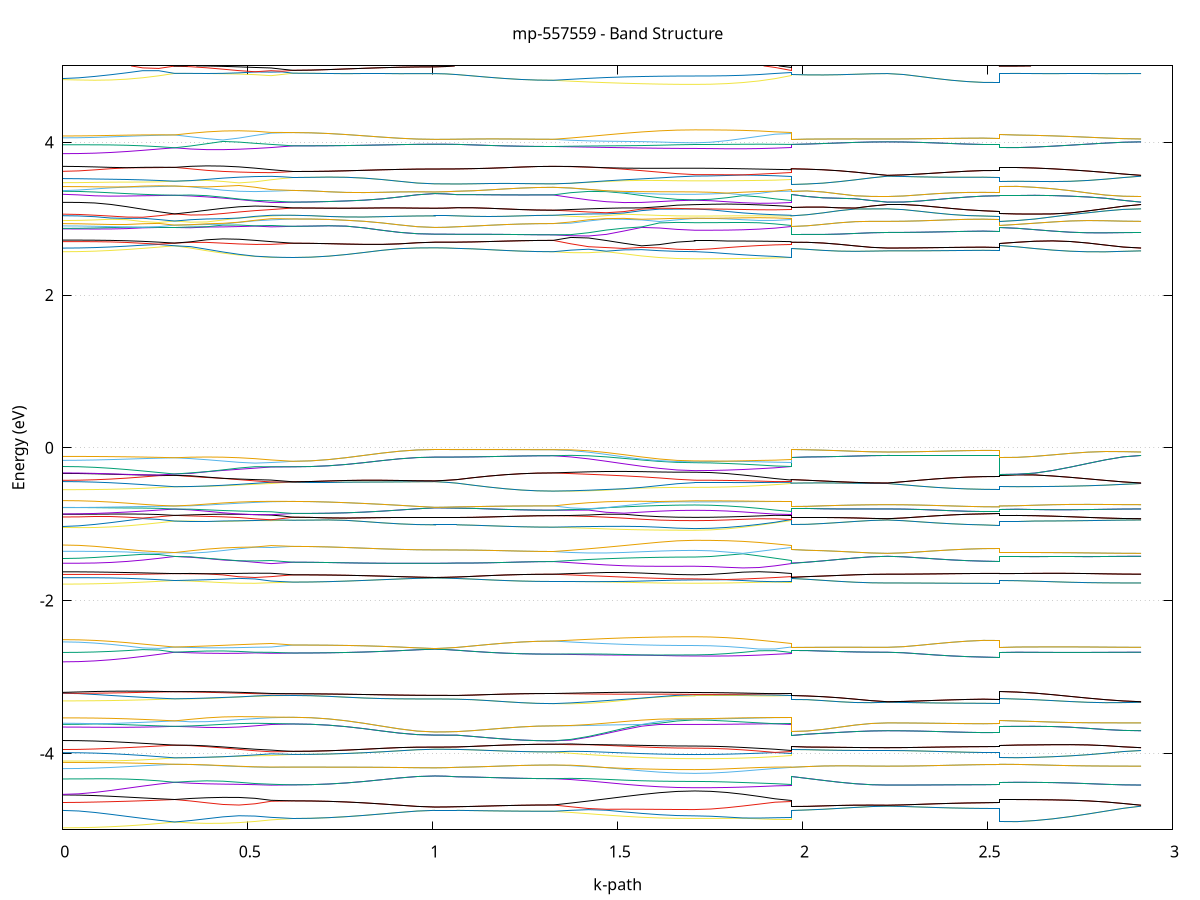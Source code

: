 set title 'mp-557559 - Band Structure'
set xlabel 'k-path'
set ylabel 'Energy (eV)'
set grid y
set yrange [-5:5]
set terminal png size 800,600
set output 'mp-557559_bands_gnuplot.png'
plot '-' using 1:2 with lines notitle, '-' using 1:2 with lines notitle, '-' using 1:2 with lines notitle, '-' using 1:2 with lines notitle, '-' using 1:2 with lines notitle, '-' using 1:2 with lines notitle, '-' using 1:2 with lines notitle, '-' using 1:2 with lines notitle, '-' using 1:2 with lines notitle, '-' using 1:2 with lines notitle, '-' using 1:2 with lines notitle, '-' using 1:2 with lines notitle, '-' using 1:2 with lines notitle, '-' using 1:2 with lines notitle, '-' using 1:2 with lines notitle, '-' using 1:2 with lines notitle, '-' using 1:2 with lines notitle, '-' using 1:2 with lines notitle, '-' using 1:2 with lines notitle, '-' using 1:2 with lines notitle, '-' using 1:2 with lines notitle, '-' using 1:2 with lines notitle, '-' using 1:2 with lines notitle, '-' using 1:2 with lines notitle, '-' using 1:2 with lines notitle, '-' using 1:2 with lines notitle, '-' using 1:2 with lines notitle, '-' using 1:2 with lines notitle, '-' using 1:2 with lines notitle, '-' using 1:2 with lines notitle, '-' using 1:2 with lines notitle, '-' using 1:2 with lines notitle, '-' using 1:2 with lines notitle, '-' using 1:2 with lines notitle, '-' using 1:2 with lines notitle, '-' using 1:2 with lines notitle, '-' using 1:2 with lines notitle, '-' using 1:2 with lines notitle, '-' using 1:2 with lines notitle, '-' using 1:2 with lines notitle, '-' using 1:2 with lines notitle, '-' using 1:2 with lines notitle, '-' using 1:2 with lines notitle, '-' using 1:2 with lines notitle, '-' using 1:2 with lines notitle, '-' using 1:2 with lines notitle, '-' using 1:2 with lines notitle, '-' using 1:2 with lines notitle, '-' using 1:2 with lines notitle, '-' using 1:2 with lines notitle, '-' using 1:2 with lines notitle, '-' using 1:2 with lines notitle, '-' using 1:2 with lines notitle, '-' using 1:2 with lines notitle, '-' using 1:2 with lines notitle, '-' using 1:2 with lines notitle, '-' using 1:2 with lines notitle, '-' using 1:2 with lines notitle, '-' using 1:2 with lines notitle, '-' using 1:2 with lines notitle, '-' using 1:2 with lines notitle, '-' using 1:2 with lines notitle, '-' using 1:2 with lines notitle, '-' using 1:2 with lines notitle, '-' using 1:2 with lines notitle, '-' using 1:2 with lines notitle, '-' using 1:2 with lines notitle, '-' using 1:2 with lines notitle, '-' using 1:2 with lines notitle, '-' using 1:2 with lines notitle, '-' using 1:2 with lines notitle, '-' using 1:2 with lines notitle, '-' using 1:2 with lines notitle, '-' using 1:2 with lines notitle, '-' using 1:2 with lines notitle, '-' using 1:2 with lines notitle, '-' using 1:2 with lines notitle, '-' using 1:2 with lines notitle, '-' using 1:2 with lines notitle, '-' using 1:2 with lines notitle, '-' using 1:2 with lines notitle, '-' using 1:2 with lines notitle, '-' using 1:2 with lines notitle, '-' using 1:2 with lines notitle, '-' using 1:2 with lines notitle, '-' using 1:2 with lines notitle, '-' using 1:2 with lines notitle, '-' using 1:2 with lines notitle, '-' using 1:2 with lines notitle, '-' using 1:2 with lines notitle, '-' using 1:2 with lines notitle, '-' using 1:2 with lines notitle, '-' using 1:2 with lines notitle, '-' using 1:2 with lines notitle, '-' using 1:2 with lines notitle, '-' using 1:2 with lines notitle, '-' using 1:2 with lines notitle, '-' using 1:2 with lines notitle, '-' using 1:2 with lines notitle, '-' using 1:2 with lines notitle, '-' using 1:2 with lines notitle, '-' using 1:2 with lines notitle, '-' using 1:2 with lines notitle, '-' using 1:2 with lines notitle, '-' using 1:2 with lines notitle, '-' using 1:2 with lines notitle, '-' using 1:2 with lines notitle, '-' using 1:2 with lines notitle, '-' using 1:2 with lines notitle, '-' using 1:2 with lines notitle, '-' using 1:2 with lines notitle, '-' using 1:2 with lines notitle, '-' using 1:2 with lines notitle, '-' using 1:2 with lines notitle, '-' using 1:2 with lines notitle, '-' using 1:2 with lines notitle, '-' using 1:2 with lines notitle, '-' using 1:2 with lines notitle, '-' using 1:2 with lines notitle, '-' using 1:2 with lines notitle, '-' using 1:2 with lines notitle, '-' using 1:2 with lines notitle, '-' using 1:2 with lines notitle, '-' using 1:2 with lines notitle, '-' using 1:2 with lines notitle, '-' using 1:2 with lines notitle, '-' using 1:2 with lines notitle, '-' using 1:2 with lines notitle, '-' using 1:2 with lines notitle, '-' using 1:2 with lines notitle, '-' using 1:2 with lines notitle, '-' using 1:2 with lines notitle, '-' using 1:2 with lines notitle, '-' using 1:2 with lines notitle, '-' using 1:2 with lines notitle, '-' using 1:2 with lines notitle, '-' using 1:2 with lines notitle, '-' using 1:2 with lines notitle, '-' using 1:2 with lines notitle, '-' using 1:2 with lines notitle, '-' using 1:2 with lines notitle, '-' using 1:2 with lines notitle, '-' using 1:2 with lines notitle, '-' using 1:2 with lines notitle, '-' using 1:2 with lines notitle, '-' using 1:2 with lines notitle, '-' using 1:2 with lines notitle, '-' using 1:2 with lines notitle, '-' using 1:2 with lines notitle, '-' using 1:2 with lines notitle, '-' using 1:2 with lines notitle, '-' using 1:2 with lines notitle, '-' using 1:2 with lines notitle, '-' using 1:2 with lines notitle, '-' using 1:2 with lines notitle, '-' using 1:2 with lines notitle
0.000000 -16.202127
0.043209 -16.201627
0.086417 -16.200027
0.129626 -16.197427
0.172835 -16.194027
0.216043 -16.189727
0.259252 -16.184827
0.302460 -16.179527
0.302460 -16.179527
0.345931 -16.179927
0.389401 -16.178927
0.432872 -16.176427
0.476342 -16.172627
0.519812 -16.167627
0.563283 -16.161727
0.563283 -16.161727
0.593096 -16.157427
0.622908 -16.153327
0.622908 -16.153327
0.670781 -16.153127
0.718654 -16.152527
0.766527 -16.151527
0.814400 -16.150327
0.862272 -16.149127
0.910145 -16.148127
0.958018 -16.147327
1.005891 -16.147127
1.005891 -16.147127
1.035704 -16.148027
1.065516 -16.149527
1.065516 -16.149527
1.108872 -16.151327
1.152227 -16.153327
1.195582 -16.155027
1.238938 -16.156327
1.282293 -16.157127
1.325648 -16.157427
1.325648 -16.157427
1.373521 -16.157927
1.421394 -16.158927
1.469267 -16.160327
1.517140 -16.161827
1.565012 -16.163427
1.612885 -16.164627
1.660758 -16.165427
1.708631 -16.165727
1.708631 -16.165727
1.751986 -16.166127
1.795341 -16.166427
1.838697 -16.166227
1.882052 -16.165327
1.925407 -16.163827
1.968763 -16.161727
1.968763 -16.149527
2.012233 -16.151327
2.055703 -16.153327
2.099174 -16.155027
2.142644 -16.156427
2.186115 -16.157227
2.229585 -16.157527
2.229585 -16.157527
2.272794 -16.157827
2.316002 -16.158627
2.359211 -16.159727
2.402420 -16.160827
2.445628 -16.161827
2.488837 -16.162427
2.532045 -16.162627
2.532045 -16.179527
2.579918 -16.178827
2.627791 -16.177027
2.675664 -16.174227
2.723537 -16.170527
2.771409 -16.166327
2.819282 -16.162227
2.867155 -16.158827
2.915028 -16.157527
e
0.000000 -16.149127
0.043209 -16.150127
0.086417 -16.153127
0.129626 -16.157427
0.172835 -16.162527
0.216043 -16.168127
0.259252 -16.173827
0.302460 -16.179527
0.302460 -16.179527
0.345931 -16.177527
0.389401 -16.174327
0.432872 -16.169927
0.476342 -16.164527
0.519812 -16.158527
0.563283 -16.152227
0.563283 -16.152227
0.593096 -16.151527
0.622908 -16.153327
0.622908 -16.153327
0.670781 -16.153127
0.718654 -16.152527
0.766527 -16.151527
0.814400 -16.150327
0.862272 -16.149127
0.910145 -16.148127
0.958018 -16.147327
1.005891 -16.147127
1.005891 -16.147127
1.035704 -16.148027
1.065516 -16.149527
1.065516 -16.149527
1.108872 -16.151327
1.152227 -16.153327
1.195582 -16.155027
1.238938 -16.156327
1.282293 -16.157127
1.325648 -16.157427
1.325648 -16.157427
1.373521 -16.157427
1.421394 -16.158027
1.469267 -16.158927
1.517140 -16.160127
1.565012 -16.161227
1.612885 -16.162227
1.660758 -16.162927
1.708631 -16.163127
1.708631 -16.163127
1.751986 -16.162027
1.795341 -16.159727
1.838697 -16.156727
1.882052 -16.153327
1.925407 -16.149627
1.968763 -16.152227
1.968763 -16.149527
2.012233 -16.151327
2.055703 -16.153327
2.099174 -16.155027
2.142644 -16.156427
2.186115 -16.157227
2.229585 -16.157527
2.229585 -16.157527
2.272794 -16.157827
2.316002 -16.158627
2.359211 -16.159727
2.402420 -16.160827
2.445628 -16.161827
2.488837 -16.162427
2.532045 -16.162627
2.532045 -16.179527
2.579918 -16.178827
2.627791 -16.177027
2.675664 -16.174227
2.723537 -16.170527
2.771409 -16.166327
2.819282 -16.162227
2.867155 -16.158827
2.915028 -16.157527
e
0.000000 -16.126027
0.043209 -16.125527
0.086417 -16.124527
0.129626 -16.123227
0.172835 -16.122227
0.216043 -16.121727
0.259252 -16.121327
0.302460 -16.121127
0.302460 -16.121127
0.345931 -16.122327
0.389401 -16.125027
0.432872 -16.128927
0.476342 -16.133727
0.519812 -16.139127
0.563283 -16.145827
0.563283 -16.145827
0.593096 -16.148027
0.622908 -16.148927
0.622908 -16.148927
0.670781 -16.148727
0.718654 -16.148327
0.766527 -16.147627
0.814400 -16.146927
0.862272 -16.146127
0.910145 -16.145527
0.958018 -16.145227
1.005891 -16.145027
1.005891 -16.145027
1.035704 -16.144127
1.065516 -16.142627
1.065516 -16.142627
1.108872 -16.140827
1.152227 -16.138827
1.195582 -16.137027
1.238938 -16.135727
1.282293 -16.134827
1.325648 -16.134527
1.325648 -16.134527
1.373521 -16.135327
1.421394 -16.136227
1.469267 -16.137327
1.517140 -16.138327
1.565012 -16.139327
1.612885 -16.140027
1.660758 -16.140527
1.708631 -16.140727
1.708631 -16.140727
1.751986 -16.140927
1.795341 -16.141627
1.838697 -16.142827
1.882052 -16.144827
1.925407 -16.148027
1.968763 -16.145827
1.968763 -16.142627
2.012233 -16.140927
2.055703 -16.139027
2.099174 -16.137327
2.142644 -16.136027
2.186115 -16.135227
2.229585 -16.135027
2.229585 -16.135027
2.272794 -16.134627
2.316002 -16.133827
2.359211 -16.132727
2.402420 -16.131527
2.445628 -16.130527
2.488837 -16.129927
2.532045 -16.129627
2.532045 -16.121127
2.579918 -16.121427
2.627791 -16.122327
2.675664 -16.123927
2.723537 -16.126027
2.771409 -16.128727
2.819282 -16.131527
2.867155 -16.133927
2.915028 -16.135027
e
0.000000 -16.123427
0.043209 -16.123327
0.086417 -16.123127
0.129626 -16.122727
0.172835 -16.122227
0.216043 -16.121527
0.259252 -16.121127
0.302460 -16.121127
0.302460 -16.121127
0.345931 -16.121527
0.389401 -16.123627
0.432872 -16.127227
0.476342 -16.132427
0.519812 -16.138727
0.563283 -16.144627
0.563283 -16.144627
0.593096 -16.147627
0.622908 -16.148927
0.622908 -16.148927
0.670781 -16.148727
0.718654 -16.148327
0.766527 -16.147627
0.814400 -16.146927
0.862272 -16.146127
0.910145 -16.145527
0.958018 -16.145227
1.005891 -16.145027
1.005891 -16.145027
1.035704 -16.144127
1.065516 -16.142627
1.065516 -16.142627
1.108872 -16.140827
1.152227 -16.138827
1.195582 -16.137027
1.238938 -16.135727
1.282293 -16.134827
1.325648 -16.134527
1.325648 -16.134527
1.373521 -16.134027
1.421394 -16.133727
1.469267 -16.133627
1.517140 -16.133727
1.565012 -16.133927
1.612885 -16.134127
1.660758 -16.134327
1.708631 -16.134427
1.708631 -16.134427
1.751986 -16.134927
1.795341 -16.136327
1.838697 -16.138527
1.882052 -16.140927
1.925407 -16.143027
1.968763 -16.144627
1.968763 -16.142627
2.012233 -16.140927
2.055703 -16.139027
2.099174 -16.137327
2.142644 -16.136027
2.186115 -16.135227
2.229585 -16.135027
2.229585 -16.135027
2.272794 -16.134627
2.316002 -16.133827
2.359211 -16.132727
2.402420 -16.131527
2.445628 -16.130527
2.488837 -16.129927
2.532045 -16.129627
2.532045 -16.121127
2.579918 -16.121427
2.627791 -16.122327
2.675664 -16.123927
2.723537 -16.126027
2.771409 -16.128727
2.819282 -16.131527
2.867155 -16.133927
2.915028 -16.135027
e
0.000000 -15.127427
0.043209 -15.127027
0.086417 -15.125827
0.129626 -15.123927
0.172835 -15.121327
0.216043 -15.118227
0.259252 -15.114527
0.302460 -15.110527
0.302460 -15.110527
0.345931 -15.111227
0.389401 -15.110527
0.432872 -15.108727
0.476342 -15.105827
0.519812 -15.102427
0.563283 -15.099027
0.563283 -15.099027
0.593096 -15.097027
0.622908 -15.095527
0.622908 -15.095527
0.670781 -15.096327
0.718654 -15.098427
0.766527 -15.101527
0.814400 -15.105027
0.862272 -15.108427
0.910145 -15.111127
0.958018 -15.112927
1.005891 -15.113527
1.005891 -15.113527
1.035704 -15.113527
1.065516 -15.113527
1.065516 -15.113527
1.108872 -15.114227
1.152227 -15.115027
1.195582 -15.115927
1.238938 -15.116627
1.282293 -15.117127
1.325648 -15.117327
1.325648 -15.117327
1.373521 -15.117627
1.421394 -15.116627
1.469267 -15.114527
1.517140 -15.111627
1.565012 -15.108427
1.612885 -15.105627
1.660758 -15.103627
1.708631 -15.102927
1.708631 -15.102927
1.751986 -15.102827
1.795341 -15.102527
1.838697 -15.102027
1.882052 -15.101227
1.925407 -15.100227
1.968763 -15.099027
1.968763 -15.113527
2.012233 -15.112527
2.055703 -15.110927
2.099174 -15.108727
2.142644 -15.106427
2.186115 -15.104427
2.229585 -15.103527
2.229585 -15.103527
2.272794 -15.103627
2.316002 -15.103927
2.359211 -15.104227
2.402420 -15.104527
2.445628 -15.104927
2.488837 -15.105127
2.532045 -15.105227
2.532045 -15.110527
2.579918 -15.110327
2.627791 -15.109627
2.675664 -15.108627
2.723537 -15.107327
2.771409 -15.106027
2.819282 -15.104727
2.867155 -15.103927
2.915028 -15.103527
e
0.000000 -15.087327
0.043209 -15.088527
0.086417 -15.091127
0.129626 -15.094327
0.172835 -15.098127
0.216043 -15.102127
0.259252 -15.106327
0.302460 -15.110527
0.302460 -15.110527
0.345931 -15.108727
0.389401 -15.105927
0.432872 -15.102527
0.476342 -15.098927
0.519812 -15.095627
0.563283 -15.093627
0.563283 -15.093627
0.593096 -15.094327
0.622908 -15.095527
0.622908 -15.095527
0.670781 -15.096327
0.718654 -15.098427
0.766527 -15.101527
0.814400 -15.105027
0.862272 -15.108427
0.910145 -15.111127
0.958018 -15.112927
1.005891 -15.113527
1.005891 -15.113527
1.035704 -15.113527
1.065516 -15.113527
1.065516 -15.113527
1.108872 -15.114227
1.152227 -15.115027
1.195582 -15.115927
1.238938 -15.116627
1.282293 -15.117127
1.325648 -15.117327
1.325648 -15.117327
1.373521 -15.115527
1.421394 -15.112327
1.469267 -15.108127
1.517140 -15.103327
1.565012 -15.098427
1.612885 -15.093827
1.660758 -15.090227
1.708631 -15.088027
1.708631 -15.088027
1.751986 -15.087927
1.795341 -15.088127
1.838697 -15.088927
1.882052 -15.090227
1.925407 -15.091727
1.968763 -15.093627
1.968763 -15.113527
2.012233 -15.112527
2.055703 -15.110927
2.099174 -15.108727
2.142644 -15.106427
2.186115 -15.104427
2.229585 -15.103527
2.229585 -15.103527
2.272794 -15.103627
2.316002 -15.103927
2.359211 -15.104227
2.402420 -15.104527
2.445628 -15.104927
2.488837 -15.105127
2.532045 -15.105227
2.532045 -15.110527
2.579918 -15.110327
2.627791 -15.109627
2.675664 -15.108627
2.723537 -15.107327
2.771409 -15.106027
2.819282 -15.104727
2.867155 -15.103927
2.915028 -15.103527
e
0.000000 -15.084227
0.043209 -15.083527
0.086417 -15.082527
0.129626 -15.081827
0.172835 -15.081527
0.216043 -15.081327
0.259252 -15.081227
0.302460 -15.081127
0.302460 -15.081127
0.345931 -15.081127
0.389401 -15.081227
0.432872 -15.081627
0.476342 -15.082327
0.519812 -15.083327
0.563283 -15.084227
0.563283 -15.084227
0.593096 -15.084427
0.622908 -15.084527
0.622908 -15.084527
0.670781 -15.084927
0.718654 -15.086027
0.766527 -15.087727
0.814400 -15.089927
0.862272 -15.092227
0.910145 -15.094227
0.958018 -15.095527
1.005891 -15.096027
1.005891 -15.096027
1.035704 -15.095827
1.065516 -15.095527
1.065516 -15.095527
1.108872 -15.095127
1.152227 -15.094427
1.195582 -15.093727
1.238938 -15.093127
1.282293 -15.092727
1.325648 -15.092527
1.325648 -15.092527
1.373521 -15.092327
1.421394 -15.091527
1.469267 -15.090227
1.517140 -15.088727
1.565012 -15.087427
1.612885 -15.086527
1.660758 -15.086527
1.708631 -15.087427
1.708631 -15.087427
1.751986 -15.087627
1.795341 -15.087427
1.838697 -15.086827
1.882052 -15.086027
1.925407 -15.085127
1.968763 -15.084227
1.968763 -15.095527
2.012233 -15.094427
2.055703 -15.092927
2.099174 -15.091627
2.142644 -15.090727
2.186115 -15.090527
2.229585 -15.090627
2.229585 -15.090627
2.272794 -15.090627
2.316002 -15.090527
2.359211 -15.090527
2.402420 -15.090527
2.445628 -15.090527
2.488837 -15.090527
2.532045 -15.090527
2.532045 -15.081127
2.579918 -15.081427
2.627791 -15.082427
2.675664 -15.083827
2.723537 -15.085627
2.771409 -15.087427
2.819282 -15.089027
2.867155 -15.090227
2.915028 -15.090627
e
0.000000 -15.081827
0.043209 -15.081827
0.086417 -15.081727
0.129626 -15.081627
0.172835 -15.081427
0.216043 -15.081127
0.259252 -15.081027
0.302460 -15.081127
0.302460 -15.081127
0.345931 -15.081127
0.389401 -15.081127
0.432872 -15.081327
0.476342 -15.081827
0.519812 -15.082827
0.563283 -15.084127
0.563283 -15.084127
0.593096 -15.084427
0.622908 -15.084527
0.622908 -15.084527
0.670781 -15.084927
0.718654 -15.086027
0.766527 -15.087727
0.814400 -15.089927
0.862272 -15.092227
0.910145 -15.094227
0.958018 -15.095527
1.005891 -15.096027
1.005891 -15.096027
1.035704 -15.095827
1.065516 -15.095527
1.065516 -15.095527
1.108872 -15.095127
1.152227 -15.094427
1.195582 -15.093727
1.238938 -15.093127
1.282293 -15.092727
1.325648 -15.092527
1.325648 -15.092527
1.373521 -15.091927
1.421394 -15.090727
1.469267 -15.089027
1.517140 -15.087127
1.565012 -15.085327
1.612885 -15.083727
1.660758 -15.082827
1.708631 -15.082427
1.708631 -15.082427
1.751986 -15.082527
1.795341 -15.082627
1.838697 -15.082927
1.882052 -15.083227
1.925407 -15.083627
1.968763 -15.084127
1.968763 -15.095527
2.012233 -15.094427
2.055703 -15.092927
2.099174 -15.091627
2.142644 -15.090727
2.186115 -15.090527
2.229585 -15.090627
2.229585 -15.090627
2.272794 -15.090627
2.316002 -15.090527
2.359211 -15.090527
2.402420 -15.090527
2.445628 -15.090527
2.488837 -15.090527
2.532045 -15.090527
2.532045 -15.081127
2.579918 -15.081427
2.627791 -15.082427
2.675664 -15.083827
2.723537 -15.085627
2.771409 -15.087427
2.819282 -15.089027
2.867155 -15.090227
2.915028 -15.090627
e
0.000000 -15.017227
0.043209 -15.018427
0.086417 -15.018927
0.129626 -15.018727
0.172835 -15.017827
0.216043 -15.016227
0.259252 -15.014227
0.302460 -15.011927
0.302460 -15.011927
0.345931 -15.013627
0.389401 -15.015627
0.432872 -15.017727
0.476342 -15.019627
0.519812 -15.020927
0.563283 -15.022127
0.563283 -15.022127
0.593096 -15.022327
0.622908 -15.022227
0.622908 -15.022227
0.670781 -15.022027
0.718654 -15.021227
0.766527 -15.020027
0.814400 -15.018627
0.862272 -15.017027
0.910145 -15.015627
0.958018 -15.014627
1.005891 -15.014227
1.005891 -15.014227
1.035704 -15.014227
1.065516 -15.014227
1.065516 -15.014227
1.108872 -15.014027
1.152227 -15.014127
1.195582 -15.014527
1.238938 -15.014927
1.282293 -15.015227
1.325648 -15.015427
1.325648 -15.015427
1.373521 -15.017727
1.421394 -15.020027
1.469267 -15.022327
1.517140 -15.024427
1.565012 -15.026227
1.612885 -15.027527
1.660758 -15.028227
1.708631 -15.028527
1.708631 -15.028527
1.751986 -15.028327
1.795341 -15.027727
1.838697 -15.026727
1.882052 -15.025427
1.925407 -15.023827
1.968763 -15.022127
1.968763 -15.014227
2.012233 -15.015027
2.055703 -15.016427
2.099174 -15.017727
2.142644 -15.018527
2.186115 -15.018527
2.229585 -15.018427
2.229585 -15.018427
2.272794 -15.018627
2.316002 -15.019227
2.359211 -15.019927
2.402420 -15.020527
2.445628 -15.021027
2.488837 -15.021327
2.532045 -15.021427
2.532045 -15.011927
2.579918 -15.012227
2.627791 -15.013227
2.675664 -15.014527
2.723537 -15.016027
2.771409 -15.017227
2.819282 -15.018027
2.867155 -15.018327
2.915028 -15.018427
e
0.000000 -15.016927
0.043209 -15.015027
0.086417 -15.012527
0.129626 -15.009627
0.172835 -15.006527
0.216043 -15.007027
0.259252 -15.009427
0.302460 -15.011927
0.302460 -15.011927
0.345931 -15.010827
0.389401 -15.010927
0.432872 -15.013027
0.476342 -15.016227
0.519812 -15.019527
0.563283 -15.021327
0.563283 -15.021327
0.593096 -15.021927
0.622908 -15.022227
0.622908 -15.022227
0.670781 -15.022027
0.718654 -15.021227
0.766527 -15.020027
0.814400 -15.018627
0.862272 -15.017027
0.910145 -15.015627
0.958018 -15.014627
1.005891 -15.014227
1.005891 -15.014227
1.035704 -15.014227
1.065516 -15.014227
1.065516 -15.014227
1.108872 -15.014027
1.152227 -15.014127
1.195582 -15.014527
1.238938 -15.014927
1.282293 -15.015227
1.325648 -15.015427
1.325648 -15.015427
1.373521 -15.013327
1.421394 -15.011427
1.469267 -15.010027
1.517140 -15.009027
1.565012 -15.011627
1.612885 -15.013827
1.660758 -15.015227
1.708631 -15.015827
1.708631 -15.015827
1.751986 -15.016027
1.795341 -15.016527
1.838697 -15.017327
1.882052 -15.018527
1.925407 -15.019827
1.968763 -15.021327
1.968763 -15.014227
2.012233 -15.015027
2.055703 -15.016327
2.099174 -15.017727
2.142644 -15.018527
2.186115 -15.018627
2.229585 -15.018427
2.229585 -15.018427
2.272794 -15.018627
2.316002 -15.019227
2.359211 -15.019927
2.402420 -15.020527
2.445628 -15.021027
2.488837 -15.021327
2.532045 -15.021427
2.532045 -15.011927
2.579918 -15.012227
2.627791 -15.013227
2.675664 -15.014527
2.723537 -15.016027
2.771409 -15.017227
2.819282 -15.018027
2.867155 -15.018327
2.915028 -15.018427
e
0.000000 -15.000127
0.043209 -15.000427
0.086417 -15.001427
0.129626 -15.002827
0.172835 -15.004827
0.216043 -15.003327
0.259252 -15.000227
0.302460 -14.997327
0.302460 -14.997327
0.345931 -15.000227
0.389401 -15.002627
0.432872 -15.003427
0.476342 -15.002927
0.519812 -15.001927
0.563283 -15.000627
0.563283 -15.000627
0.593096 -14.998827
0.622908 -14.997027
0.622908 -14.997027
0.670781 -14.997027
0.718654 -14.997027
0.766527 -14.997227
0.814400 -14.997527
0.862272 -14.997927
0.910145 -14.998427
0.958018 -14.998927
1.005891 -14.999027
1.005891 -14.999027
1.035704 -14.999227
1.065516 -14.999627
1.065516 -14.999627
1.108872 -14.999527
1.152227 -14.999227
1.195582 -14.998727
1.238938 -14.998127
1.282293 -14.997827
1.325648 -14.997627
1.325648 -14.997627
1.373521 -15.000427
1.421394 -15.003227
1.469267 -15.006127
1.517140 -15.008927
1.565012 -15.008227
1.612885 -15.007827
1.660758 -15.007527
1.708631 -15.007527
1.708631 -15.007527
1.751986 -15.007327
1.795341 -15.006727
1.838697 -15.005727
1.882052 -15.004427
1.925407 -15.002727
1.968763 -15.000627
1.968763 -14.999627
2.012233 -15.000927
2.055703 -15.002627
2.099174 -15.004827
2.142644 -15.007327
2.186115 -15.009527
2.229585 -15.010427
2.229585 -15.010427
2.272794 -15.010127
2.316002 -15.009427
2.359211 -15.008427
2.402420 -15.007527
2.445628 -15.006727
2.488837 -15.006227
2.532045 -15.006027
2.532045 -14.997327
2.579918 -14.997727
2.627791 -14.998927
2.675664 -15.000727
2.723537 -15.003027
2.771409 -15.005527
2.819282 -15.007927
2.867155 -15.009727
2.915028 -15.010427
e
0.000000 -14.987127
0.043209 -14.987327
0.086417 -14.987927
0.129626 -14.989027
0.172835 -14.990527
0.216043 -14.992427
0.259252 -14.994727
0.302460 -14.997327
0.302460 -14.997327
0.345931 -14.994827
0.389401 -14.993127
0.432872 -14.992227
0.476342 -14.992127
0.519812 -14.992627
0.563283 -14.993527
0.563283 -14.993527
0.593096 -14.995227
0.622908 -14.997027
0.622908 -14.997027
0.670781 -14.997027
0.718654 -14.997027
0.766527 -14.997227
0.814400 -14.997527
0.862272 -14.997927
0.910145 -14.998427
0.958018 -14.998927
1.005891 -14.999027
1.005891 -14.999027
1.035704 -14.999227
1.065516 -14.999627
1.065516 -14.999627
1.108872 -14.999527
1.152227 -14.999227
1.195582 -14.998727
1.238938 -14.998127
1.282293 -14.997827
1.325648 -14.997627
1.325648 -14.997627
1.373521 -14.995127
1.421394 -14.992827
1.469267 -14.990927
1.517140 -14.989227
1.565012 -14.987927
1.612885 -14.987027
1.660758 -14.986527
1.708631 -14.986327
1.708631 -14.986327
1.751986 -14.986527
1.795341 -14.987227
1.838697 -14.988327
1.882052 -14.989827
1.925407 -14.991527
1.968763 -14.993527
1.968763 -14.999627
2.012233 -15.000927
2.055703 -15.002627
2.099174 -15.004827
2.142644 -15.007327
2.186115 -15.009527
2.229585 -15.010427
2.229585 -15.010427
2.272794 -15.010127
2.316002 -15.009427
2.359211 -15.008427
2.402420 -15.007527
2.445628 -15.006727
2.488837 -15.006227
2.532045 -15.006027
2.532045 -14.997327
2.579918 -14.997727
2.627791 -14.998927
2.675664 -15.000727
2.723537 -15.003027
2.771409 -15.005527
2.819282 -15.007927
2.867155 -15.009727
2.915028 -15.010427
e
0.000000 -12.696927
0.043209 -12.696727
0.086417 -12.696327
0.129626 -12.695527
0.172835 -12.694527
0.216043 -12.693127
0.259252 -12.691627
0.302460 -12.689927
0.302460 -12.689927
0.345931 -12.690627
0.389401 -12.689527
0.432872 -12.686427
0.476342 -12.681627
0.519812 -12.675327
0.563283 -12.667927
0.563283 -12.667927
0.593096 -12.664427
0.622908 -12.661027
0.622908 -12.661027
0.670781 -12.660427
0.718654 -12.658727
0.766527 -12.656127
0.814400 -12.653227
0.862272 -12.650227
0.910145 -12.647627
0.958018 -12.645927
1.005891 -12.645327
1.005891 -12.645327
1.035704 -12.645427
1.065516 -12.645427
1.065516 -12.645427
1.108872 -12.645427
1.152227 -12.645427
1.195582 -12.645327
1.238938 -12.645327
1.282293 -12.645327
1.325648 -12.645327
1.325648 -12.645327
1.373521 -12.646227
1.421394 -12.648127
1.469267 -12.650927
1.517140 -12.654127
1.565012 -12.657327
1.612885 -12.659927
1.660758 -12.661727
1.708631 -12.662327
1.708631 -12.662327
1.751986 -12.662627
1.795341 -12.663427
1.838697 -12.664427
1.882052 -12.665627
1.925407 -12.666827
1.968763 -12.667927
1.968763 -12.645427
2.012233 -12.645627
2.055703 -12.645927
2.099174 -12.646127
2.142644 -12.646427
2.186115 -12.646527
2.229585 -12.646627
2.229585 -12.646627
2.272794 -12.646627
2.316002 -12.646627
2.359211 -12.646727
2.402420 -12.646727
2.445628 -12.646827
2.488837 -12.646927
2.532045 -12.646927
2.532045 -12.689927
2.579918 -12.688627
2.627791 -12.685027
2.675664 -12.679427
2.723537 -12.672227
2.771409 -12.664227
2.819282 -12.656327
2.867155 -12.649627
2.915028 -12.646627
e
0.000000 -12.680127
0.043209 -12.680427
0.086417 -12.681327
0.129626 -12.682627
0.172835 -12.684327
0.216043 -12.686127
0.259252 -12.688027
0.302460 -12.689927
0.302460 -12.689927
0.345931 -12.687227
0.389401 -12.682927
0.432872 -12.677127
0.476342 -12.670227
0.519812 -12.662727
0.563283 -12.656227
0.563283 -12.656227
0.593096 -12.657827
0.622908 -12.661027
0.622908 -12.661027
0.670781 -12.660427
0.718654 -12.658727
0.766527 -12.656127
0.814400 -12.653227
0.862272 -12.650227
0.910145 -12.647627
0.958018 -12.645927
1.005891 -12.645327
1.005891 -12.645327
1.035704 -12.645427
1.065516 -12.645427
1.065516 -12.645427
1.108872 -12.645427
1.152227 -12.645427
1.195582 -12.645327
1.238938 -12.645327
1.282293 -12.645327
1.325648 -12.645327
1.325648 -12.645327
1.373521 -12.645627
1.421394 -12.646927
1.469267 -12.649127
1.517140 -12.651727
1.565012 -12.654427
1.612885 -12.656627
1.660758 -12.658227
1.708631 -12.658727
1.708631 -12.658727
1.751986 -12.658527
1.795341 -12.657827
1.838697 -12.656827
1.882052 -12.655627
1.925407 -12.654927
1.968763 -12.656227
1.968763 -12.645427
2.012233 -12.645627
2.055703 -12.645927
2.099174 -12.646127
2.142644 -12.646427
2.186115 -12.646527
2.229585 -12.646627
2.229585 -12.646627
2.272794 -12.646627
2.316002 -12.646627
2.359211 -12.646727
2.402420 -12.646727
2.445628 -12.646827
2.488837 -12.646927
2.532045 -12.646927
2.532045 -12.689927
2.579918 -12.688627
2.627791 -12.685027
2.675664 -12.679427
2.723537 -12.672227
2.771409 -12.664227
2.819282 -12.656327
2.867155 -12.649627
2.915028 -12.646627
e
0.000000 -12.626627
0.043209 -12.626327
0.086417 -12.625427
0.129626 -12.624027
0.172835 -12.622227
0.216043 -12.620327
0.259252 -12.618327
0.302460 -12.616427
0.302460 -12.616427
0.345931 -12.619127
0.389401 -12.623627
0.432872 -12.629527
0.476342 -12.636627
0.519812 -12.644327
0.563283 -12.651027
0.563283 -12.651027
0.593096 -12.649327
0.622908 -12.646127
0.622908 -12.646127
0.670781 -12.645527
0.718654 -12.643827
0.766527 -12.641327
0.814400 -12.638427
0.862272 -12.635427
0.910145 -12.632927
0.958018 -12.631327
1.005891 -12.630727
1.005891 -12.630727
1.035704 -12.630727
1.065516 -12.630627
1.065516 -12.630627
1.108872 -12.630727
1.152227 -12.630827
1.195582 -12.630927
1.238938 -12.631127
1.282293 -12.631227
1.325648 -12.631227
1.325648 -12.631227
1.373521 -12.632227
1.421394 -12.634227
1.469267 -12.637127
1.517140 -12.640427
1.565012 -12.643727
1.612885 -12.646427
1.660758 -12.648227
1.708631 -12.648827
1.708631 -12.648827
1.751986 -12.649027
1.795341 -12.649627
1.838697 -12.650527
1.882052 -12.651727
1.925407 -12.652327
1.968763 -12.651027
1.968763 -12.630627
2.012233 -12.630427
2.055703 -12.630027
2.099174 -12.629727
2.142644 -12.629427
2.186115 -12.629227
2.229585 -12.629127
2.229585 -12.629127
2.272794 -12.629127
2.316002 -12.629127
2.359211 -12.629227
2.402420 -12.629227
2.445628 -12.629327
2.488837 -12.629327
2.532045 -12.629327
2.532045 -12.616427
2.579918 -12.616527
2.627791 -12.616827
2.675664 -12.617527
2.723537 -12.618827
2.771409 -12.620927
2.819282 -12.623827
2.867155 -12.627227
2.915028 -12.629127
e
0.000000 -12.609627
0.043209 -12.609727
0.086417 -12.610227
0.129626 -12.610927
0.172835 -12.611927
0.216043 -12.613127
0.259252 -12.614727
0.302460 -12.616427
0.302460 -12.616427
0.345931 -12.615727
0.389401 -12.616927
0.432872 -12.620127
0.476342 -12.625127
0.519812 -12.631627
0.563283 -12.639127
0.563283 -12.639127
0.593096 -12.642627
0.622908 -12.646127
0.622908 -12.646127
0.670781 -12.645527
0.718654 -12.643827
0.766527 -12.641327
0.814400 -12.638427
0.862272 -12.635427
0.910145 -12.632927
0.958018 -12.631327
1.005891 -12.630727
1.005891 -12.630727
1.035704 -12.630727
1.065516 -12.630627
1.065516 -12.630627
1.108872 -12.630727
1.152227 -12.630827
1.195582 -12.630927
1.238938 -12.631127
1.282293 -12.631227
1.325648 -12.631227
1.325648 -12.631227
1.373521 -12.631427
1.421394 -12.632727
1.469267 -12.634927
1.517140 -12.637627
1.565012 -12.640327
1.612885 -12.642727
1.660758 -12.644327
1.708631 -12.644827
1.708631 -12.644827
1.751986 -12.644527
1.795341 -12.643827
1.838697 -12.642627
1.882052 -12.641427
1.925407 -12.640227
1.968763 -12.639127
1.968763 -12.630627
2.012233 -12.630427
2.055703 -12.630027
2.099174 -12.629727
2.142644 -12.629427
2.186115 -12.629227
2.229585 -12.629127
2.229585 -12.629127
2.272794 -12.629127
2.316002 -12.629127
2.359211 -12.629227
2.402420 -12.629227
2.445628 -12.629327
2.488837 -12.629327
2.532045 -12.629327
2.532045 -12.616427
2.579918 -12.616527
2.627791 -12.616827
2.675664 -12.617527
2.723537 -12.618827
2.771409 -12.620927
2.819282 -12.623827
2.867155 -12.627227
2.915028 -12.629127
e
0.000000 -11.885327
0.043209 -11.885227
0.086417 -11.884827
0.129626 -11.884127
0.172835 -11.883327
0.216043 -11.882327
0.259252 -11.881127
0.302460 -11.879927
0.302460 -11.879927
0.345931 -11.879927
0.389401 -11.878927
0.432872 -11.877227
0.476342 -11.874927
0.519812 -11.872427
0.563283 -11.870427
0.563283 -11.870427
0.593096 -11.869327
0.622908 -11.868527
0.622908 -11.868527
0.670781 -11.868227
0.718654 -11.867427
0.766527 -11.866027
0.814400 -11.864127
0.862272 -11.861727
0.910145 -11.858927
0.958018 -11.855627
1.005891 -11.852927
1.005891 -11.852927
1.035704 -11.853427
1.065516 -11.854327
1.065516 -11.854327
1.108872 -11.854227
1.152227 -11.854327
1.195582 -11.854527
1.238938 -11.854627
1.282293 -11.854827
1.325648 -11.854827
1.325648 -11.854827
1.373521 -11.857827
1.421394 -11.861227
1.469267 -11.864627
1.517140 -11.867527
1.565012 -11.869827
1.612885 -11.871427
1.660758 -11.872427
1.708631 -11.872727
1.708631 -11.872727
1.751986 -11.872727
1.795341 -11.872527
1.838697 -11.872227
1.882052 -11.871827
1.925407 -11.871127
1.968763 -11.870427
1.968763 -11.854327
2.012233 -11.856527
2.055703 -11.858627
2.099174 -11.860327
2.142644 -11.861627
2.186115 -11.862427
2.229585 -11.862727
2.229585 -11.862727
2.272794 -11.862727
2.316002 -11.862827
2.359211 -11.862827
2.402420 -11.862927
2.445628 -11.862927
2.488837 -11.863027
2.532045 -11.863027
2.532045 -11.879927
2.579918 -11.879527
2.627791 -11.878227
2.675664 -11.876227
2.723537 -11.873527
2.771409 -11.870327
2.819282 -11.866927
2.867155 -11.864027
2.915028 -11.862727
e
0.000000 -11.874127
0.043209 -11.874227
0.086417 -11.874727
0.129626 -11.875427
0.172835 -11.876327
0.216043 -11.877427
0.259252 -11.878627
0.302460 -11.879927
0.302460 -11.879927
0.345931 -11.878927
0.389401 -11.877127
0.432872 -11.874627
0.476342 -11.871927
0.519812 -11.869427
0.563283 -11.867727
0.563283 -11.867727
0.593096 -11.867927
0.622908 -11.868527
0.622908 -11.868527
0.670781 -11.868227
0.718654 -11.867427
0.766527 -11.866027
0.814400 -11.864127
0.862272 -11.861727
0.910145 -11.858927
0.958018 -11.855627
1.005891 -11.852927
1.005891 -11.852927
1.035704 -11.853427
1.065516 -11.854327
1.065516 -11.854327
1.108872 -11.854227
1.152227 -11.854327
1.195582 -11.854527
1.238938 -11.854627
1.282293 -11.854827
1.325648 -11.854827
1.325648 -11.854827
1.373521 -11.852627
1.421394 -11.855827
1.469267 -11.858127
1.517140 -11.859927
1.565012 -11.861327
1.612885 -11.862327
1.660758 -11.863027
1.708631 -11.863227
1.708631 -11.863227
1.751986 -11.863327
1.795341 -11.863827
1.838697 -11.864527
1.882052 -11.865427
1.925407 -11.866527
1.968763 -11.867727
1.968763 -11.854327
2.012233 -11.856527
2.055703 -11.858627
2.099174 -11.860327
2.142644 -11.861627
2.186115 -11.862427
2.229585 -11.862727
2.229585 -11.862727
2.272794 -11.862727
2.316002 -11.862827
2.359211 -11.862827
2.402420 -11.862927
2.445628 -11.862927
2.488837 -11.863027
2.532045 -11.863027
2.532045 -11.879927
2.579918 -11.879527
2.627791 -11.878227
2.675664 -11.876227
2.723537 -11.873527
2.771409 -11.870327
2.819282 -11.866927
2.867155 -11.864027
2.915028 -11.862727
e
0.000000 -11.829427
0.043209 -11.829127
0.086417 -11.828327
0.129626 -11.826927
0.172835 -11.825227
0.216043 -11.823027
0.259252 -11.820627
0.302460 -11.818127
0.302460 -11.818127
0.345931 -11.818827
0.389401 -11.820427
0.432872 -11.822727
0.476342 -11.825627
0.519812 -11.828427
0.563283 -11.830827
0.563283 -11.830827
0.593096 -11.830227
0.622908 -11.829327
0.622908 -11.829327
0.670781 -11.829827
0.718654 -11.831227
0.766527 -11.833527
0.814400 -11.836527
0.862272 -11.840027
0.910145 -11.843827
0.958018 -11.847727
1.005891 -11.850527
1.005891 -11.850527
1.035704 -11.850127
1.065516 -11.849127
1.065516 -11.849127
1.108872 -11.849227
1.152227 -11.849127
1.195582 -11.848827
1.238938 -11.848627
1.282293 -11.848427
1.325648 -11.848427
1.325648 -11.848427
1.373521 -11.852227
1.421394 -11.849727
1.469267 -11.847527
1.517140 -11.845427
1.565012 -11.843727
1.612885 -11.842327
1.660758 -11.841527
1.708631 -11.841227
1.708631 -11.841227
1.751986 -11.840927
1.795341 -11.839827
1.838697 -11.838227
1.882052 -11.836127
1.925407 -11.833627
1.968763 -11.830827
1.968763 -11.849127
2.012233 -11.846927
2.055703 -11.844827
2.099174 -11.843027
2.142644 -11.841627
2.186115 -11.840727
2.229585 -11.840427
2.229585 -11.840427
2.272794 -11.840427
2.316002 -11.840327
2.359211 -11.840227
2.402420 -11.840127
2.445628 -11.839927
2.488837 -11.839927
2.532045 -11.839827
2.532045 -11.818127
2.579918 -11.818727
2.627791 -11.820527
2.675664 -11.823427
2.723537 -11.827127
2.771409 -11.831327
2.819282 -11.835527
2.867155 -11.839027
2.915028 -11.840427
e
0.000000 -11.806327
0.043209 -11.806627
0.086417 -11.807527
0.129626 -11.808927
0.172835 -11.810827
0.216043 -11.813027
0.259252 -11.815527
0.302460 -11.818127
0.302460 -11.818127
0.345931 -11.818327
0.389401 -11.819427
0.432872 -11.821127
0.476342 -11.823327
0.519812 -11.825327
0.563283 -11.826527
0.563283 -11.826527
0.593096 -11.828027
0.622908 -11.829327
0.622908 -11.829327
0.670781 -11.829827
0.718654 -11.831227
0.766527 -11.833527
0.814400 -11.836527
0.862272 -11.840027
0.910145 -11.843827
0.958018 -11.847727
1.005891 -11.850527
1.005891 -11.850527
1.035704 -11.850127
1.065516 -11.849127
1.065516 -11.849127
1.108872 -11.849227
1.152227 -11.849127
1.195582 -11.848827
1.238938 -11.848627
1.282293 -11.848427
1.325648 -11.848427
1.325648 -11.848427
1.373521 -11.843427
1.421394 -11.838027
1.469267 -11.832727
1.517140 -11.827827
1.565012 -11.823527
1.612885 -11.820327
1.660758 -11.818327
1.708631 -11.817627
1.708631 -11.817627
1.751986 -11.817927
1.795341 -11.818727
1.838697 -11.820127
1.882052 -11.821927
1.925407 -11.824127
1.968763 -11.826527
1.968763 -11.849127
2.012233 -11.846927
2.055703 -11.844827
2.099174 -11.843027
2.142644 -11.841627
2.186115 -11.840727
2.229585 -11.840427
2.229585 -11.840427
2.272794 -11.840427
2.316002 -11.840327
2.359211 -11.840227
2.402420 -11.840127
2.445628 -11.839927
2.488837 -11.839927
2.532045 -11.839827
2.532045 -11.818127
2.579918 -11.818727
2.627791 -11.820527
2.675664 -11.823427
2.723537 -11.827127
2.771409 -11.831327
2.819282 -11.835527
2.867155 -11.839027
2.915028 -11.840427
e
0.000000 -9.278527
0.043209 -9.277927
0.086417 -9.275927
0.129626 -9.272727
0.172835 -9.268227
0.216043 -9.262527
0.259252 -9.255827
0.302460 -9.248327
0.302460 -9.248327
0.345931 -9.250227
0.389401 -9.250027
0.432872 -9.247527
0.476342 -9.242927
0.519812 -9.236527
0.563283 -9.233027
0.563283 -9.233027
0.593096 -9.232027
0.622908 -9.231127
0.622908 -9.231127
0.670781 -9.231627
0.718654 -9.233527
0.766527 -9.236827
0.814400 -9.241027
0.862272 -9.245527
0.910145 -9.249427
0.958018 -9.252127
1.005891 -9.253027
1.005891 -9.253027
1.035704 -9.253027
1.065516 -9.253127
1.065516 -9.253127
1.108872 -9.255627
1.152227 -9.258727
1.195582 -9.261727
1.238938 -9.264327
1.282293 -9.265927
1.325648 -9.266527
1.325648 -9.266527
1.373521 -9.266427
1.421394 -9.264927
1.469267 -9.262327
1.517140 -9.262727
1.565012 -9.265227
1.612885 -9.268027
1.660758 -9.270127
1.708631 -9.270827
1.708631 -9.270827
1.751986 -9.269527
1.795341 -9.265727
1.838697 -9.259527
1.882052 -9.251627
1.925407 -9.242427
1.968763 -9.233027
1.968763 -9.253127
2.012233 -9.250727
2.055703 -9.246827
2.099174 -9.241827
2.142644 -9.236527
2.186115 -9.231927
2.229585 -9.229727
2.229585 -9.229727
2.272794 -9.233327
2.316002 -9.238527
2.359211 -9.243427
2.402420 -9.247727
2.445628 -9.251027
2.488837 -9.253127
2.532045 -9.253827
2.532045 -9.248327
2.579918 -9.247727
2.627791 -9.245927
2.675664 -9.243227
2.723537 -9.240027
2.771409 -9.236727
2.819282 -9.233727
2.867155 -9.231127
2.915028 -9.229727
e
0.000000 -9.241227
0.043209 -9.240427
0.086417 -9.238027
0.129626 -9.234527
0.172835 -9.230027
0.216043 -9.232427
0.259252 -9.240427
0.302460 -9.248327
0.302460 -9.248327
0.345931 -9.244727
0.389401 -9.239827
0.432872 -9.234627
0.476342 -9.230227
0.519812 -9.228427
0.563283 -9.229127
0.563283 -9.229127
0.593096 -9.230127
0.622908 -9.231127
0.622908 -9.231127
0.670781 -9.231627
0.718654 -9.233527
0.766527 -9.236827
0.814400 -9.241027
0.862272 -9.245527
0.910145 -9.249427
0.958018 -9.252127
1.005891 -9.253027
1.005891 -9.253027
1.035704 -9.253027
1.065516 -9.253127
1.065516 -9.253127
1.108872 -9.255627
1.152227 -9.258727
1.195582 -9.261727
1.238938 -9.264327
1.282293 -9.265927
1.325648 -9.266527
1.325648 -9.266527
1.373521 -9.265227
1.421394 -9.263227
1.469267 -9.261927
1.517140 -9.259427
1.565012 -9.256827
1.612885 -9.255027
1.660758 -9.254127
1.708631 -9.253827
1.708631 -9.253827
1.751986 -9.252927
1.795341 -9.250327
1.838697 -9.246127
1.882052 -9.240427
1.925407 -9.233327
1.968763 -9.229127
1.968763 -9.253127
2.012233 -9.250727
2.055703 -9.246827
2.099174 -9.241827
2.142644 -9.236527
2.186115 -9.231927
2.229585 -9.229727
2.229585 -9.229727
2.272794 -9.233327
2.316002 -9.238527
2.359211 -9.243427
2.402420 -9.247727
2.445628 -9.251027
2.488837 -9.253127
2.532045 -9.253827
2.532045 -9.248327
2.579918 -9.247727
2.627791 -9.245927
2.675664 -9.243227
2.723537 -9.240027
2.771409 -9.236727
2.819282 -9.233727
2.867155 -9.231127
2.915028 -9.229727
e
0.000000 -9.203827
0.043209 -9.206327
0.086417 -9.211227
0.129626 -9.217427
0.172835 -9.224627
0.216043 -9.224927
0.259252 -9.219527
0.302460 -9.214327
0.302460 -9.214327
0.345931 -9.215127
0.389401 -9.216427
0.432872 -9.218327
0.476342 -9.221027
0.519812 -9.224227
0.563283 -9.224927
0.563283 -9.224927
0.593096 -9.220227
0.622908 -9.215627
0.622908 -9.215627
0.670781 -9.216027
0.718654 -9.216927
0.766527 -9.217827
0.814400 -9.218427
0.862272 -9.218827
0.910145 -9.219127
0.958018 -9.219427
1.005891 -9.219527
1.005891 -9.219527
1.035704 -9.219427
1.065516 -9.219327
1.065516 -9.219327
1.108872 -9.218627
1.152227 -9.218127
1.195582 -9.217927
1.238938 -9.218027
1.282293 -9.218127
1.325648 -9.218227
1.325648 -9.218227
1.373521 -9.222927
1.421394 -9.227027
1.469267 -9.228827
1.517140 -9.226927
1.565012 -9.222027
1.612885 -9.216027
1.660758 -9.211027
1.708631 -9.209127
1.708631 -9.209127
1.751986 -9.208427
1.795341 -9.206227
1.838697 -9.205027
1.882052 -9.211727
1.925407 -9.219927
1.968763 -9.224927
1.968763 -9.219327
2.012233 -9.219927
2.055703 -9.221127
2.099174 -9.222527
2.142644 -9.223927
2.186115 -9.225327
2.229585 -9.226227
2.229585 -9.226227
2.272794 -9.223227
2.316002 -9.220127
2.359211 -9.218127
2.402420 -9.217327
2.445628 -9.217027
2.488837 -9.217127
2.532045 -9.217127
2.532045 -9.214327
2.579918 -9.214627
2.627791 -9.215527
2.675664 -9.216927
2.723537 -9.218727
2.771409 -9.220727
2.819282 -9.222827
2.867155 -9.224927
2.915028 -9.226227
e
0.000000 -9.203127
0.043209 -9.202127
0.086417 -9.199227
0.129626 -9.199627
0.172835 -9.201827
0.216043 -9.205127
0.259252 -9.209327
0.302460 -9.214327
0.302460 -9.214327
0.345931 -9.213727
0.389401 -9.213127
0.432872 -9.212327
0.476342 -9.211127
0.519812 -9.209427
0.563283 -9.207427
0.563283 -9.207427
0.593096 -9.211327
0.622908 -9.215627
0.622908 -9.215627
0.670781 -9.216027
0.718654 -9.216927
0.766527 -9.217827
0.814400 -9.218427
0.862272 -9.218827
0.910145 -9.219127
0.958018 -9.219427
1.005891 -9.219527
1.005891 -9.219527
1.035704 -9.219427
1.065516 -9.219327
1.065516 -9.219327
1.108872 -9.218627
1.152227 -9.218127
1.195582 -9.217927
1.238938 -9.218027
1.282293 -9.218127
1.325648 -9.218227
1.325648 -9.218227
1.373521 -9.214027
1.421394 -9.210927
1.469267 -9.208427
1.517140 -9.206227
1.565012 -9.203527
1.612885 -9.200227
1.660758 -9.197127
1.708631 -9.195727
1.708631 -9.195727
1.751986 -9.196827
1.795341 -9.199927
1.838697 -9.202727
1.882052 -9.197827
1.925407 -9.198527
1.968763 -9.207427
1.968763 -9.219327
2.012233 -9.219927
2.055703 -9.221127
2.099174 -9.222527
2.142644 -9.223927
2.186115 -9.225327
2.229585 -9.226227
2.229585 -9.226227
2.272794 -9.223227
2.316002 -9.220127
2.359211 -9.218127
2.402420 -9.217327
2.445628 -9.217027
2.488837 -9.217127
2.532045 -9.217127
2.532045 -9.214327
2.579918 -9.214627
2.627791 -9.215527
2.675664 -9.216927
2.723537 -9.218727
2.771409 -9.220727
2.819282 -9.222827
2.867155 -9.224927
2.915028 -9.226227
e
0.000000 -9.200327
0.043209 -9.199327
0.086417 -9.198827
0.129626 -9.194527
0.172835 -9.188427
0.216043 -9.181327
0.259252 -9.173527
0.302460 -9.165427
0.302460 -9.165427
0.345931 -9.165627
0.389401 -9.165527
0.432872 -9.167427
0.476342 -9.175327
0.519812 -9.181327
0.563283 -9.183927
0.563283 -9.183927
0.593096 -9.179927
0.622908 -9.175827
0.622908 -9.175827
0.670781 -9.175727
0.718654 -9.175427
0.766527 -9.175127
0.814400 -9.174927
0.862272 -9.175027
0.910145 -9.175127
0.958018 -9.175227
1.005891 -9.175227
1.005891 -9.175227
1.035704 -9.175227
1.065516 -9.175127
1.065516 -9.175127
1.108872 -9.174427
1.152227 -9.173127
1.195582 -9.171527
1.238938 -9.170027
1.282293 -9.169027
1.325648 -9.168627
1.325648 -9.168627
1.373521 -9.169427
1.421394 -9.169427
1.469267 -9.169027
1.517140 -9.168827
1.565012 -9.169227
1.612885 -9.170427
1.660758 -9.173227
1.708631 -9.174527
1.708631 -9.174527
1.751986 -9.174027
1.795341 -9.177427
1.838697 -9.182927
1.882052 -9.190127
1.925407 -9.191527
1.968763 -9.183927
1.968763 -9.175127
2.012233 -9.175527
2.055703 -9.176127
2.099174 -9.177627
2.142644 -9.180027
2.186115 -9.182627
2.229585 -9.183727
2.229585 -9.183727
2.272794 -9.183427
2.316002 -9.182627
2.359211 -9.181227
2.402420 -9.179527
2.445628 -9.177827
2.488837 -9.176727
2.532045 -9.176327
2.532045 -9.165427
2.579918 -9.166327
2.627791 -9.168627
2.675664 -9.172027
2.723537 -9.175827
2.771409 -9.179327
2.819282 -9.181927
2.867155 -9.183327
2.915028 -9.183727
e
0.000000 -9.186227
0.043209 -9.185127
0.086417 -9.181727
0.129626 -9.176227
0.172835 -9.168727
0.216043 -9.159627
0.259252 -9.157527
0.302460 -9.165427
0.302460 -9.165427
0.345931 -9.164927
0.389401 -9.164327
0.432872 -9.165627
0.476342 -9.165927
0.519812 -9.166627
0.563283 -9.167227
0.563283 -9.167227
0.593096 -9.171527
0.622908 -9.175827
0.622908 -9.175827
0.670781 -9.175727
0.718654 -9.175427
0.766527 -9.175127
0.814400 -9.174927
0.862272 -9.175027
0.910145 -9.175127
0.958018 -9.175227
1.005891 -9.175227
1.005891 -9.175227
1.035704 -9.175227
1.065516 -9.175127
1.065516 -9.175127
1.108872 -9.174427
1.152227 -9.173127
1.195582 -9.171527
1.238938 -9.170027
1.282293 -9.169027
1.325648 -9.168627
1.325648 -9.168627
1.373521 -9.167027
1.421394 -9.165327
1.469267 -9.164427
1.517140 -9.165227
1.565012 -9.167327
1.612885 -9.170327
1.660758 -9.172027
1.708631 -9.172827
1.708631 -9.172827
1.751986 -9.173727
1.795341 -9.171427
1.838697 -9.167927
1.882052 -9.163327
1.925407 -9.159627
1.968763 -9.167227
1.968763 -9.175127
2.012233 -9.175527
2.055703 -9.176127
2.099174 -9.177627
2.142644 -9.180027
2.186115 -9.182627
2.229585 -9.183727
2.229585 -9.183727
2.272794 -9.183427
2.316002 -9.182627
2.359211 -9.181227
2.402420 -9.179527
2.445628 -9.177827
2.488837 -9.176727
2.532045 -9.176327
2.532045 -9.165427
2.579918 -9.166327
2.627791 -9.168627
2.675664 -9.172027
2.723537 -9.175827
2.771409 -9.179327
2.819282 -9.181927
2.867155 -9.183327
2.915028 -9.183727
e
0.000000 -9.130727
0.043209 -9.131527
0.086417 -9.134127
0.129626 -9.138127
0.172835 -9.143627
0.216043 -9.150127
0.259252 -9.149127
0.302460 -9.138027
0.302460 -9.138027
0.345931 -9.146027
0.389401 -9.154827
0.432872 -9.159727
0.476342 -9.158127
0.519812 -9.155527
0.563283 -9.152527
0.563283 -9.152527
0.593096 -9.147827
0.622908 -9.142927
0.622908 -9.142927
0.670781 -9.143127
0.718654 -9.143427
0.766527 -9.143727
0.814400 -9.144027
0.862272 -9.144027
0.910145 -9.143827
0.958018 -9.143727
1.005891 -9.143627
1.005891 -9.143627
1.035704 -9.143627
1.065516 -9.143727
1.065516 -9.143727
1.108872 -9.142627
1.152227 -9.141227
1.195582 -9.139727
1.238938 -9.138527
1.282293 -9.137627
1.325648 -9.137327
1.325648 -9.137327
1.373521 -9.138627
1.421394 -9.138927
1.469267 -9.137527
1.517140 -9.134327
1.565012 -9.131027
1.612885 -9.130227
1.660758 -9.129627
1.708631 -9.129327
1.708631 -9.129327
1.751986 -9.132327
1.795341 -9.138027
1.838697 -9.144827
1.882052 -9.152027
1.925407 -9.158027
1.968763 -9.152527
1.968763 -9.143727
2.012233 -9.145227
2.055703 -9.147327
2.099174 -9.149527
2.142644 -9.151027
2.186115 -9.151827
2.229585 -9.152027
2.229585 -9.152027
2.272794 -9.151627
2.316002 -9.150327
2.359211 -9.148527
2.402420 -9.146727
2.445628 -9.145127
2.488837 -9.144127
2.532045 -9.143727
2.532045 -9.138027
2.579918 -9.138527
2.627791 -9.139827
2.675664 -9.141827
2.723537 -9.144427
2.771409 -9.147127
2.819282 -9.149527
2.867155 -9.151327
2.915028 -9.152027
e
0.000000 -9.086827
0.043209 -9.088127
0.086417 -9.091927
0.129626 -9.098027
0.172835 -9.106227
0.216043 -9.115927
0.259252 -9.126727
0.302460 -9.138027
0.302460 -9.138027
0.345931 -9.131827
0.389401 -9.127827
0.432872 -9.126127
0.476342 -9.126627
0.519812 -9.129027
0.563283 -9.132627
0.563283 -9.132627
0.593096 -9.137827
0.622908 -9.142927
0.622908 -9.142927
0.670781 -9.143127
0.718654 -9.143427
0.766527 -9.143727
0.814400 -9.144027
0.862272 -9.144027
0.910145 -9.143827
0.958018 -9.143727
1.005891 -9.143627
1.005891 -9.143627
1.035704 -9.143627
1.065516 -9.143727
1.065516 -9.143727
1.108872 -9.142627
1.152227 -9.141227
1.195582 -9.139727
1.238938 -9.138527
1.282293 -9.137627
1.325648 -9.137327
1.325648 -9.137327
1.373521 -9.135727
1.421394 -9.134227
1.469267 -9.132927
1.517140 -9.131927
1.565012 -9.130427
1.612885 -9.126727
1.660758 -9.124127
1.708631 -9.123327
1.708631 -9.123327
1.751986 -9.121927
1.795341 -9.120627
1.838697 -9.121127
1.882052 -9.123327
1.925407 -9.127327
1.968763 -9.132627
1.968763 -9.143727
2.012233 -9.145227
2.055703 -9.147327
2.099174 -9.149527
2.142644 -9.151027
2.186115 -9.151827
2.229585 -9.152027
2.229585 -9.152027
2.272794 -9.151627
2.316002 -9.150327
2.359211 -9.148527
2.402420 -9.146727
2.445628 -9.145127
2.488837 -9.144127
2.532045 -9.143727
2.532045 -9.138027
2.579918 -9.138527
2.627791 -9.139827
2.675664 -9.141827
2.723537 -9.144427
2.771409 -9.147127
2.819282 -9.149527
2.867155 -9.151327
2.915028 -9.152027
e
0.000000 -5.824327
0.043209 -5.824427
0.086417 -5.824727
0.129626 -5.825027
0.172835 -5.825327
0.216043 -5.825427
0.259252 -5.825327
0.302460 -5.824727
0.302460 -5.824727
0.345931 -5.831027
0.389401 -5.841227
0.432872 -5.851627
0.476342 -5.860727
0.519812 -5.867527
0.563283 -5.871727
0.563283 -5.871727
0.593096 -5.871927
0.622908 -5.871427
0.622908 -5.871427
0.670781 -5.869027
0.718654 -5.862027
0.766527 -5.850927
0.814400 -5.836927
0.862272 -5.821027
0.910145 -5.804627
0.958018 -5.788927
1.005891 -5.778227
1.005891 -5.778227
1.035704 -5.778227
1.065516 -5.778027
1.065516 -5.778027
1.108872 -5.777327
1.152227 -5.776427
1.195582 -5.775427
1.238938 -5.774627
1.282293 -5.774027
1.325648 -5.773827
1.325648 -5.773827
1.373521 -5.787727
1.421394 -5.802827
1.469267 -5.819627
1.517140 -5.837327
1.565012 -5.853127
1.612885 -5.865527
1.660758 -5.873427
1.708631 -5.876127
1.708631 -5.876127
1.751986 -5.876027
1.795341 -5.875727
1.838697 -5.875127
1.882052 -5.874227
1.925407 -5.873127
1.968763 -5.871727
1.968763 -5.778027
2.012233 -5.778427
2.055703 -5.779027
2.099174 -5.779627
2.142644 -5.780127
2.186115 -5.780327
2.229585 -5.780427
2.229585 -5.780427
2.272794 -5.780127
2.316002 -5.779327
2.359211 -5.778027
2.402420 -5.776527
2.445628 -5.775027
2.488837 -5.773727
2.532045 -5.773127
2.532045 -5.824727
2.579918 -5.823527
2.627791 -5.819727
2.675664 -5.813927
2.723537 -5.806627
2.771409 -5.798627
2.819282 -5.790627
2.867155 -5.783727
2.915028 -5.780427
e
0.000000 -5.818927
0.043209 -5.819127
0.086417 -5.819727
0.129626 -5.820627
0.172835 -5.821727
0.216043 -5.822927
0.259252 -5.823927
0.302460 -5.824727
0.302460 -5.824727
0.345931 -5.827427
0.389401 -5.836827
0.432872 -5.847527
0.476342 -5.857127
0.519812 -5.864327
0.563283 -5.868627
0.563283 -5.868627
0.593096 -5.870327
0.622908 -5.871427
0.622908 -5.871427
0.670781 -5.869027
0.718654 -5.862027
0.766527 -5.850927
0.814400 -5.836927
0.862272 -5.821027
0.910145 -5.804627
0.958018 -5.788927
1.005891 -5.778227
1.005891 -5.778227
1.035704 -5.778227
1.065516 -5.778027
1.065516 -5.778027
1.108872 -5.777327
1.152227 -5.776427
1.195582 -5.775427
1.238938 -5.774627
1.282293 -5.774027
1.325648 -5.773827
1.325648 -5.773827
1.373521 -5.781927
1.421394 -5.799827
1.469267 -5.816927
1.517140 -5.831727
1.565012 -5.844627
1.612885 -5.854727
1.660758 -5.861227
1.708631 -5.863427
1.708631 -5.863427
1.751986 -5.863627
1.795341 -5.864227
1.838697 -5.865227
1.882052 -5.866427
1.925407 -5.867527
1.968763 -5.868627
1.968763 -5.778027
2.012233 -5.778427
2.055703 -5.779027
2.099174 -5.779627
2.142644 -5.780127
2.186115 -5.780327
2.229585 -5.780427
2.229585 -5.780427
2.272794 -5.780127
2.316002 -5.779327
2.359211 -5.778027
2.402420 -5.776527
2.445628 -5.775027
2.488837 -5.773727
2.532045 -5.773127
2.532045 -5.824727
2.579918 -5.823527
2.627791 -5.819727
2.675664 -5.813927
2.723537 -5.806627
2.771409 -5.798627
2.819282 -5.790627
2.867155 -5.783727
2.915028 -5.780427
e
0.000000 -5.774427
0.043209 -5.774427
0.086417 -5.774527
0.129626 -5.774527
0.172835 -5.774527
0.216043 -5.774527
0.259252 -5.774427
0.302460 -5.774227
0.302460 -5.774227
0.345931 -5.772327
0.389401 -5.762527
0.432872 -5.750127
0.476342 -5.738127
0.519812 -5.728127
0.563283 -5.721227
0.563283 -5.721227
0.593096 -5.719027
0.622908 -5.717527
0.622908 -5.717527
0.670781 -5.718427
0.718654 -5.721127
0.766527 -5.725527
0.814400 -5.731527
0.862272 -5.739027
0.910145 -5.748327
0.958018 -5.759127
1.005891 -5.768027
1.005891 -5.768027
1.035704 -5.768127
1.065516 -5.768127
1.065516 -5.768127
1.108872 -5.767727
1.152227 -5.767227
1.195582 -5.766627
1.238938 -5.765927
1.282293 -5.765527
1.325648 -5.765427
1.325648 -5.765427
1.373521 -5.761327
1.421394 -5.750527
1.469267 -5.741327
1.517140 -5.733627
1.565012 -5.727427
1.612885 -5.722827
1.660758 -5.719927
1.708631 -5.718927
1.708631 -5.718927
1.751986 -5.719027
1.795341 -5.719327
1.838697 -5.719827
1.882052 -5.720327
1.925407 -5.720827
1.968763 -5.721227
1.968763 -5.768127
2.012233 -5.768427
2.055703 -5.768927
2.099174 -5.769627
2.142644 -5.770327
2.186115 -5.770927
2.229585 -5.771127
2.229585 -5.771127
2.272794 -5.771027
2.316002 -5.770727
2.359211 -5.770327
2.402420 -5.770027
2.445628 -5.770027
2.488837 -5.770227
2.532045 -5.770427
2.532045 -5.774227
2.579918 -5.773727
2.627791 -5.772227
2.675664 -5.770227
2.723537 -5.768427
2.771409 -5.767427
2.819282 -5.767827
2.867155 -5.769527
2.915028 -5.771127
e
0.000000 -5.773827
0.043209 -5.773827
0.086417 -5.773827
0.129626 -5.773827
0.172835 -5.773827
0.216043 -5.773927
0.259252 -5.774027
0.302460 -5.774227
0.302460 -5.774227
0.345931 -5.766227
0.389401 -5.753627
0.432872 -5.740527
0.476342 -5.729127
0.519812 -5.720827
0.563283 -5.716527
0.563283 -5.716527
0.593096 -5.716627
0.622908 -5.717527
0.622908 -5.717527
0.670781 -5.718427
0.718654 -5.721127
0.766527 -5.725527
0.814400 -5.731527
0.862272 -5.739027
0.910145 -5.748327
0.958018 -5.759127
1.005891 -5.768027
1.005891 -5.768027
1.035704 -5.768127
1.065516 -5.768127
1.065516 -5.768127
1.108872 -5.767727
1.152227 -5.767227
1.195582 -5.766627
1.238938 -5.765927
1.282293 -5.765527
1.325648 -5.765427
1.325648 -5.765427
1.373521 -5.751027
1.421394 -5.739027
1.469267 -5.729327
1.517140 -5.721827
1.565012 -5.716127
1.612885 -5.712127
1.660758 -5.709827
1.708631 -5.709027
1.708631 -5.709027
1.751986 -5.709327
1.795341 -5.710127
1.838697 -5.711427
1.882052 -5.713027
1.925407 -5.714827
1.968763 -5.716527
1.968763 -5.768127
2.012233 -5.768427
2.055703 -5.768927
2.099174 -5.769627
2.142644 -5.770327
2.186115 -5.770927
2.229585 -5.771127
2.229585 -5.771127
2.272794 -5.771027
2.316002 -5.770727
2.359211 -5.770327
2.402420 -5.770027
2.445628 -5.770027
2.488837 -5.770227
2.532045 -5.770427
2.532045 -5.774227
2.579918 -5.773727
2.627791 -5.772227
2.675664 -5.770227
2.723537 -5.768427
2.771409 -5.767427
2.819282 -5.767827
2.867155 -5.769527
2.915028 -5.771127
e
0.000000 -5.490627
0.043209 -5.490627
0.086417 -5.490427
0.129626 -5.490127
0.172835 -5.489327
0.216043 -5.488327
0.259252 -5.486927
0.302460 -5.485327
0.302460 -5.485327
0.345931 -5.487327
0.389401 -5.491927
0.432872 -5.497527
0.476342 -5.502927
0.519812 -5.506927
0.563283 -5.509227
0.563283 -5.509227
0.593096 -5.509527
0.622908 -5.509627
0.622908 -5.509627
0.670781 -5.508627
0.718654 -5.506027
0.766527 -5.501927
0.814400 -5.496927
0.862272 -5.491227
0.910145 -5.485227
0.958018 -5.479227
1.005891 -5.475727
1.005891 -5.475727
1.035704 -5.476027
1.065516 -5.477027
1.065516 -5.477027
1.108872 -5.477927
1.152227 -5.479327
1.195582 -5.480927
1.238938 -5.482327
1.282293 -5.483227
1.325648 -5.483627
1.325648 -5.483627
1.373521 -5.492127
1.421394 -5.499527
1.469267 -5.505527
1.517140 -5.509927
1.565012 -5.512427
1.612885 -5.512927
1.660758 -5.511227
1.708631 -5.507927
1.708631 -5.507927
1.751986 -5.508227
1.795341 -5.508627
1.838697 -5.509227
1.882052 -5.509527
1.925407 -5.509627
1.968763 -5.509227
1.968763 -5.477027
2.012233 -5.479027
2.055703 -5.481527
2.099174 -5.483827
2.142644 -5.485527
2.186115 -5.486627
2.229585 -5.487027
2.229585 -5.487027
2.272794 -5.487127
2.316002 -5.487527
2.359211 -5.488027
2.402420 -5.488427
2.445628 -5.488827
2.488837 -5.488927
2.532045 -5.489027
2.532045 -5.485327
2.579918 -5.485427
2.627791 -5.485727
2.675664 -5.486127
2.723537 -5.486527
2.771409 -5.486827
2.819282 -5.486927
2.867155 -5.487027
2.915028 -5.487027
e
0.000000 -5.478927
0.043209 -5.479027
0.086417 -5.479427
0.129626 -5.480027
0.172835 -5.481027
0.216043 -5.482227
0.259252 -5.483727
0.302460 -5.485327
0.302460 -5.485327
0.345931 -5.487027
0.389401 -5.491727
0.432872 -5.497327
0.476342 -5.502327
0.519812 -5.506227
0.563283 -5.508627
0.563283 -5.508627
0.593096 -5.509227
0.622908 -5.509627
0.622908 -5.509627
0.670781 -5.508627
0.718654 -5.506027
0.766527 -5.501927
0.814400 -5.496927
0.862272 -5.491227
0.910145 -5.485227
0.958018 -5.479227
1.005891 -5.475727
1.005891 -5.475727
1.035704 -5.476027
1.065516 -5.477027
1.065516 -5.477027
1.108872 -5.477927
1.152227 -5.479327
1.195582 -5.480927
1.238938 -5.482327
1.282293 -5.483227
1.325648 -5.483627
1.325648 -5.483627
1.373521 -5.475227
1.421394 -5.473727
1.469267 -5.478027
1.517140 -5.483327
1.565012 -5.489427
1.612885 -5.495927
1.660758 -5.502227
1.708631 -5.507127
1.708631 -5.507127
1.751986 -5.507227
1.795341 -5.507427
1.838697 -5.507727
1.882052 -5.508127
1.925407 -5.508427
1.968763 -5.508627
1.968763 -5.477027
2.012233 -5.479027
2.055703 -5.481527
2.099174 -5.483827
2.142644 -5.485527
2.186115 -5.486627
2.229585 -5.487027
2.229585 -5.487027
2.272794 -5.487127
2.316002 -5.487527
2.359211 -5.488027
2.402420 -5.488427
2.445628 -5.488827
2.488837 -5.488927
2.532045 -5.489027
2.532045 -5.485327
2.579918 -5.485427
2.627791 -5.485727
2.675664 -5.486127
2.723537 -5.486527
2.771409 -5.486827
2.819282 -5.486927
2.867155 -5.487027
2.915028 -5.487027
e
0.000000 -5.449927
0.043209 -5.449527
0.086417 -5.448327
0.129626 -5.446627
0.172835 -5.444827
0.216043 -5.443027
0.259252 -5.441627
0.302460 -5.440727
0.302460 -5.440727
0.345931 -5.441227
0.389401 -5.439527
0.432872 -5.437227
0.476342 -5.435327
0.519812 -5.433927
0.563283 -5.432927
0.563283 -5.432927
0.593096 -5.429927
0.622908 -5.427127
0.622908 -5.427127
0.670781 -5.428127
0.718654 -5.431027
0.766527 -5.435627
0.814400 -5.441427
0.862272 -5.448127
0.910145 -5.455127
0.958018 -5.461827
1.005891 -5.465627
1.005891 -5.465627
1.035704 -5.465527
1.065516 -5.465127
1.065516 -5.465127
1.108872 -5.465427
1.152227 -5.465827
1.195582 -5.466327
1.238938 -5.466727
1.282293 -5.467127
1.325648 -5.467227
1.325648 -5.467227
1.373521 -5.470327
1.421394 -5.469327
1.469267 -5.465727
1.517140 -5.463027
1.565012 -5.460627
1.612885 -5.458727
1.660758 -5.457427
1.708631 -5.457027
1.708631 -5.457027
1.751986 -5.455927
1.795341 -5.452927
1.838697 -5.448527
1.882052 -5.443427
1.925407 -5.438027
1.968763 -5.432927
1.968763 -5.465127
2.012233 -5.464327
2.055703 -5.463627
2.099174 -5.463327
2.142644 -5.463227
2.186115 -5.463327
2.229585 -5.463327
2.229585 -5.463327
2.272794 -5.463727
2.316002 -5.464927
2.359211 -5.466527
2.402420 -5.468527
2.445628 -5.470327
2.488837 -5.471727
2.532045 -5.472227
2.532045 -5.440727
2.579918 -5.441527
2.627791 -5.443827
2.675664 -5.447427
2.723537 -5.451627
2.771409 -5.456027
2.819282 -5.459827
2.867155 -5.462427
2.915028 -5.463327
e
0.000000 -5.440827
0.043209 -5.440727
0.086417 -5.440527
0.129626 -5.440327
0.172835 -5.440127
0.216043 -5.440027
0.259252 -5.440127
0.302460 -5.440727
0.302460 -5.440727
0.345931 -5.437527
0.389401 -5.432927
0.432872 -5.428627
0.476342 -5.425327
0.519812 -5.423427
0.563283 -5.422727
0.563283 -5.422727
0.593096 -5.424727
0.622908 -5.427127
0.622908 -5.427127
0.670781 -5.428127
0.718654 -5.431027
0.766527 -5.435627
0.814400 -5.441427
0.862272 -5.448127
0.910145 -5.455127
0.958018 -5.461827
1.005891 -5.465627
1.005891 -5.465627
1.035704 -5.465527
1.065516 -5.465127
1.065516 -5.465127
1.108872 -5.465427
1.152227 -5.465827
1.195582 -5.466327
1.238938 -5.466727
1.282293 -5.467127
1.325648 -5.467227
1.325648 -5.467227
1.373521 -5.463227
1.421394 -5.456227
1.469267 -5.446627
1.517140 -5.436727
1.565012 -5.427927
1.612885 -5.421027
1.660758 -5.416627
1.708631 -5.415127
1.708631 -5.415127
1.751986 -5.415227
1.795341 -5.415627
1.838697 -5.416427
1.882052 -5.417727
1.925407 -5.419827
1.968763 -5.422727
1.968763 -5.465127
2.012233 -5.464327
2.055703 -5.463627
2.099174 -5.463327
2.142644 -5.463227
2.186115 -5.463327
2.229585 -5.463327
2.229585 -5.463327
2.272794 -5.463727
2.316002 -5.464927
2.359211 -5.466527
2.402420 -5.468527
2.445628 -5.470327
2.488837 -5.471727
2.532045 -5.472227
2.532045 -5.440727
2.579918 -5.441527
2.627791 -5.443827
2.675664 -5.447427
2.723537 -5.451627
2.771409 -5.456027
2.819282 -5.459827
2.867155 -5.462427
2.915028 -5.463327
e
0.000000 -4.974427
0.043209 -4.972827
0.086417 -4.968127
0.129626 -4.960227
0.172835 -4.949227
0.216043 -4.935127
0.259252 -4.918027
0.302460 -4.898127
0.302460 -4.898127
0.345931 -4.910727
0.389401 -4.916227
0.432872 -4.914727
0.476342 -4.906127
0.519812 -4.891127
0.563283 -4.870527
0.563283 -4.870527
0.593096 -4.861127
0.622908 -4.852427
0.622908 -4.852427
0.670781 -4.849627
0.718654 -4.841427
0.766527 -4.828427
0.814400 -4.811727
0.862272 -4.792627
0.910145 -4.772827
0.958018 -4.754827
1.005891 -4.745727
1.005891 -4.745727
1.035704 -4.745727
1.065516 -4.745727
1.065516 -4.745727
1.108872 -4.748827
1.152227 -4.751827
1.195582 -4.754327
1.238938 -4.756227
1.282293 -4.757227
1.325648 -4.757627
1.325648 -4.757627
1.373521 -4.773027
1.421394 -4.790027
1.469267 -4.807227
1.517140 -4.823027
1.565012 -4.836027
1.612885 -4.845127
1.660758 -4.850227
1.708631 -4.851727
1.708631 -4.851727
1.751986 -4.851527
1.795341 -4.850727
1.838697 -4.849127
1.882052 -4.856427
1.925407 -4.864827
1.968763 -4.870527
1.968763 -4.745727
2.012233 -4.740427
2.055703 -4.731427
2.099174 -4.719727
2.142644 -4.707227
2.186115 -4.696127
2.229585 -4.690627
2.229585 -4.690627
2.272794 -4.694827
2.316002 -4.701827
2.359211 -4.708427
2.402420 -4.714027
2.445628 -4.718227
2.488837 -4.720927
2.532045 -4.721827
2.532045 -4.898127
2.579918 -4.893427
2.627791 -4.879627
2.675664 -4.857327
2.723537 -4.827927
2.771409 -4.793327
2.819282 -4.756027
2.867155 -4.719027
2.915028 -4.690627
e
0.000000 -4.746627
0.043209 -4.754127
0.086417 -4.773127
0.129626 -4.797827
0.172835 -4.824427
0.216043 -4.850827
0.259252 -4.875527
0.302460 -4.898127
0.302460 -4.898127
0.345931 -4.879127
0.389401 -4.855227
0.432872 -4.831027
0.476342 -4.816427
0.519812 -4.820727
0.563283 -4.837427
0.563283 -4.837427
0.593096 -4.844627
0.622908 -4.852427
0.622908 -4.852427
0.670781 -4.849627
0.718654 -4.841427
0.766527 -4.828427
0.814400 -4.811727
0.862272 -4.792627
0.910145 -4.772827
0.958018 -4.754827
1.005891 -4.745727
1.005891 -4.745727
1.035704 -4.745727
1.065516 -4.745727
1.065516 -4.745727
1.108872 -4.748827
1.152227 -4.751827
1.195582 -4.754327
1.238938 -4.756227
1.282293 -4.757227
1.325648 -4.757627
1.325648 -4.757627
1.373521 -4.745227
1.421394 -4.736627
1.469267 -4.743927
1.517140 -4.765627
1.565012 -4.785527
1.612885 -4.802327
1.660758 -4.813827
1.708631 -4.817927
1.708631 -4.817927
1.751986 -4.822727
1.795341 -4.833527
1.838697 -4.845627
1.882052 -4.846527
1.925407 -4.842627
1.968763 -4.837427
1.968763 -4.745727
2.012233 -4.740427
2.055703 -4.731427
2.099174 -4.719727
2.142644 -4.707227
2.186115 -4.696127
2.229585 -4.690627
2.229585 -4.690627
2.272794 -4.694827
2.316002 -4.701827
2.359211 -4.708427
2.402420 -4.714027
2.445628 -4.718227
2.488837 -4.720927
2.532045 -4.721827
2.532045 -4.898127
2.579918 -4.893427
2.627791 -4.879627
2.675664 -4.857327
2.723537 -4.827927
2.771409 -4.793327
2.819282 -4.756027
2.867155 -4.719027
2.915028 -4.690627
e
0.000000 -4.643027
0.043209 -4.641227
0.086417 -4.637127
0.129626 -4.632227
0.172835 -4.626627
0.216043 -4.620127
0.259252 -4.612527
0.302460 -4.603727
0.302460 -4.603727
0.345931 -4.623227
0.389401 -4.646827
0.432872 -4.668627
0.476342 -4.676327
0.519812 -4.659727
0.563283 -4.626627
0.563283 -4.626627
0.593096 -4.624327
0.622908 -4.621427
0.622908 -4.621427
0.670781 -4.622927
0.718654 -4.627727
0.766527 -4.636027
0.814400 -4.647627
0.862272 -4.662127
0.910145 -4.678327
0.958018 -4.694027
1.005891 -4.702327
1.005891 -4.702327
1.035704 -4.701327
1.065516 -4.698327
1.065516 -4.698327
1.108872 -4.693927
1.152227 -4.688627
1.195582 -4.683427
1.238938 -4.679127
1.282293 -4.676227
1.325648 -4.675327
1.325648 -4.675327
1.373521 -4.698927
1.421394 -4.721727
1.469267 -4.731827
1.517140 -4.730427
1.565012 -4.731227
1.612885 -4.732927
1.660758 -4.734627
1.708631 -4.735227
1.708631 -4.735227
1.751986 -4.728327
1.795341 -4.711127
1.838697 -4.688827
1.882052 -4.664227
1.925407 -4.638927
1.968763 -4.626627
1.968763 -4.698327
2.012233 -4.693527
2.055703 -4.687427
2.099174 -4.681527
2.142644 -4.677727
2.186115 -4.677227
2.229585 -4.678527
2.229585 -4.678527
2.272794 -4.674227
2.316002 -4.667027
2.359211 -4.659927
2.402420 -4.653927
2.445628 -4.649227
2.488837 -4.646327
2.532045 -4.645427
2.532045 -4.603727
2.579918 -4.604127
2.627791 -4.605527
2.675664 -4.608327
2.723537 -4.613327
2.771409 -4.621827
2.819282 -4.635627
2.867155 -4.656027
2.915028 -4.678527
e
0.000000 -4.543727
0.043209 -4.546027
0.086417 -4.552227
0.129626 -4.561427
0.172835 -4.572027
0.216043 -4.583127
0.259252 -4.593827
0.302460 -4.603727
0.302460 -4.603727
0.345931 -4.589927
0.389401 -4.580827
0.432872 -4.575927
0.476342 -4.576827
0.519812 -4.588227
0.563283 -4.613927
0.563283 -4.613927
0.593096 -4.617927
0.622908 -4.621427
0.622908 -4.621427
0.670781 -4.622927
0.718654 -4.627727
0.766527 -4.636027
0.814400 -4.647627
0.862272 -4.662127
0.910145 -4.678327
0.958018 -4.694027
1.005891 -4.702327
1.005891 -4.702327
1.035704 -4.701327
1.065516 -4.698327
1.065516 -4.698327
1.108872 -4.693927
1.152227 -4.688627
1.195582 -4.683427
1.238938 -4.679127
1.282293 -4.676227
1.325648 -4.675327
1.325648 -4.675327
1.373521 -4.650227
1.421394 -4.623327
1.469267 -4.594927
1.517140 -4.566027
1.565012 -4.538427
1.612885 -4.514627
1.660758 -4.497927
1.708631 -4.491927
1.708631 -4.491927
1.751986 -4.496927
1.795341 -4.511627
1.838697 -4.534627
1.882052 -4.563027
1.925407 -4.594427
1.968763 -4.613927
1.968763 -4.698327
2.012233 -4.693527
2.055703 -4.687427
2.099174 -4.681527
2.142644 -4.677727
2.186115 -4.677227
2.229585 -4.678527
2.229585 -4.678527
2.272794 -4.674227
2.316002 -4.667027
2.359211 -4.659927
2.402420 -4.653927
2.445628 -4.649227
2.488837 -4.646327
2.532045 -4.645427
2.532045 -4.603727
2.579918 -4.604127
2.627791 -4.605527
2.675664 -4.608327
2.723537 -4.613327
2.771409 -4.621827
2.819282 -4.635627
2.867155 -4.656027
2.915028 -4.678527
e
0.000000 -4.536327
0.043209 -4.529427
0.086417 -4.511027
0.129626 -4.485527
0.172835 -4.457027
0.216043 -4.428327
0.259252 -4.401627
0.302460 -4.378127
0.302460 -4.378127
0.345931 -4.390227
0.389401 -4.398127
0.432872 -4.402227
0.476342 -4.405127
0.519812 -4.409427
0.563283 -4.415727
0.563283 -4.415727
0.593096 -4.414027
0.622908 -4.411827
0.622908 -4.411827
0.670781 -4.409127
0.718654 -4.400927
0.766527 -4.386927
0.814400 -4.367627
0.862272 -4.344627
0.910145 -4.321427
0.958018 -4.302927
1.005891 -4.295727
1.005891 -4.295727
1.035704 -4.298527
1.065516 -4.306327
1.065516 -4.306327
1.108872 -4.309927
1.152227 -4.315327
1.195582 -4.321127
1.238938 -4.326127
1.282293 -4.329427
1.325648 -4.330527
1.325648 -4.330527
1.373521 -4.342227
1.421394 -4.360327
1.469267 -4.381827
1.517140 -4.403427
1.565012 -4.422427
1.612885 -4.437127
1.660758 -4.446327
1.708631 -4.449527
1.708631 -4.449527
1.751986 -4.448927
1.795341 -4.446427
1.838697 -4.441427
1.882052 -4.434127
1.925407 -4.425427
1.968763 -4.415727
1.968763 -4.306327
2.012233 -4.327627
2.055703 -4.353127
2.099174 -4.377527
2.142644 -4.397327
2.186115 -4.410227
2.229585 -4.414627
2.229585 -4.414627
2.272794 -4.414427
2.316002 -4.413727
2.359211 -4.412727
2.402420 -4.411527
2.445628 -4.410527
2.488837 -4.409927
2.532045 -4.409627
2.532045 -4.378127
2.579918 -4.378327
2.627791 -4.379427
2.675664 -4.382327
2.723537 -4.387827
2.771409 -4.395927
2.819282 -4.404827
2.867155 -4.411927
2.915028 -4.414627
e
0.000000 -4.334727
0.043209 -4.334027
0.086417 -4.332627
0.129626 -4.332727
0.172835 -4.336427
0.216043 -4.345127
0.259252 -4.359027
0.302460 -4.378127
0.302460 -4.378127
0.345931 -4.365727
0.389401 -4.359327
0.432872 -4.363927
0.476342 -4.378327
0.519812 -4.394727
0.563283 -4.403627
0.563283 -4.403627
0.593096 -4.408527
0.622908 -4.411827
0.622908 -4.411827
0.670781 -4.409127
0.718654 -4.400927
0.766527 -4.386927
0.814400 -4.367627
0.862272 -4.344627
0.910145 -4.321427
0.958018 -4.302927
1.005891 -4.295727
1.005891 -4.295727
1.035704 -4.298527
1.065516 -4.306327
1.065516 -4.306327
1.108872 -4.309927
1.152227 -4.315327
1.195582 -4.321127
1.238938 -4.326127
1.282293 -4.329427
1.325648 -4.330527
1.325648 -4.330527
1.373521 -4.326927
1.421394 -4.331127
1.469267 -4.340127
1.517140 -4.350127
1.565012 -4.358327
1.612885 -4.363627
1.660758 -4.366327
1.708631 -4.367227
1.708631 -4.367227
1.751986 -4.369227
1.795341 -4.374427
1.838697 -4.381327
1.882052 -4.388827
1.925407 -4.396327
1.968763 -4.403627
1.968763 -4.306327
2.012233 -4.327627
2.055703 -4.353127
2.099174 -4.377527
2.142644 -4.397327
2.186115 -4.410227
2.229585 -4.414627
2.229585 -4.414627
2.272794 -4.414427
2.316002 -4.413727
2.359211 -4.412727
2.402420 -4.411527
2.445628 -4.410527
2.488837 -4.409927
2.532045 -4.409627
2.532045 -4.378127
2.579918 -4.378327
2.627791 -4.379427
2.675664 -4.382327
2.723537 -4.387827
2.771409 -4.395927
2.819282 -4.404827
2.867155 -4.411927
2.915028 -4.414627
e
0.000000 -4.199427
0.043209 -4.197727
0.086417 -4.192727
0.129626 -4.184527
0.172835 -4.173727
0.216043 -4.162127
0.259252 -4.151427
0.302460 -4.142527
0.302460 -4.142527
0.345931 -4.145827
0.389401 -4.153527
0.432872 -4.163227
0.476342 -4.172127
0.519812 -4.177727
0.563283 -4.183427
0.563283 -4.183427
0.593096 -4.181027
0.622908 -4.179627
0.622908 -4.179627
0.670781 -4.179727
0.718654 -4.180027
0.766527 -4.180427
0.814400 -4.181127
0.862272 -4.182327
0.910145 -4.184627
0.958018 -4.187627
1.005891 -4.189127
1.005891 -4.189127
1.035704 -4.187227
1.065516 -4.182227
1.065516 -4.182227
1.108872 -4.177927
1.152227 -4.171427
1.195582 -4.164327
1.238938 -4.158127
1.282293 -4.153927
1.325648 -4.152427
1.325648 -4.152427
1.373521 -4.160627
1.421394 -4.173427
1.469267 -4.186627
1.517140 -4.207927
1.565012 -4.228227
1.612885 -4.245427
1.660758 -4.257427
1.708631 -4.261727
1.708631 -4.261727
1.751986 -4.257727
1.795341 -4.246827
1.838697 -4.231527
1.882052 -4.214227
1.925407 -4.197527
1.968763 -4.183427
1.968763 -4.182227
2.012233 -4.172627
2.055703 -4.165227
2.099174 -4.162727
2.142644 -4.163827
2.186115 -4.166027
2.229585 -4.167027
2.229585 -4.167027
2.272794 -4.166127
2.316002 -4.163527
2.359211 -4.159527
2.402420 -4.154827
2.445628 -4.150327
2.488837 -4.146927
2.532045 -4.145727
2.532045 -4.142527
2.579918 -4.144527
2.627791 -4.149427
2.675664 -4.155327
2.723537 -4.160527
2.771409 -4.163927
2.819282 -4.165827
2.867155 -4.166827
2.915028 -4.167027
e
0.000000 -4.117927
0.043209 -4.118327
0.086417 -4.119727
0.129626 -4.122027
0.172835 -4.125427
0.216043 -4.129827
0.259252 -4.135527
0.302460 -4.142527
0.302460 -4.142527
0.345931 -4.144627
0.389401 -4.150927
0.432872 -4.159427
0.476342 -4.168127
0.519812 -4.176227
0.563283 -4.178627
0.563283 -4.178627
0.593096 -4.178927
0.622908 -4.179627
0.622908 -4.179627
0.670781 -4.179727
0.718654 -4.180027
0.766527 -4.180427
0.814400 -4.181127
0.862272 -4.182327
0.910145 -4.184627
0.958018 -4.187627
1.005891 -4.189127
1.005891 -4.189127
1.035704 -4.187227
1.065516 -4.182227
1.065516 -4.182227
1.108872 -4.177927
1.152227 -4.171427
1.195582 -4.164327
1.238938 -4.158127
1.282293 -4.153927
1.325648 -4.152427
1.325648 -4.152427
1.373521 -4.154427
1.421394 -4.167227
1.469267 -4.185927
1.517140 -4.195827
1.565012 -4.203127
1.612885 -4.208227
1.660758 -4.211327
1.708631 -4.212327
1.708631 -4.212327
1.751986 -4.209627
1.795341 -4.202327
1.838697 -4.193227
1.882052 -4.184927
1.925407 -4.179527
1.968763 -4.178627
1.968763 -4.182227
2.012233 -4.172627
2.055703 -4.165227
2.099174 -4.162727
2.142644 -4.163827
2.186115 -4.166027
2.229585 -4.167027
2.229585 -4.167027
2.272794 -4.166127
2.316002 -4.163527
2.359211 -4.159527
2.402420 -4.154827
2.445628 -4.150327
2.488837 -4.146927
2.532045 -4.145727
2.532045 -4.142527
2.579918 -4.144527
2.627791 -4.149427
2.675664 -4.155327
2.723537 -4.160527
2.771409 -4.163927
2.819282 -4.165827
2.867155 -4.166827
2.915028 -4.167027
e
0.000000 -4.100027
0.043209 -4.099927
0.086417 -4.099327
0.129626 -4.097327
0.172835 -4.092927
0.216043 -4.084927
0.259252 -4.073127
0.302460 -4.058327
0.302460 -4.058327
0.345931 -4.057527
0.389401 -4.052727
0.432872 -4.044427
0.476342 -4.037327
0.519812 -4.031827
0.563283 -4.028527
0.563283 -4.028527
0.593096 -4.020527
0.622908 -4.014027
0.622908 -4.014027
0.670781 -4.012527
0.718654 -4.008227
0.766527 -4.001127
0.814400 -3.991527
0.862272 -3.979627
0.910145 -3.965927
0.958018 -3.952327
1.005891 -3.945627
1.005891 -3.945627
1.035704 -3.946227
1.065516 -3.947927
1.065516 -3.947927
1.108872 -3.953727
1.152227 -3.961627
1.195582 -3.969227
1.238938 -3.975427
1.282293 -3.979427
1.325648 -3.980827
1.325648 -3.980827
1.373521 -3.998227
1.421394 -4.015427
1.469267 -4.030027
1.517140 -4.042627
1.565012 -4.053427
1.612885 -4.061927
1.660758 -4.067327
1.708631 -4.069227
1.708631 -4.069227
1.751986 -4.068527
1.795341 -4.066027
1.838697 -4.061227
1.882052 -4.053527
1.925407 -4.042527
1.968763 -4.028527
1.968763 -3.947927
2.012233 -3.951427
2.055703 -3.956227
2.099174 -3.959727
2.142644 -3.961527
2.186115 -3.962227
2.229585 -3.962427
2.229585 -3.962427
2.272794 -3.964027
2.316002 -3.968327
2.359211 -3.973827
2.402420 -3.979727
2.445628 -3.984827
2.488837 -3.988427
2.532045 -3.989727
2.532045 -4.058327
2.579918 -4.056627
2.627791 -4.051827
2.675664 -4.043927
2.723537 -4.032527
2.771409 -4.017227
2.819282 -3.997627
2.867155 -3.975827
2.915028 -3.962427
e
0.000000 -3.990427
0.043209 -3.991927
0.086417 -3.996427
0.129626 -4.004027
0.172835 -4.014427
0.216043 -4.027527
0.259252 -4.042527
0.302460 -4.058327
0.302460 -4.058327
0.345931 -4.055527
0.389401 -4.050127
0.432872 -4.043727
0.476342 -4.033327
0.519812 -4.020127
0.563283 -4.006127
0.563283 -4.006127
0.593096 -4.009327
0.622908 -4.014027
0.622908 -4.014027
0.670781 -4.012527
0.718654 -4.008227
0.766527 -4.001127
0.814400 -3.991527
0.862272 -3.979627
0.910145 -3.965927
0.958018 -3.952327
1.005891 -3.945627
1.005891 -3.945627
1.035704 -3.946227
1.065516 -3.947927
1.065516 -3.947927
1.108872 -3.953727
1.152227 -3.961627
1.195582 -3.969227
1.238938 -3.975427
1.282293 -3.979427
1.325648 -3.980827
1.325648 -3.980827
1.373521 -3.972227
1.421394 -3.975827
1.469267 -3.984627
1.517140 -3.994027
1.565012 -4.002527
1.612885 -4.009227
1.660758 -4.013527
1.708631 -4.015027
1.708631 -4.015027
1.751986 -4.013727
1.795341 -4.010127
1.838697 -4.004627
1.882052 -3.997527
1.925407 -3.989127
1.968763 -4.006127
1.968763 -3.947927
2.012233 -3.951427
2.055703 -3.956227
2.099174 -3.959727
2.142644 -3.961527
2.186115 -3.962227
2.229585 -3.962427
2.229585 -3.962427
2.272794 -3.964027
2.316002 -3.968327
2.359211 -3.973827
2.402420 -3.979727
2.445628 -3.984827
2.488837 -3.988427
2.532045 -3.989727
2.532045 -4.058327
2.579918 -4.056627
2.627791 -4.051827
2.675664 -4.043927
2.723537 -4.032527
2.771409 -4.017227
2.819282 -3.997627
2.867155 -3.975827
2.915028 -3.962427
e
0.000000 -3.949627
0.043209 -3.947727
0.086417 -3.942427
0.129626 -3.934427
0.172835 -3.924927
0.216043 -3.914427
0.259252 -3.903427
0.302460 -3.891927
0.302460 -3.891927
0.345931 -3.898727
0.389401 -3.911727
0.432872 -3.928727
0.476342 -3.947327
0.519812 -3.965227
0.563283 -3.979027
0.563283 -3.979027
0.593096 -3.977527
0.622908 -3.973327
0.622908 -3.973327
0.670781 -3.971427
0.718654 -3.965727
0.766527 -3.956927
0.814400 -3.946027
0.862272 -3.934427
0.910145 -3.924227
0.958018 -3.918527
1.005891 -3.917827
1.005891 -3.917827
1.035704 -3.917227
1.065516 -3.915727
1.065516 -3.915727
1.108872 -3.908227
1.152227 -3.899227
1.195582 -3.891127
1.238938 -3.885027
1.282293 -3.881327
1.325648 -3.880127
1.325648 -3.880127
1.373521 -3.886227
1.421394 -3.886327
1.469267 -3.894727
1.517140 -3.905827
1.565012 -3.916027
1.612885 -3.924327
1.660758 -3.929627
1.708631 -3.931527
1.708631 -3.931527
1.751986 -3.934127
1.795341 -3.941827
1.838697 -3.953827
1.882052 -3.969327
1.925407 -3.987227
1.968763 -3.979027
1.968763 -3.915727
2.012233 -3.916927
2.055703 -3.918427
2.099174 -3.920627
2.142644 -3.922927
2.186115 -3.924627
2.229585 -3.925327
2.229585 -3.925327
2.272794 -3.924127
2.316002 -3.921327
2.359211 -3.918127
2.402420 -3.915227
2.445628 -3.913027
2.488837 -3.911727
2.532045 -3.911227
2.532045 -3.891927
2.579918 -3.891027
2.627791 -3.888827
2.675664 -3.886527
2.723537 -3.885827
2.771409 -3.889227
2.819282 -3.898727
2.867155 -3.914027
2.915028 -3.925327
e
0.000000 -3.831527
0.043209 -3.833327
0.086417 -3.838327
0.129626 -3.846227
0.172835 -3.856427
0.216043 -3.867927
0.259252 -3.880027
0.302460 -3.891927
0.302460 -3.891927
0.345931 -3.893127
0.389401 -3.901827
0.432872 -3.915427
0.476342 -3.930827
0.519812 -3.945527
0.563283 -3.956927
0.563283 -3.956927
0.593096 -3.966327
0.622908 -3.973327
0.622908 -3.973327
0.670781 -3.971427
0.718654 -3.965727
0.766527 -3.956927
0.814400 -3.946027
0.862272 -3.934427
0.910145 -3.924227
0.958018 -3.918527
1.005891 -3.917827
1.005891 -3.917827
1.035704 -3.917227
1.065516 -3.915727
1.065516 -3.915727
1.108872 -3.908227
1.152227 -3.899227
1.195582 -3.891127
1.238938 -3.885027
1.282293 -3.881327
1.325648 -3.880127
1.325648 -3.880127
1.373521 -3.876227
1.421394 -3.883827
1.469267 -3.887327
1.517140 -3.890627
1.565012 -3.895127
1.612885 -3.899527
1.660758 -3.902627
1.708631 -3.903827
1.708631 -3.903827
1.751986 -3.906127
1.795341 -3.912627
1.838697 -3.922327
1.882052 -3.933827
1.925407 -3.945727
1.968763 -3.956927
1.968763 -3.915727
2.012233 -3.916927
2.055703 -3.918427
2.099174 -3.920627
2.142644 -3.922927
2.186115 -3.924627
2.229585 -3.925327
2.229585 -3.925327
2.272794 -3.924127
2.316002 -3.921327
2.359211 -3.918127
2.402420 -3.915227
2.445628 -3.913027
2.488837 -3.911727
2.532045 -3.911227
2.532045 -3.891927
2.579918 -3.891027
2.627791 -3.888827
2.675664 -3.886527
2.723537 -3.885827
2.771409 -3.889227
2.819282 -3.898727
2.867155 -3.914027
2.915028 -3.925327
e
0.000000 -3.655327
0.043209 -3.656127
0.086417 -3.657627
0.129626 -3.658827
0.172835 -3.658427
0.216043 -3.656127
0.259252 -3.652027
0.302460 -3.646327
0.302460 -3.646327
0.345931 -3.652427
0.389401 -3.660227
0.432872 -3.662527
0.476342 -3.654827
0.519812 -3.639427
0.563283 -3.621927
0.563283 -3.621927
0.593096 -3.618227
0.622908 -3.614927
0.622908 -3.614927
0.670781 -3.618827
0.718654 -3.630527
0.766527 -3.650127
0.814400 -3.676327
0.862272 -3.706227
0.910145 -3.734427
0.958018 -3.754227
1.005891 -3.760827
1.005891 -3.760827
1.035704 -3.761127
1.065516 -3.761727
1.065516 -3.761727
1.108872 -3.778127
1.152227 -3.796327
1.195582 -3.812527
1.238938 -3.825127
1.282293 -3.833027
1.325648 -3.835827
1.325648 -3.835827
1.373521 -3.825727
1.421394 -3.787927
1.469267 -3.739627
1.517140 -3.689827
1.565012 -3.643727
1.612885 -3.621727
1.660758 -3.621227
1.708631 -3.621027
1.708631 -3.621027
1.751986 -3.620427
1.795341 -3.618727
1.838697 -3.616527
1.882052 -3.614027
1.925407 -3.611827
1.968763 -3.621927
1.968763 -3.761727
2.012233 -3.748827
2.055703 -3.736327
2.099174 -3.724927
2.142644 -3.714327
2.186115 -3.706427
2.229585 -3.703327
2.229585 -3.703327
2.272794 -3.704627
2.316002 -3.708227
2.359211 -3.713327
2.402420 -3.719127
2.445628 -3.724227
2.488837 -3.727727
2.532045 -3.728927
2.532045 -3.646327
2.579918 -3.646027
2.627791 -3.645827
2.675664 -3.648427
2.723537 -3.657227
2.771409 -3.672027
2.819282 -3.687827
2.867155 -3.699327
2.915028 -3.703327
e
0.000000 -3.620427
0.043209 -3.618927
0.086417 -3.614727
0.129626 -3.617527
0.172835 -3.624827
0.216043 -3.632327
0.259252 -3.639727
0.302460 -3.646327
0.302460 -3.646327
0.345931 -3.640327
0.389401 -3.631027
0.432872 -3.619727
0.476342 -3.610027
0.519812 -3.605727
0.563283 -3.609127
0.563283 -3.609127
0.593096 -3.611827
0.622908 -3.614927
0.622908 -3.614927
0.670781 -3.618827
0.718654 -3.630527
0.766527 -3.650127
0.814400 -3.676327
0.862272 -3.706227
0.910145 -3.734427
0.958018 -3.754227
1.005891 -3.760827
1.005891 -3.760827
1.035704 -3.761127
1.065516 -3.761727
1.065516 -3.761727
1.108872 -3.778127
1.152227 -3.796327
1.195582 -3.812527
1.238938 -3.825127
1.282293 -3.833027
1.325648 -3.835827
1.325648 -3.835827
1.373521 -3.816827
1.421394 -3.778127
1.469267 -3.727027
1.517140 -3.672627
1.565012 -3.623727
1.612885 -3.604827
1.660758 -3.575727
1.708631 -3.561427
1.708631 -3.561427
1.751986 -3.566827
1.795341 -3.576927
1.838697 -3.588527
1.882052 -3.600327
1.925407 -3.611627
1.968763 -3.609127
1.968763 -3.761727
2.012233 -3.748827
2.055703 -3.736327
2.099174 -3.724927
2.142644 -3.714327
2.186115 -3.706427
2.229585 -3.703327
2.229585 -3.703327
2.272794 -3.704627
2.316002 -3.708227
2.359211 -3.713327
2.402420 -3.719127
2.445628 -3.724227
2.488837 -3.727727
2.532045 -3.728927
2.532045 -3.646327
2.579918 -3.646027
2.627791 -3.645827
2.675664 -3.648427
2.723537 -3.657227
2.771409 -3.672027
2.819282 -3.687827
2.867155 -3.699327
2.915028 -3.703327
e
0.000000 -3.605427
0.043209 -3.606927
0.086417 -3.611227
0.129626 -3.608827
0.172835 -3.601727
0.216043 -3.593427
0.259252 -3.584227
0.302460 -3.574327
0.302460 -3.574327
0.345931 -3.586827
0.389401 -3.584627
0.432872 -3.572927
0.476342 -3.558427
0.519812 -3.544727
0.563283 -3.533527
0.563283 -3.533527
0.593096 -3.530127
0.622908 -3.527627
0.622908 -3.527627
0.670781 -3.532927
0.718654 -3.548527
0.766527 -3.573527
0.814400 -3.606127
0.862272 -3.643127
0.910145 -3.679427
0.958018 -3.708027
1.005891 -3.719527
1.005891 -3.719527
1.035704 -3.718327
1.065516 -3.714827
1.065516 -3.714827
1.108872 -3.702027
1.152227 -3.685127
1.195582 -3.668227
1.238938 -3.653527
1.282293 -3.643427
1.325648 -3.639727
1.325648 -3.639727
1.373521 -3.638327
1.421394 -3.633527
1.469267 -3.628527
1.517140 -3.624827
1.565012 -3.621527
1.612885 -3.582527
1.660758 -3.556927
1.708631 -3.550327
1.708631 -3.550327
1.751986 -3.549227
1.795341 -3.546227
1.838697 -3.541527
1.882052 -3.535927
1.925407 -3.532127
1.968763 -3.533527
1.968763 -3.714827
2.012233 -3.707327
2.055703 -3.686227
2.099174 -3.657327
2.142644 -3.628927
2.186115 -3.608427
2.229585 -3.601027
2.229585 -3.601027
2.272794 -3.601627
2.316002 -3.603427
2.359211 -3.605827
2.402420 -3.608327
2.445628 -3.610527
2.488837 -3.611927
2.532045 -3.612427
2.532045 -3.574327
2.579918 -3.576527
2.627791 -3.582427
2.675664 -3.590127
2.723537 -3.596127
2.771409 -3.598827
2.819282 -3.600027
2.867155 -3.600727
2.915028 -3.601027
e
0.000000 -3.535127
0.043209 -3.535727
0.086417 -3.537727
0.129626 -3.541427
0.172835 -3.547227
0.216043 -3.555027
0.259252 -3.564327
0.302460 -3.574327
0.302460 -3.574327
0.345931 -3.553627
0.389401 -3.534927
0.432872 -3.523127
0.476342 -3.518927
0.519812 -3.520327
0.563283 -3.525027
0.563283 -3.525027
0.593096 -3.525927
0.622908 -3.527627
0.622908 -3.527627
0.670781 -3.532927
0.718654 -3.548527
0.766527 -3.573527
0.814400 -3.606127
0.862272 -3.643127
0.910145 -3.679427
0.958018 -3.708027
1.005891 -3.719527
1.005891 -3.719527
1.035704 -3.718327
1.065516 -3.714827
1.065516 -3.714827
1.108872 -3.702027
1.152227 -3.685127
1.195582 -3.668227
1.238938 -3.653527
1.282293 -3.643427
1.325648 -3.639727
1.325648 -3.639727
1.373521 -3.634627
1.421394 -3.622127
1.469267 -3.603827
1.517140 -3.583127
1.565012 -3.564527
1.612885 -3.551627
1.660758 -3.547527
1.708631 -3.548027
1.708631 -3.548027
1.751986 -3.544327
1.795341 -3.538827
1.838697 -3.534727
1.882052 -3.532527
1.925407 -3.530227
1.968763 -3.525027
1.968763 -3.714827
2.012233 -3.707327
2.055703 -3.686227
2.099174 -3.657327
2.142644 -3.628927
2.186115 -3.608427
2.229585 -3.601027
2.229585 -3.601027
2.272794 -3.601627
2.316002 -3.603427
2.359211 -3.605827
2.402420 -3.608327
2.445628 -3.610527
2.488837 -3.611927
2.532045 -3.612427
2.532045 -3.574327
2.579918 -3.576527
2.627791 -3.582427
2.675664 -3.590127
2.723537 -3.596127
2.771409 -3.598827
2.819282 -3.600027
2.867155 -3.600727
2.915028 -3.601027
e
0.000000 -3.312927
0.043209 -3.312427
0.086417 -3.310827
0.129626 -3.308327
0.172835 -3.304627
0.216043 -3.299727
0.259252 -3.293427
0.302460 -3.285827
0.302460 -3.285827
0.345931 -3.285927
0.389401 -3.281227
0.432872 -3.272127
0.476342 -3.260527
0.519812 -3.252927
0.563283 -3.246527
0.563283 -3.246527
0.593096 -3.243727
0.622908 -3.242027
0.622908 -3.242027
0.670781 -3.245027
0.718654 -3.253327
0.766527 -3.264527
0.814400 -3.274927
0.862272 -3.282227
0.910145 -3.286027
0.958018 -3.287327
1.005891 -3.287627
1.005891 -3.287627
1.035704 -3.288327
1.065516 -3.290227
1.065516 -3.290227
1.108872 -3.297227
1.152227 -3.309327
1.195582 -3.323227
1.238938 -3.336027
1.282293 -3.345127
1.325648 -3.348427
1.325648 -3.348427
1.373521 -3.350927
1.421394 -3.344327
1.469267 -3.328527
1.517140 -3.305927
1.565012 -3.280627
1.612885 -3.262327
1.660758 -3.252027
1.708631 -3.247927
1.708631 -3.247927
1.751986 -3.247927
1.795341 -3.247927
1.838697 -3.247927
1.882052 -3.247727
1.925407 -3.247227
1.968763 -3.246527
1.968763 -3.290227
2.012233 -3.296427
2.055703 -3.309227
2.099174 -3.323627
2.142644 -3.334127
2.186115 -3.336227
2.229585 -3.330527
2.229585 -3.330527
2.272794 -3.333227
2.316002 -3.336827
2.359211 -3.339727
2.402420 -3.341927
2.445628 -3.343427
2.488837 -3.344327
2.532045 -3.344627
2.532045 -3.285827
2.579918 -3.288827
2.627791 -3.297127
2.675664 -3.308827
2.723537 -3.321327
2.771409 -3.331227
2.819282 -3.336227
2.867155 -3.335127
2.915028 -3.330527
e
0.000000 -3.214227
0.043209 -3.217427
0.086417 -3.229027
0.129626 -3.241627
0.172835 -3.254227
0.216043 -3.266027
0.259252 -3.276627
0.302460 -3.285827
0.302460 -3.285827
0.345931 -3.281827
0.389401 -3.275527
0.432872 -3.268027
0.476342 -3.260327
0.519812 -3.248927
0.563283 -3.240827
0.563283 -3.240827
0.593096 -3.241127
0.622908 -3.242027
0.622908 -3.242027
0.670781 -3.245027
0.718654 -3.253327
0.766527 -3.264527
0.814400 -3.274927
0.862272 -3.282227
0.910145 -3.286027
0.958018 -3.287327
1.005891 -3.287627
1.005891 -3.287627
1.035704 -3.288327
1.065516 -3.290227
1.065516 -3.290227
1.108872 -3.297227
1.152227 -3.309327
1.195582 -3.323227
1.238938 -3.336027
1.282293 -3.345127
1.325648 -3.348427
1.325648 -3.348427
1.373521 -3.338927
1.421394 -3.325027
1.469267 -3.308927
1.517140 -3.292327
1.565012 -3.276327
1.612885 -3.257527
1.660758 -3.240227
1.708631 -3.231927
1.708631 -3.231927
1.751986 -3.232127
1.795341 -3.232627
1.838697 -3.233327
1.882052 -3.234627
1.925407 -3.236927
1.968763 -3.240827
1.968763 -3.290227
2.012233 -3.296427
2.055703 -3.309227
2.099174 -3.323627
2.142644 -3.334127
2.186115 -3.336227
2.229585 -3.330527
2.229585 -3.330527
2.272794 -3.333227
2.316002 -3.336827
2.359211 -3.339727
2.402420 -3.341927
2.445628 -3.343427
2.488837 -3.344327
2.532045 -3.344627
2.532045 -3.285827
2.579918 -3.288827
2.627791 -3.297127
2.675664 -3.308827
2.723537 -3.321327
2.771409 -3.331227
2.819282 -3.336227
2.867155 -3.335127
2.915028 -3.330527
e
0.000000 -3.210127
0.043209 -3.213627
0.086417 -3.211927
0.129626 -3.209127
0.172835 -3.205527
0.216043 -3.201227
0.259252 -3.196727
0.302460 -3.192327
0.302460 -3.192327
0.345931 -3.195427
0.389401 -3.200027
0.432872 -3.205827
0.476342 -3.212227
0.519812 -3.218027
0.563283 -3.220527
0.563283 -3.220527
0.593096 -3.220427
0.622908 -3.219427
0.622908 -3.219427
0.670781 -3.220427
0.718654 -3.222727
0.766527 -3.225727
0.814400 -3.229227
0.862272 -3.233127
0.910145 -3.236827
0.958018 -3.239527
1.005891 -3.240627
1.005891 -3.240627
1.035704 -3.240827
1.065516 -3.241627
1.065516 -3.241627
1.108872 -3.236527
1.152227 -3.229927
1.195582 -3.224027
1.238938 -3.219527
1.282293 -3.216927
1.325648 -3.216027
1.325648 -3.216027
1.373521 -3.219627
1.421394 -3.222327
1.469267 -3.224127
1.517140 -3.224827
1.565012 -3.224927
1.612885 -3.224727
1.660758 -3.225427
1.708631 -3.227727
1.708631 -3.227727
1.751986 -3.227327
1.795341 -3.226327
1.838697 -3.224627
1.882052 -3.222227
1.925407 -3.219227
1.968763 -3.220527
1.968763 -3.241627
2.012233 -3.248327
2.055703 -3.257927
2.099174 -3.272027
2.142644 -3.290127
2.186115 -3.309727
2.229585 -3.323527
2.229585 -3.323527
2.272794 -3.319827
2.316002 -3.313227
2.359211 -3.306027
2.402420 -3.299327
2.445628 -3.293827
2.488837 -3.290227
2.532045 -3.288927
2.532045 -3.192327
2.579918 -3.197327
2.627791 -3.211227
2.675664 -3.231227
2.723537 -3.254027
2.771409 -3.276627
2.819282 -3.296927
2.867155 -3.313727
2.915028 -3.323527
e
0.000000 -3.201127
0.043209 -3.195827
0.086417 -3.189927
0.129626 -3.186327
0.172835 -3.185027
0.216043 -3.185927
0.259252 -3.188527
0.302460 -3.192327
0.302460 -3.192327
0.345931 -3.191127
0.389401 -3.192127
0.432872 -3.195227
0.476342 -3.200427
0.519812 -3.207427
0.563283 -3.215627
0.563283 -3.215627
0.593096 -3.217827
0.622908 -3.219427
0.622908 -3.219427
0.670781 -3.220427
0.718654 -3.222727
0.766527 -3.225727
0.814400 -3.229227
0.862272 -3.233127
0.910145 -3.236827
0.958018 -3.239527
1.005891 -3.240627
1.005891 -3.240627
1.035704 -3.240827
1.065516 -3.241627
1.065516 -3.241627
1.108872 -3.236527
1.152227 -3.229927
1.195582 -3.224027
1.238938 -3.219527
1.282293 -3.216927
1.325648 -3.216027
1.325648 -3.216027
1.373521 -3.211727
1.421394 -3.207127
1.469267 -3.202827
1.517140 -3.199827
1.565012 -3.198627
1.612885 -3.199527
1.660758 -3.201727
1.708631 -3.203027
1.708631 -3.203027
1.751986 -3.203927
1.795341 -3.206427
1.838697 -3.210127
1.882052 -3.214427
1.925407 -3.218227
1.968763 -3.215627
1.968763 -3.241627
2.012233 -3.248327
2.055703 -3.257927
2.099174 -3.272027
2.142644 -3.290127
2.186115 -3.309727
2.229585 -3.323527
2.229585 -3.323527
2.272794 -3.319827
2.316002 -3.313227
2.359211 -3.306027
2.402420 -3.299327
2.445628 -3.293827
2.488837 -3.290227
2.532045 -3.288927
2.532045 -3.192327
2.579918 -3.197327
2.627791 -3.211227
2.675664 -3.231227
2.723537 -3.254027
2.771409 -3.276627
2.819282 -3.296927
2.867155 -3.313727
2.915028 -3.323527
e
0.000000 -2.801627
0.043209 -2.798527
0.086417 -2.789327
0.129626 -2.774527
0.172835 -2.754727
0.216043 -2.730827
0.259252 -2.703927
0.302460 -2.675427
0.302460 -2.675427
0.345931 -2.683227
0.389401 -2.688627
0.432872 -2.690827
0.476342 -2.689427
0.519812 -2.684527
0.563283 -2.689327
0.563283 -2.689327
0.593096 -2.688427
0.622908 -2.686127
0.622908 -2.686127
0.670781 -2.685327
0.718654 -2.683027
0.766527 -2.679027
0.814400 -2.673127
0.862272 -2.665227
0.910145 -2.655327
0.958018 -2.644127
1.005891 -2.635027
1.005891 -2.635027
1.035704 -2.641127
1.065516 -2.649727
1.065516 -2.649727
1.108872 -2.664627
1.152227 -2.677627
1.195582 -2.687927
1.238938 -2.695227
1.282293 -2.699527
1.325648 -2.701027
1.325648 -2.701027
1.373521 -2.704727
1.421394 -2.708527
1.469267 -2.711527
1.517140 -2.713027
1.565012 -2.713127
1.612885 -2.718027
1.660758 -2.723027
1.708631 -2.724827
1.708631 -2.724827
1.751986 -2.725527
1.795341 -2.724927
1.838697 -2.720927
1.882052 -2.713527
1.925407 -2.702827
1.968763 -2.689327
1.968763 -2.649727
2.012233 -2.654027
2.055703 -2.660527
2.099174 -2.666927
2.142644 -2.671827
2.186115 -2.674927
2.229585 -2.675927
2.229585 -2.675927
2.272794 -2.682827
2.316002 -2.697027
2.359211 -2.711627
2.402420 -2.724127
2.445628 -2.733427
2.488837 -2.739227
2.532045 -2.741127
2.532045 -2.675427
2.579918 -2.675927
2.627791 -2.676927
2.675664 -2.678027
2.723537 -2.678527
2.771409 -2.678227
2.819282 -2.677327
2.867155 -2.676427
2.915028 -2.675927
e
0.000000 -2.678627
0.043209 -2.677127
0.086417 -2.672527
0.129626 -2.665027
0.172835 -2.654627
0.216043 -2.641427
0.259252 -2.646827
0.302460 -2.675427
0.302460 -2.675427
0.345931 -2.666927
0.389401 -2.660227
0.432872 -2.659127
0.476342 -2.665127
0.519812 -2.675927
0.563283 -2.676627
0.563283 -2.676627
0.593096 -2.682227
0.622908 -2.686127
0.622908 -2.686127
0.670781 -2.685327
0.718654 -2.683027
0.766527 -2.679027
0.814400 -2.673127
0.862272 -2.665227
0.910145 -2.655327
0.958018 -2.644127
1.005891 -2.635027
1.005891 -2.635027
1.035704 -2.641127
1.065516 -2.649727
1.065516 -2.649727
1.108872 -2.664627
1.152227 -2.677627
1.195582 -2.687927
1.238938 -2.695227
1.282293 -2.699527
1.325648 -2.701027
1.325648 -2.701027
1.373521 -2.698527
1.421394 -2.698127
1.469267 -2.700427
1.517140 -2.705127
1.565012 -2.711527
1.612885 -2.712327
1.660758 -2.711327
1.708631 -2.710927
1.708631 -2.710927
1.751986 -2.705927
1.795341 -2.693827
1.838697 -2.677127
1.882052 -2.656627
1.925407 -2.655127
1.968763 -2.676627
1.968763 -2.649727
2.012233 -2.654027
2.055703 -2.660527
2.099174 -2.666927
2.142644 -2.671827
2.186115 -2.674927
2.229585 -2.675927
2.229585 -2.675927
2.272794 -2.682827
2.316002 -2.697027
2.359211 -2.711627
2.402420 -2.724127
2.445628 -2.733427
2.488837 -2.739227
2.532045 -2.741127
2.532045 -2.675427
2.579918 -2.675927
2.627791 -2.676927
2.675664 -2.678027
2.723537 -2.678527
2.771409 -2.678227
2.819282 -2.677327
2.867155 -2.676427
2.915028 -2.675927
e
0.000000 -2.540427
0.043209 -2.544327
0.086417 -2.555627
0.129626 -2.572727
0.172835 -2.594327
0.216043 -2.619327
0.259252 -2.625827
0.302460 -2.608027
0.302460 -2.608027
0.345931 -2.613827
0.389401 -2.617827
0.432872 -2.618327
0.476342 -2.615027
0.519812 -2.610827
0.563283 -2.607827
0.563283 -2.607827
0.593096 -2.593927
0.622908 -2.581527
0.622908 -2.581527
0.670781 -2.582127
0.718654 -2.583827
0.766527 -2.586927
0.814400 -2.591727
0.862272 -2.598727
0.910145 -2.607827
0.958018 -2.618627
1.005891 -2.627627
1.005891 -2.627627
1.035704 -2.621427
1.065516 -2.612727
1.065516 -2.612727
1.108872 -2.593427
1.152227 -2.573827
1.195582 -2.556127
1.238938 -2.542027
1.282293 -2.533027
1.325648 -2.529827
1.325648 -2.529827
1.373521 -2.541927
1.421394 -2.553527
1.469267 -2.564027
1.517140 -2.572927
1.565012 -2.579827
1.612885 -2.584627
1.660758 -2.587327
1.708631 -2.588227
1.708631 -2.588227
1.751986 -2.591527
1.795341 -2.600927
1.838697 -2.615727
1.882052 -2.634227
1.925407 -2.633227
1.968763 -2.607827
1.968763 -2.612727
2.012233 -2.612327
2.055703 -2.611027
2.099174 -2.610527
2.142644 -2.610627
2.186115 -2.611127
2.229585 -2.611327
2.229585 -2.611327
2.272794 -2.603027
2.316002 -2.584927
2.359211 -2.564627
2.402420 -2.545727
2.445628 -2.530527
2.488837 -2.520727
2.532045 -2.517327
2.532045 -2.608027
2.579918 -2.607627
2.627791 -2.606627
2.675664 -2.605827
2.723537 -2.605927
2.771409 -2.607127
2.819282 -2.608927
2.867155 -2.610627
2.915028 -2.611327
e
0.000000 -2.511227
0.043209 -2.513627
0.086417 -2.521027
0.129626 -2.533427
0.172835 -2.549927
0.216043 -2.568927
0.259252 -2.588727
0.302460 -2.608027
0.302460 -2.608027
0.345931 -2.601427
0.389401 -2.593927
0.432872 -2.585627
0.476342 -2.577027
0.519812 -2.568627
0.563283 -2.561327
0.563283 -2.561327
0.593096 -2.570727
0.622908 -2.581527
0.622908 -2.581527
0.670781 -2.582127
0.718654 -2.583827
0.766527 -2.586927
0.814400 -2.591727
0.862272 -2.598727
0.910145 -2.607827
0.958018 -2.618627
1.005891 -2.627627
1.005891 -2.627627
1.035704 -2.621427
1.065516 -2.612727
1.065516 -2.612727
1.108872 -2.593427
1.152227 -2.573827
1.195582 -2.556127
1.238938 -2.542027
1.282293 -2.533027
1.325648 -2.529827
1.325648 -2.529827
1.373521 -2.517927
1.421394 -2.506827
1.469267 -2.496827
1.517140 -2.488427
1.565012 -2.481727
1.612885 -2.476927
1.660758 -2.474027
1.708631 -2.473127
1.708631 -2.473127
1.751986 -2.476227
1.795341 -2.485327
1.838697 -2.499527
1.882052 -2.517827
1.925407 -2.538827
1.968763 -2.561327
1.968763 -2.612727
2.012233 -2.612327
2.055703 -2.611027
2.099174 -2.610527
2.142644 -2.610627
2.186115 -2.611127
2.229585 -2.611327
2.229585 -2.611327
2.272794 -2.603027
2.316002 -2.584927
2.359211 -2.564627
2.402420 -2.545727
2.445628 -2.530527
2.488837 -2.520727
2.532045 -2.517327
2.532045 -2.608027
2.579918 -2.607627
2.627791 -2.606627
2.675664 -2.605827
2.723537 -2.605927
2.771409 -2.607127
2.819282 -2.608927
2.867155 -2.610627
2.915028 -2.611327
e
0.000000 -1.784227
0.043209 -1.783127
0.086417 -1.779827
0.129626 -1.774527
0.172835 -1.767227
0.216043 -1.758327
0.259252 -1.748127
0.302460 -1.737127
0.302460 -1.737127
0.345931 -1.744127
0.389401 -1.754027
0.432872 -1.764627
0.476342 -1.772227
0.519812 -1.773227
0.563283 -1.765627
0.563283 -1.765627
0.593096 -1.762527
0.622908 -1.757827
0.622908 -1.757827
0.670781 -1.756227
0.718654 -1.751627
0.766527 -1.744527
0.814400 -1.735827
0.862272 -1.726327
0.910145 -1.717027
0.958018 -1.708627
1.005891 -1.703127
1.005891 -1.703127
1.035704 -1.705927
1.065516 -1.710627
1.065516 -1.710627
1.108872 -1.718627
1.152227 -1.728427
1.195582 -1.737127
1.238938 -1.744027
1.282293 -1.748327
1.325648 -1.749827
1.325648 -1.749827
1.373521 -1.750727
1.421394 -1.751727
1.469267 -1.755427
1.517140 -1.760227
1.565012 -1.765127
1.612885 -1.769227
1.660758 -1.771727
1.708631 -1.772627
1.708631 -1.772627
1.751986 -1.771727
1.795341 -1.769327
1.838697 -1.765227
1.882052 -1.759527
1.925407 -1.757027
1.968763 -1.765627
1.968763 -1.710627
2.012233 -1.720627
2.055703 -1.734627
2.099174 -1.748327
2.142644 -1.759527
2.186115 -1.766827
2.229585 -1.769327
2.229585 -1.769327
2.272794 -1.769527
2.316002 -1.770327
2.359211 -1.771327
2.402420 -1.772427
2.445628 -1.773327
2.488837 -1.774027
2.532045 -1.774227
2.532045 -1.737127
2.579918 -1.739527
2.627791 -1.745527
2.675664 -1.752827
2.723537 -1.759627
2.771409 -1.764627
2.819282 -1.767527
2.867155 -1.768927
2.915028 -1.769327
e
0.000000 -1.699927
0.043209 -1.700027
0.086417 -1.700827
0.129626 -1.703227
0.172835 -1.708227
0.216043 -1.716227
0.259252 -1.726127
0.302460 -1.737127
0.302460 -1.737127
0.345931 -1.732127
0.389401 -1.726727
0.432872 -1.719227
0.476342 -1.709127
0.519812 -1.716527
0.563283 -1.743827
0.563283 -1.743827
0.593096 -1.751427
0.622908 -1.757827
0.622908 -1.757827
0.670781 -1.756227
0.718654 -1.751627
0.766527 -1.744527
0.814400 -1.735827
0.862272 -1.726327
0.910145 -1.717027
0.958018 -1.708627
1.005891 -1.703127
1.005891 -1.703127
1.035704 -1.705927
1.065516 -1.710627
1.065516 -1.710627
1.108872 -1.718627
1.152227 -1.728427
1.195582 -1.737127
1.238938 -1.744027
1.282293 -1.748327
1.325648 -1.749827
1.325648 -1.749827
1.373521 -1.749827
1.421394 -1.751527
1.469267 -1.751027
1.517140 -1.748627
1.565012 -1.743927
1.612885 -1.737727
1.660758 -1.731727
1.708631 -1.729127
1.708631 -1.729127
1.751986 -1.727827
1.795341 -1.727427
1.838697 -1.737227
1.882052 -1.747327
1.925407 -1.752227
1.968763 -1.743827
1.968763 -1.710627
2.012233 -1.720627
2.055703 -1.734627
2.099174 -1.748327
2.142644 -1.759527
2.186115 -1.766827
2.229585 -1.769327
2.229585 -1.769327
2.272794 -1.769527
2.316002 -1.770327
2.359211 -1.771327
2.402420 -1.772427
2.445628 -1.773327
2.488837 -1.774027
2.532045 -1.774227
2.532045 -1.737127
2.579918 -1.739527
2.627791 -1.745527
2.675664 -1.752827
2.723537 -1.759627
2.771409 -1.764627
2.819282 -1.767527
2.867155 -1.768927
2.915028 -1.769327
e
0.000000 -1.657027
0.043209 -1.657127
0.086417 -1.657427
0.129626 -1.657527
0.172835 -1.656627
0.216043 -1.654327
0.259252 -1.650827
0.302460 -1.646427
0.302460 -1.646427
0.345931 -1.649527
0.389401 -1.649927
0.432872 -1.663427
0.476342 -1.687727
0.519812 -1.697527
0.563283 -1.686127
0.563283 -1.686127
0.593096 -1.674127
0.622908 -1.662527
0.622908 -1.662527
0.670781 -1.663127
0.718654 -1.665027
0.766527 -1.668427
0.814400 -1.673327
0.862272 -1.679427
0.910145 -1.686027
0.958018 -1.692627
1.005891 -1.697527
1.005891 -1.697527
1.035704 -1.695027
1.065516 -1.691127
1.065516 -1.691127
1.108872 -1.682427
1.152227 -1.672727
1.195582 -1.664727
1.238938 -1.659027
1.282293 -1.655627
1.325648 -1.654527
1.325648 -1.654527
1.373521 -1.663727
1.421394 -1.673227
1.469267 -1.682827
1.517140 -1.692427
1.565012 -1.701427
1.612885 -1.708927
1.660758 -1.713927
1.708631 -1.715627
1.708631 -1.715627
1.751986 -1.719227
1.795341 -1.723727
1.838697 -1.717227
1.882052 -1.708427
1.925407 -1.697927
1.968763 -1.686127
1.968763 -1.691127
2.012233 -1.686027
2.055703 -1.678427
2.099174 -1.670027
2.142644 -1.662027
2.186115 -1.656327
2.229585 -1.654127
2.229585 -1.654127
2.272794 -1.653627
2.316002 -1.652127
2.359211 -1.650127
2.402420 -1.647827
2.445628 -1.645827
2.488837 -1.644427
2.532045 -1.643927
2.532045 -1.646427
2.579918 -1.645527
2.627791 -1.643527
2.675664 -1.642327
2.723537 -1.643227
2.771409 -1.645927
2.819282 -1.649727
2.867155 -1.652927
2.915028 -1.654127
e
0.000000 -1.623127
0.043209 -1.623727
0.086417 -1.625627
0.129626 -1.628627
0.172835 -1.632527
0.216043 -1.636927
0.259252 -1.641727
0.302460 -1.646427
0.302460 -1.646427
0.345931 -1.644427
0.389401 -1.648827
0.432872 -1.647327
0.476342 -1.643527
0.519812 -1.641027
0.563283 -1.642127
0.563283 -1.642127
0.593096 -1.651827
0.622908 -1.662527
0.622908 -1.662527
0.670781 -1.663127
0.718654 -1.665027
0.766527 -1.668427
0.814400 -1.673327
0.862272 -1.679427
0.910145 -1.686027
0.958018 -1.692627
1.005891 -1.697527
1.005891 -1.697527
1.035704 -1.695027
1.065516 -1.691127
1.065516 -1.691127
1.108872 -1.682427
1.152227 -1.672727
1.195582 -1.664627
1.238938 -1.659027
1.282293 -1.655627
1.325648 -1.654527
1.325648 -1.654527
1.373521 -1.645827
1.421394 -1.638227
1.469267 -1.633427
1.517140 -1.633427
1.565012 -1.639427
1.612885 -1.649227
1.660758 -1.658427
1.708631 -1.662327
1.708631 -1.662327
1.751986 -1.656727
1.795341 -1.643027
1.838697 -1.627627
1.882052 -1.621827
1.925407 -1.629527
1.968763 -1.642127
1.968763 -1.691127
2.012233 -1.686027
2.055703 -1.678427
2.099174 -1.670027
2.142644 -1.662027
2.186115 -1.656327
2.229585 -1.654127
2.229585 -1.654127
2.272794 -1.653627
2.316002 -1.652127
2.359211 -1.650127
2.402420 -1.647827
2.445628 -1.645827
2.488837 -1.644427
2.532045 -1.643927
2.532045 -1.646427
2.579918 -1.645527
2.627791 -1.643527
2.675664 -1.642327
2.723537 -1.643227
2.771409 -1.645927
2.819282 -1.649727
2.867155 -1.652927
2.915028 -1.654127
e
0.000000 -1.510927
0.043209 -1.510527
0.086417 -1.507827
0.129626 -1.500527
0.172835 -1.487627
0.216043 -1.469427
0.259252 -1.447027
0.302460 -1.422027
0.302460 -1.422027
0.345931 -1.432327
0.389401 -1.448827
0.432872 -1.468427
0.476342 -1.479327
0.519812 -1.498127
0.563283 -1.515627
0.563283 -1.515627
0.593096 -1.506827
0.622908 -1.497127
0.622908 -1.497127
0.670781 -1.498427
0.718654 -1.501627
0.766527 -1.505527
0.814400 -1.508927
0.862272 -1.511027
0.910145 -1.511827
0.958018 -1.511727
1.005891 -1.511627
1.005891 -1.511627
1.035704 -1.510727
1.065516 -1.508227
1.065516 -1.508227
1.108872 -1.507827
1.152227 -1.504927
1.195582 -1.500227
1.238938 -1.494727
1.282293 -1.490327
1.325648 -1.488627
1.325648 -1.488627
1.373521 -1.503627
1.421394 -1.518927
1.469267 -1.533027
1.517140 -1.543827
1.565012 -1.549427
1.612885 -1.550927
1.660758 -1.550627
1.708631 -1.550327
1.708631 -1.550327
1.751986 -1.554527
1.795341 -1.564227
1.838697 -1.572127
1.882052 -1.566927
1.925407 -1.545027
1.968763 -1.515627
1.968763 -1.508227
2.012233 -1.496927
2.055703 -1.479627
2.099174 -1.460227
2.142644 -1.441627
2.186115 -1.426627
2.229585 -1.419927
2.229585 -1.419927
2.272794 -1.426627
2.316002 -1.440027
2.359211 -1.454127
2.402420 -1.466927
2.445628 -1.477027
2.488837 -1.483527
2.532045 -1.485827
2.532045 -1.422027
2.579918 -1.422827
2.627791 -1.424427
2.675664 -1.425727
2.723537 -1.425727
2.771409 -1.424527
2.819282 -1.422527
2.867155 -1.420627
2.915028 -1.419927
e
0.000000 -1.449027
0.043209 -1.445227
0.086417 -1.435327
0.129626 -1.422027
0.172835 -1.407727
0.216043 -1.393927
0.259252 -1.396627
0.302460 -1.422027
0.302460 -1.422027
0.345931 -1.426827
0.389401 -1.445927
0.432872 -1.461627
0.476342 -1.479027
0.519812 -1.480727
0.563283 -1.475327
0.563283 -1.475327
0.593096 -1.486627
0.622908 -1.497127
0.622908 -1.497127
0.670781 -1.498427
0.718654 -1.501627
0.766527 -1.505527
0.814400 -1.508927
0.862272 -1.511027
0.910145 -1.511827
0.958018 -1.511727
1.005891 -1.511627
1.005891 -1.511627
1.035704 -1.510727
1.065516 -1.508227
1.065516 -1.508227
1.108872 -1.507827
1.152227 -1.504927
1.195582 -1.500227
1.238938 -1.494727
1.282293 -1.490327
1.325648 -1.488627
1.325648 -1.488627
1.373521 -1.474527
1.421394 -1.461927
1.469267 -1.451627
1.517140 -1.443727
1.565012 -1.437727
1.612885 -1.433327
1.660758 -1.430527
1.708631 -1.429627
1.708631 -1.429627
1.751986 -1.422727
1.795341 -1.405127
1.838697 -1.387227
1.882052 -1.414727
1.925407 -1.444627
1.968763 -1.475327
1.968763 -1.508227
2.012233 -1.496927
2.055703 -1.479627
2.099174 -1.460227
2.142644 -1.441627
2.186115 -1.426627
2.229585 -1.419927
2.229585 -1.419927
2.272794 -1.426627
2.316002 -1.440027
2.359211 -1.454127
2.402420 -1.466927
2.445628 -1.477027
2.488837 -1.483527
2.532045 -1.485827
2.532045 -1.422027
2.579918 -1.422827
2.627791 -1.424427
2.675664 -1.425727
2.723537 -1.425727
2.771409 -1.424527
2.819282 -1.422527
2.867155 -1.420627
2.915028 -1.419927
e
0.000000 -1.354127
0.043209 -1.354527
0.086417 -1.355727
0.129626 -1.358327
0.172835 -1.363427
0.216043 -1.375127
0.259252 -1.381627
0.302460 -1.370927
0.302460 -1.370927
0.345931 -1.379827
0.389401 -1.366327
0.432872 -1.344927
0.476342 -1.321127
0.519812 -1.300427
0.563283 -1.305127
0.563283 -1.305127
0.593096 -1.297327
0.622908 -1.290427
0.622908 -1.290427
0.670781 -1.292327
0.718654 -1.297527
0.766527 -1.305027
0.814400 -1.313527
0.862272 -1.322027
0.910145 -1.329327
0.958018 -1.334427
1.005891 -1.336227
1.005891 -1.336227
1.035704 -1.336527
1.065516 -1.337427
1.065516 -1.337427
1.108872 -1.339027
1.152227 -1.342427
1.195582 -1.347027
1.238938 -1.351927
1.282293 -1.355827
1.325648 -1.357327
1.325648 -1.357327
1.373521 -1.370027
1.421394 -1.376727
1.469267 -1.376327
1.517140 -1.369827
1.565012 -1.360427
1.612885 -1.351327
1.660758 -1.345027
1.708631 -1.342727
1.708631 -1.342727
1.751986 -1.348427
1.795341 -1.364227
1.838697 -1.381527
1.882052 -1.355727
1.925407 -1.329727
1.968763 -1.305127
1.968763 -1.337427
2.012233 -1.340627
2.055703 -1.346727
2.099174 -1.355527
2.142644 -1.366027
2.186115 -1.376327
2.229585 -1.381427
2.229585 -1.381427
2.272794 -1.374827
2.316002 -1.361727
2.359211 -1.347927
2.402420 -1.335627
2.445628 -1.325827
2.488837 -1.319527
2.532045 -1.317327
2.532045 -1.370927
2.579918 -1.370827
2.627791 -1.370827
2.675664 -1.371527
2.723537 -1.373227
2.771409 -1.375727
2.819282 -1.378427
2.867155 -1.380527
2.915028 -1.381427
e
0.000000 -1.272427
0.043209 -1.276827
0.086417 -1.289427
0.129626 -1.308027
0.172835 -1.329727
0.216043 -1.348927
0.259252 -1.361127
0.302460 -1.370927
0.302460 -1.370927
0.345931 -1.347527
0.389401 -1.326227
0.432872 -1.310927
0.476342 -1.302327
0.519812 -1.298427
0.563283 -1.279627
0.563283 -1.279627
0.593096 -1.284527
0.622908 -1.290427
0.622908 -1.290427
0.670781 -1.292327
0.718654 -1.297527
0.766527 -1.305027
0.814400 -1.313527
0.862272 -1.322027
0.910145 -1.329327
0.958018 -1.334427
1.005891 -1.336227
1.005891 -1.336227
1.035704 -1.336527
1.065516 -1.337427
1.065516 -1.337427
1.108872 -1.339027
1.152227 -1.342427
1.195582 -1.347027
1.238938 -1.351927
1.282293 -1.355827
1.325648 -1.357327
1.325648 -1.357327
1.373521 -1.340527
1.421394 -1.321527
1.469267 -1.301027
1.517140 -1.279427
1.565012 -1.257127
1.612885 -1.235327
1.660758 -1.217727
1.708631 -1.210527
1.708631 -1.210527
1.751986 -1.211727
1.795341 -1.215927
1.838697 -1.224627
1.882052 -1.238527
1.925407 -1.257127
1.968763 -1.279627
1.968763 -1.337427
2.012233 -1.340627
2.055703 -1.346727
2.099174 -1.355527
2.142644 -1.366027
2.186115 -1.376327
2.229585 -1.381427
2.229585 -1.381427
2.272794 -1.374827
2.316002 -1.361727
2.359211 -1.347927
2.402420 -1.335627
2.445628 -1.325827
2.488837 -1.319527
2.532045 -1.317327
2.532045 -1.370927
2.579918 -1.370827
2.627791 -1.370827
2.675664 -1.371527
2.723537 -1.373227
2.771409 -1.375727
2.819282 -1.378427
2.867155 -1.380527
2.915028 -1.381427
e
0.000000 -1.042427
0.043209 -1.044427
0.086417 -1.043127
0.129626 -1.035527
0.172835 -1.021927
0.216043 -1.003427
0.259252 -0.981727
0.302460 -0.958827
0.302460 -0.958827
0.345931 -0.959127
0.389401 -0.959627
0.432872 -0.959627
0.476342 -0.957627
0.519812 -0.951927
0.563283 -0.953727
0.563283 -0.953727
0.593096 -0.950327
0.622908 -0.947727
0.622908 -0.947727
0.670781 -0.946127
0.718654 -0.943827
0.766527 -0.949627
0.814400 -0.964627
0.862272 -0.981327
0.910145 -0.995427
0.958018 -1.004527
1.005891 -1.007727
1.005891 -1.007727
1.035704 -1.007727
1.065516 -1.007727
1.065516 -1.007727
1.108872 -1.013027
1.152227 -1.020027
1.195582 -1.027127
1.238938 -1.033227
1.282293 -1.037227
1.325648 -1.038627
1.325648 -1.038627
1.373521 -1.045127
1.421394 -1.053127
1.469267 -1.061327
1.517140 -1.068427
1.565012 -1.073627
1.612885 -1.076727
1.660758 -1.078327
1.708631 -1.078727
1.708631 -1.078727
1.751986 -1.074127
1.795341 -1.060827
1.838697 -1.039527
1.882052 -1.012127
1.925407 -0.981927
1.968763 -0.953727
1.968763 -1.007727
2.012233 -1.001327
2.055703 -0.990927
2.099174 -0.977627
2.142644 -0.963527
2.186115 -0.950827
2.229585 -0.944327
2.229585 -0.944327
2.272794 -0.954027
2.316002 -0.968427
2.359211 -0.982327
2.402420 -0.994227
2.445628 -1.003427
2.488837 -1.009127
2.532045 -1.011027
2.532045 -0.958827
2.579918 -0.958827
2.627791 -0.958427
2.675664 -0.957427
2.723537 -0.955527
2.771409 -0.952727
2.819282 -0.949327
2.867155 -0.945927
2.915028 -0.944327
e
0.000000 -1.029927
0.043209 -1.021127
0.086417 -1.002727
0.129626 -0.979227
0.172835 -0.952827
0.216043 -0.926327
0.259252 -0.937327
0.302460 -0.958827
0.302460 -0.958827
0.345931 -0.959027
0.389401 -0.959027
0.432872 -0.957827
0.476342 -0.955227
0.519812 -0.951527
0.563283 -0.943827
0.563283 -0.943827
0.593096 -0.945027
0.622908 -0.947727
0.622908 -0.947727
0.670781 -0.946127
0.718654 -0.943827
0.766527 -0.949627
0.814400 -0.964627
0.862272 -0.981327
0.910145 -0.995427
0.958018 -1.004527
1.005891 -1.007727
1.005891 -1.007727
1.035704 -1.007727
1.065516 -1.007727
1.065516 -1.007727
1.108872 -1.013027
1.152227 -1.020027
1.195582 -1.027127
1.238938 -1.033227
1.282293 -1.037227
1.325648 -1.038627
1.325648 -1.038627
1.373521 -1.033927
1.421394 -1.030727
1.469267 -1.028427
1.517140 -1.027527
1.565012 -1.030427
1.612885 -1.039327
1.660758 -1.051227
1.708631 -1.057127
1.708631 -1.057127
1.751986 -1.053327
1.795341 -1.042227
1.838697 -1.024727
1.882052 -1.001927
1.925407 -0.974727
1.968763 -0.943827
1.968763 -1.007727
2.012233 -1.001327
2.055703 -0.990927
2.099174 -0.977627
2.142644 -0.963527
2.186115 -0.950827
2.229585 -0.944327
2.229585 -0.944327
2.272794 -0.954027
2.316002 -0.968427
2.359211 -0.982327
2.402420 -0.994227
2.445628 -1.003427
2.488837 -1.009127
2.532045 -1.011027
2.532045 -0.958827
2.579918 -0.958827
2.627791 -0.958427
2.675664 -0.957427
2.723537 -0.955527
2.771409 -0.952727
2.819282 -0.949327
2.867155 -0.945927
2.915028 -0.944327
e
0.000000 -0.905227
0.043209 -0.904127
0.086417 -0.902127
0.129626 -0.902127
0.172835 -0.907427
0.216043 -0.919427
0.259252 -0.902727
0.302460 -0.884527
0.302460 -0.884527
0.345931 -0.891227
0.389401 -0.897227
0.432872 -0.903327
0.476342 -0.912827
0.519812 -0.929427
0.563283 -0.942027
0.563283 -0.942027
0.593096 -0.925827
0.622908 -0.908027
0.622908 -0.908027
0.670781 -0.910827
0.718654 -0.917327
0.766527 -0.919627
0.814400 -0.916327
0.862272 -0.913227
0.910145 -0.911927
0.958018 -0.911827
1.005891 -0.911927
1.005891 -0.911927
1.035704 -0.911927
1.065516 -0.912127
1.065516 -0.912127
1.108872 -0.909927
1.152227 -0.905127
1.195582 -0.899227
1.238938 -0.893627
1.282293 -0.889627
1.325648 -0.888127
1.325648 -0.888127
1.373521 -0.891027
1.421394 -0.897527
1.469267 -0.907827
1.517140 -0.920727
1.565012 -0.934827
1.612885 -0.946127
1.660758 -0.951727
1.708631 -0.953227
1.708631 -0.953227
1.751986 -0.950827
1.795341 -0.944227
1.838697 -0.935627
1.882052 -0.928827
1.925407 -0.929527
1.968763 -0.942027
1.968763 -0.912127
2.012233 -0.912327
2.055703 -0.912327
2.099174 -0.914027
2.142644 -0.918027
2.186115 -0.923827
2.229585 -0.927827
2.229585 -0.927827
2.272794 -0.918327
2.316002 -0.904227
2.359211 -0.890527
2.402420 -0.878427
2.445628 -0.869427
2.488837 -0.864727
2.532045 -0.863627
2.532045 -0.884527
2.579918 -0.885427
2.627791 -0.888527
2.675664 -0.894327
2.723537 -0.902227
2.771409 -0.911027
2.819282 -0.919127
2.867155 -0.925227
2.915028 -0.927827
e
0.000000 -0.869527
0.043209 -0.869127
0.086417 -0.868227
0.129626 -0.867027
0.172835 -0.866327
0.216043 -0.867627
0.259252 -0.873027
0.302460 -0.884527
0.302460 -0.884527
0.345931 -0.877627
0.389401 -0.871727
0.432872 -0.868727
0.476342 -0.869627
0.519812 -0.874927
0.563283 -0.880027
0.563283 -0.880027
0.593096 -0.892427
0.622908 -0.908027
0.622908 -0.908027
0.670781 -0.910827
0.718654 -0.917327
0.766527 -0.919627
0.814400 -0.916327
0.862272 -0.913227
0.910145 -0.911927
0.958018 -0.911827
1.005891 -0.911927
1.005891 -0.911927
1.035704 -0.911927
1.065516 -0.912127
1.065516 -0.912127
1.108872 -0.909927
1.152227 -0.905127
1.195582 -0.899227
1.238938 -0.893627
1.282293 -0.889627
1.325648 -0.888127
1.325648 -0.888127
1.373521 -0.885427
1.421394 -0.879227
1.469267 -0.868927
1.517140 -0.869127
1.565012 -0.888727
1.612885 -0.901227
1.660758 -0.908127
1.708631 -0.910327
1.708631 -0.910327
1.751986 -0.908927
1.795341 -0.904927
1.838697 -0.898927
1.882052 -0.891527
1.925407 -0.883627
1.968763 -0.880027
1.968763 -0.912127
2.012233 -0.912327
2.055703 -0.912327
2.099174 -0.914027
2.142644 -0.918027
2.186115 -0.923827
2.229585 -0.927827
2.229585 -0.927827
2.272794 -0.918327
2.316002 -0.904227
2.359211 -0.890527
2.402420 -0.878427
2.445628 -0.869427
2.488837 -0.864727
2.532045 -0.863627
2.532045 -0.884527
2.579918 -0.885427
2.627791 -0.888527
2.675664 -0.894327
2.723537 -0.902227
2.771409 -0.911027
2.819282 -0.919127
2.867155 -0.925227
2.915028 -0.927827
e
0.000000 -0.866027
0.043209 -0.864227
0.086417 -0.859127
0.129626 -0.851127
0.172835 -0.840727
0.216043 -0.828427
0.259252 -0.814827
0.302460 -0.801427
0.302460 -0.801427
0.345931 -0.812327
0.389401 -0.830127
0.432872 -0.850127
0.476342 -0.866927
0.519812 -0.874027
0.563283 -0.874827
0.563283 -0.874827
0.593096 -0.867527
0.622908 -0.859127
0.622908 -0.859127
0.670781 -0.858527
0.718654 -0.856127
0.766527 -0.850727
0.814400 -0.841627
0.862272 -0.829027
0.910145 -0.814227
0.958018 -0.798327
1.005891 -0.785127
1.005891 -0.785127
1.035704 -0.786727
1.065516 -0.789027
1.065516 -0.789027
1.108872 -0.792927
1.152227 -0.799527
1.195582 -0.806127
1.238938 -0.811627
1.282293 -0.815227
1.325648 -0.816527
1.325648 -0.816527
1.373521 -0.815727
1.421394 -0.815227
1.469267 -0.843527
1.517140 -0.855727
1.565012 -0.841627
1.612885 -0.829127
1.660758 -0.820527
1.708631 -0.817527
1.708631 -0.817527
1.751986 -0.819927
1.795341 -0.827227
1.838697 -0.839027
1.882052 -0.853827
1.925407 -0.867627
1.968763 -0.874827
1.968763 -0.789027
2.012233 -0.793727
2.055703 -0.798227
2.099174 -0.800427
2.142644 -0.800827
2.186115 -0.800427
2.229585 -0.800227
2.229585 -0.800227
2.272794 -0.801927
2.316002 -0.806927
2.359211 -0.814627
2.402420 -0.823327
2.445628 -0.830527
2.488837 -0.834027
2.532045 -0.834627
2.532045 -0.801427
2.579918 -0.803727
2.627791 -0.808027
2.675664 -0.810827
2.723537 -0.810627
2.771409 -0.808127
2.819282 -0.804527
2.867155 -0.801427
2.915028 -0.800227
e
0.000000 -0.782527
0.043209 -0.781727
0.086417 -0.783127
0.129626 -0.785527
0.172835 -0.787327
0.216043 -0.788527
0.259252 -0.792027
0.302460 -0.801427
0.302460 -0.801427
0.345931 -0.803027
0.389401 -0.811727
0.432872 -0.820427
0.476342 -0.827527
0.519812 -0.832827
0.563283 -0.837027
0.563283 -0.837027
0.593096 -0.849027
0.622908 -0.859127
0.622908 -0.859127
0.670781 -0.858527
0.718654 -0.856127
0.766527 -0.850727
0.814400 -0.841627
0.862272 -0.829027
0.910145 -0.814227
0.958018 -0.798327
1.005891 -0.785127
1.005891 -0.785127
1.035704 -0.786727
1.065516 -0.789027
1.065516 -0.789027
1.108872 -0.792927
1.152227 -0.799527
1.195582 -0.806127
1.238938 -0.811627
1.282293 -0.815227
1.325648 -0.816527
1.325648 -0.816527
1.373521 -0.808527
1.421394 -0.803127
1.469267 -0.784027
1.517140 -0.772627
1.565012 -0.763227
1.612885 -0.755727
1.660758 -0.750427
1.708631 -0.748327
1.708631 -0.748327
1.751986 -0.751527
1.795341 -0.760527
1.838697 -0.774327
1.882052 -0.792527
1.925407 -0.814527
1.968763 -0.837027
1.968763 -0.789027
2.012233 -0.793727
2.055703 -0.798227
2.099174 -0.800427
2.142644 -0.800827
2.186115 -0.800427
2.229585 -0.800227
2.229585 -0.800227
2.272794 -0.801927
2.316002 -0.806927
2.359211 -0.814627
2.402420 -0.823327
2.445628 -0.830527
2.488837 -0.834027
2.532045 -0.834627
2.532045 -0.801427
2.579918 -0.803727
2.627791 -0.808027
2.675664 -0.810827
2.723537 -0.810627
2.771409 -0.808127
2.819282 -0.804527
2.867155 -0.801427
2.915028 -0.800227
e
0.000000 -0.780127
0.043209 -0.780927
0.086417 -0.779227
0.129626 -0.775727
0.172835 -0.771827
0.216043 -0.768227
0.259252 -0.765227
0.302460 -0.761327
0.302460 -0.761327
0.345931 -0.759127
0.389401 -0.749027
0.432872 -0.737027
0.476342 -0.725127
0.519812 -0.714327
0.563283 -0.705827
0.563283 -0.705827
0.593096 -0.703627
0.622908 -0.701927
0.622908 -0.701927
0.670781 -0.704027
0.718654 -0.709827
0.766527 -0.718227
0.814400 -0.728327
0.862272 -0.739727
0.910145 -0.752427
0.958018 -0.766427
1.005891 -0.778927
1.005891 -0.778927
1.035704 -0.776927
1.065516 -0.773227
1.065516 -0.773227
1.108872 -0.769927
1.152227 -0.766027
1.195582 -0.763227
1.238938 -0.761427
1.282293 -0.760427
1.325648 -0.760127
1.325648 -0.760127
1.373521 -0.786427
1.421394 -0.796627
1.469267 -0.782627
1.517140 -0.757827
1.565012 -0.733327
1.612885 -0.712527
1.660758 -0.706627
1.708631 -0.708427
1.708631 -0.708427
1.751986 -0.708027
1.795341 -0.706927
1.838697 -0.705327
1.882052 -0.703527
1.925407 -0.702827
1.968763 -0.705827
1.968763 -0.773227
2.012233 -0.766327
2.055703 -0.759327
2.099174 -0.753427
2.142644 -0.748627
2.186115 -0.745427
2.229585 -0.744227
2.229585 -0.744227
2.272794 -0.745627
2.316002 -0.749327
2.359211 -0.754627
2.402420 -0.760727
2.445628 -0.766627
2.488837 -0.771227
2.532045 -0.773027
2.532045 -0.761327
2.579918 -0.758127
2.627791 -0.751327
2.675664 -0.744927
2.723537 -0.741227
2.771409 -0.740427
2.819282 -0.741627
2.867155 -0.743427
2.915028 -0.744227
e
0.000000 -0.691027
0.043209 -0.693227
0.086417 -0.699727
0.129626 -0.710127
0.172835 -0.723827
0.216043 -0.739227
0.259252 -0.753127
0.302460 -0.761327
0.302460 -0.761327
0.345931 -0.751327
0.389401 -0.736327
0.432872 -0.721627
0.476342 -0.709927
0.519812 -0.702827
0.563283 -0.700627
0.563283 -0.700627
0.593096 -0.700827
0.622908 -0.701927
0.622908 -0.701927
0.670781 -0.704027
0.718654 -0.709827
0.766527 -0.718227
0.814400 -0.728327
0.862272 -0.739727
0.910145 -0.752427
0.958018 -0.766427
1.005891 -0.778927
1.005891 -0.778927
1.035704 -0.776927
1.065516 -0.773227
1.065516 -0.773227
1.108872 -0.769927
1.152227 -0.766027
1.195582 -0.763227
1.238938 -0.761427
1.282293 -0.760427
1.325648 -0.760127
1.325648 -0.760127
1.373521 -0.737127
1.421394 -0.718627
1.469267 -0.706027
1.517140 -0.699927
1.565012 -0.699527
1.612885 -0.702627
1.660758 -0.698427
1.708631 -0.693427
1.708631 -0.693427
1.751986 -0.693627
1.795341 -0.694627
1.838697 -0.696727
1.882052 -0.699627
1.925407 -0.701927
1.968763 -0.700627
1.968763 -0.773227
2.012233 -0.766327
2.055703 -0.759327
2.099174 -0.753427
2.142644 -0.748627
2.186115 -0.745427
2.229585 -0.744227
2.229585 -0.744227
2.272794 -0.745627
2.316002 -0.749327
2.359211 -0.754627
2.402420 -0.760727
2.445628 -0.766627
2.488837 -0.771227
2.532045 -0.773027
2.532045 -0.761327
2.579918 -0.758127
2.627791 -0.751327
2.675664 -0.744927
2.723537 -0.741227
2.771409 -0.740427
2.819282 -0.741627
2.867155 -0.743427
2.915028 -0.744227
e
0.000000 -0.548127
0.043209 -0.547627
0.086417 -0.545927
0.129626 -0.542827
0.172835 -0.537927
0.216043 -0.530727
0.259252 -0.521027
0.302460 -0.509027
0.302460 -0.509027
0.345931 -0.508127
0.389401 -0.503827
0.432872 -0.496627
0.476342 -0.487127
0.519812 -0.476627
0.563283 -0.467227
0.563283 -0.467227
0.593096 -0.456327
0.622908 -0.449627
0.622908 -0.449627
0.670781 -0.450127
0.718654 -0.450127
0.766527 -0.449427
0.814400 -0.448527
0.862272 -0.447527
0.910145 -0.446027
0.958018 -0.444027
1.005891 -0.442827
1.005891 -0.442827
1.035704 -0.450727
1.065516 -0.462427
1.065516 -0.462427
1.108872 -0.489027
1.152227 -0.513927
1.195582 -0.535527
1.238938 -0.552227
1.282293 -0.562827
1.325648 -0.566527
1.325648 -0.566527
1.373521 -0.566927
1.421394 -0.562927
1.469267 -0.553627
1.517140 -0.538527
1.565012 -0.526927
1.612885 -0.521127
1.660758 -0.518227
1.708631 -0.517527
1.708631 -0.517527
1.751986 -0.516227
1.795341 -0.512227
1.838697 -0.505327
1.882052 -0.495327
1.925407 -0.482127
1.968763 -0.467227
1.968763 -0.462427
2.012233 -0.459727
2.055703 -0.459327
2.099174 -0.460827
2.142644 -0.463527
2.186115 -0.465927
2.229585 -0.466927
2.229585 -0.466927
2.272794 -0.483727
2.316002 -0.501727
2.359211 -0.517227
2.402420 -0.529427
2.445628 -0.538127
2.488837 -0.543327
2.532045 -0.545027
2.532045 -0.509027
2.579918 -0.508627
2.627791 -0.507527
2.675664 -0.505427
2.723537 -0.501927
2.771409 -0.496527
2.819282 -0.488627
2.867155 -0.478027
2.915028 -0.466927
e
0.000000 -0.441927
0.043209 -0.443627
0.086417 -0.448727
0.129626 -0.457027
0.172835 -0.468227
0.216043 -0.481327
0.259252 -0.495427
0.302460 -0.509027
0.302460 -0.509027
0.345931 -0.506227
0.389401 -0.499927
0.432872 -0.490327
0.476342 -0.478227
0.519812 -0.464427
0.563283 -0.450727
0.563283 -0.450727
0.593096 -0.450327
0.622908 -0.449627
0.622908 -0.449627
0.670781 -0.450127
0.718654 -0.450127
0.766527 -0.449427
0.814400 -0.448527
0.862272 -0.447527
0.910145 -0.446027
0.958018 -0.444027
1.005891 -0.442827
1.005891 -0.442827
1.035704 -0.450727
1.065516 -0.462427
1.065516 -0.462427
1.108872 -0.489027
1.152227 -0.513927
1.195582 -0.535527
1.238938 -0.552227
1.282293 -0.562827
1.325648 -0.566527
1.325648 -0.566527
1.373521 -0.562327
1.421394 -0.554927
1.469267 -0.545427
1.517140 -0.535427
1.565012 -0.518027
1.612885 -0.494127
1.660758 -0.469927
1.708631 -0.455527
1.708631 -0.455527
1.751986 -0.455527
1.795341 -0.455527
1.838697 -0.455127
1.882052 -0.454127
1.925407 -0.451927
1.968763 -0.450727
1.968763 -0.462427
2.012233 -0.459727
2.055703 -0.459327
2.099174 -0.460827
2.142644 -0.463527
2.186115 -0.465927
2.229585 -0.466927
2.229585 -0.466927
2.272794 -0.483727
2.316002 -0.501727
2.359211 -0.517227
2.402420 -0.529427
2.445628 -0.538127
2.488837 -0.543327
2.532045 -0.545027
2.532045 -0.509027
2.579918 -0.508627
2.627791 -0.507527
2.675664 -0.505427
2.723537 -0.501927
2.771409 -0.496527
2.819282 -0.488627
2.867155 -0.478027
2.915028 -0.466927
e
0.000000 -0.425427
0.043209 -0.423627
0.086417 -0.418027
0.129626 -0.408927
0.172835 -0.396527
0.216043 -0.381227
0.259252 -0.364527
0.302460 -0.360127
0.302460 -0.360127
0.345931 -0.374527
0.389401 -0.388127
0.432872 -0.399927
0.476342 -0.416627
0.519812 -0.432627
0.563283 -0.446727
0.563283 -0.446727
0.593096 -0.448127
0.622908 -0.444627
0.622908 -0.444627
0.670781 -0.440927
0.718654 -0.433827
0.766527 -0.427427
0.814400 -0.424227
0.862272 -0.424627
0.910145 -0.427427
0.958018 -0.430927
1.005891 -0.432827
1.005891 -0.432827
1.035704 -0.425627
1.065516 -0.415927
1.065516 -0.415927
1.108872 -0.391227
1.152227 -0.369627
1.195582 -0.352027
1.238938 -0.339127
1.282293 -0.331227
1.325648 -0.328527
1.325648 -0.328527
1.373521 -0.337227
1.421394 -0.346327
1.469267 -0.355927
1.517140 -0.366727
1.565012 -0.379327
1.612885 -0.394427
1.660758 -0.411827
1.708631 -0.423727
1.708631 -0.423727
1.751986 -0.424527
1.795341 -0.427027
1.838697 -0.430727
1.882052 -0.435527
1.925407 -0.441627
1.968763 -0.446727
1.968763 -0.415927
2.012233 -0.424427
2.055703 -0.434227
2.099174 -0.444027
2.142644 -0.452527
2.186115 -0.458427
2.229585 -0.460527
2.229585 -0.460527
2.272794 -0.443227
2.316002 -0.424127
2.359211 -0.407127
2.402420 -0.393327
2.445628 -0.383127
2.488837 -0.377027
2.532045 -0.375027
2.532045 -0.360127
2.579918 -0.353327
2.627791 -0.354927
2.675664 -0.368427
2.723537 -0.386027
2.771409 -0.406127
2.819282 -0.426727
2.867155 -0.446227
2.915028 -0.460527
e
0.000000 -0.335027
0.043209 -0.336327
0.086417 -0.339927
0.129626 -0.345027
0.172835 -0.350627
0.216043 -0.355627
0.259252 -0.358927
0.302460 -0.360127
0.302460 -0.360127
0.345931 -0.366227
0.389401 -0.382927
0.432872 -0.399227
0.476342 -0.408227
0.519812 -0.415927
0.563283 -0.422127
0.563283 -0.422127
0.593096 -0.433327
0.622908 -0.444627
0.622908 -0.444627
0.670781 -0.440927
0.718654 -0.433827
0.766527 -0.427427
0.814400 -0.424227
0.862272 -0.424627
0.910145 -0.427427
0.958018 -0.430927
1.005891 -0.432827
1.005891 -0.432827
1.035704 -0.425627
1.065516 -0.415927
1.065516 -0.415927
1.108872 -0.391227
1.152227 -0.369627
1.195582 -0.352027
1.238938 -0.339127
1.282293 -0.331227
1.325648 -0.328527
1.325648 -0.328527
1.373521 -0.320627
1.421394 -0.314127
1.469267 -0.309927
1.517140 -0.309027
1.565012 -0.311727
1.612885 -0.316127
1.660758 -0.318927
1.708631 -0.319127
1.708631 -0.319127
1.751986 -0.323727
1.795341 -0.336727
1.838697 -0.355927
1.882052 -0.378627
1.925407 -0.402127
1.968763 -0.422127
1.968763 -0.415927
2.012233 -0.424427
2.055703 -0.434227
2.099174 -0.444027
2.142644 -0.452527
2.186115 -0.458427
2.229585 -0.460527
2.229585 -0.460527
2.272794 -0.443227
2.316002 -0.424127
2.359211 -0.407127
2.402420 -0.393327
2.445628 -0.383127
2.488837 -0.377027
2.532045 -0.375027
2.532045 -0.360127
2.579918 -0.353327
2.627791 -0.354927
2.675664 -0.368427
2.723537 -0.386027
2.771409 -0.406127
2.819282 -0.426727
2.867155 -0.446227
2.915028 -0.460527
e
0.000000 -0.328627
0.043209 -0.330227
0.086417 -0.334627
0.129626 -0.340827
0.172835 -0.347427
0.216043 -0.353227
0.259252 -0.356327
0.302460 -0.342927
0.302460 -0.342927
0.345931 -0.334727
0.389401 -0.312927
0.432872 -0.295827
0.476342 -0.280827
0.519812 -0.266027
0.563283 -0.250627
0.563283 -0.250627
0.593096 -0.249327
0.622908 -0.248127
0.622908 -0.248127
0.670781 -0.244927
0.718654 -0.234927
0.766527 -0.217427
0.814400 -0.193827
0.862272 -0.167627
0.910145 -0.143927
0.958018 -0.127527
1.005891 -0.121627
1.005891 -0.121627
1.035704 -0.121427
1.065516 -0.120827
1.065516 -0.120827
1.108872 -0.118727
1.152227 -0.115127
1.195582 -0.111027
1.238938 -0.107127
1.282293 -0.104327
1.325648 -0.103327
1.325648 -0.103327
1.373521 -0.119227
1.421394 -0.144427
1.469267 -0.175827
1.517140 -0.209227
1.565012 -0.241127
1.612885 -0.269027
1.660758 -0.289927
1.708631 -0.298427
1.708631 -0.298427
1.751986 -0.296727
1.795341 -0.291627
1.838697 -0.283727
1.882052 -0.273427
1.925407 -0.261427
1.968763 -0.250627
1.968763 -0.120827
2.012233 -0.119827
2.055703 -0.117327
2.099174 -0.113127
2.142644 -0.107627
2.186115 -0.102427
2.229585 -0.100027
2.229585 -0.100027
2.272794 -0.100127
2.316002 -0.100427
2.359211 -0.100627
2.402420 -0.100627
2.445628 -0.100527
2.488837 -0.100427
2.532045 -0.100327
2.532045 -0.342927
2.579918 -0.345427
2.627791 -0.331027
2.675664 -0.296927
2.723537 -0.252827
2.771409 -0.204127
2.819282 -0.156827
2.867155 -0.118027
2.915028 -0.100027
e
0.000000 -0.244627
0.043209 -0.247427
0.086417 -0.255427
0.129626 -0.267927
0.172835 -0.284227
0.216043 -0.302927
0.259252 -0.322927
0.302460 -0.342927
0.302460 -0.342927
0.345931 -0.327927
0.389401 -0.311527
0.432872 -0.288727
0.476342 -0.264527
0.519812 -0.246827
0.563283 -0.248327
0.563283 -0.248327
0.593096 -0.247527
0.622908 -0.248127
0.622908 -0.248127
0.670781 -0.244927
0.718654 -0.234927
0.766527 -0.217427
0.814400 -0.193827
0.862272 -0.167627
0.910145 -0.143927
0.958018 -0.127527
1.005891 -0.121627
1.005891 -0.121627
1.035704 -0.121427
1.065516 -0.120827
1.065516 -0.120827
1.108872 -0.118727
1.152227 -0.115127
1.195582 -0.111027
1.238938 -0.107127
1.282293 -0.104327
1.325648 -0.103327
1.325648 -0.103327
1.373521 -0.098427
1.421394 -0.104227
1.469267 -0.118527
1.517140 -0.138227
1.565012 -0.159227
1.612885 -0.177727
1.660758 -0.190227
1.708631 -0.194627
1.708631 -0.194627
1.751986 -0.197727
1.795341 -0.204527
1.838697 -0.213727
1.882052 -0.224927
1.925407 -0.237427
1.968763 -0.248327
1.968763 -0.120827
2.012233 -0.119827
2.055703 -0.117327
2.099174 -0.113127
2.142644 -0.107627
2.186115 -0.102427
2.229585 -0.100027
2.229585 -0.100027
2.272794 -0.100127
2.316002 -0.100427
2.359211 -0.100627
2.402420 -0.100627
2.445628 -0.100527
2.488837 -0.100427
2.532045 -0.100327
2.532045 -0.342927
2.579918 -0.345427
2.627791 -0.331027
2.675664 -0.296927
2.723537 -0.252827
2.771409 -0.204127
2.819282 -0.156827
2.867155 -0.118027
2.915028 -0.100027
e
0.000000 -0.164027
0.043209 -0.162727
0.086417 -0.159127
0.129626 -0.153927
0.172835 -0.147727
0.216043 -0.141427
0.259252 -0.135327
0.302460 -0.129727
0.302460 -0.129727
0.345931 -0.141027
0.389401 -0.155827
0.432872 -0.172827
0.476342 -0.189827
0.519812 -0.200327
0.563283 -0.192227
0.563283 -0.192227
0.593096 -0.185027
0.622908 -0.176427
0.622908 -0.176427
0.670781 -0.170627
0.718654 -0.153827
0.766527 -0.128727
0.814400 -0.099027
0.862272 -0.069427
0.910145 -0.044427
0.958018 -0.027827
1.005891 -0.022027
1.005891 -0.022027
1.035704 -0.022227
1.065516 -0.022627
1.065516 -0.022627
1.108872 -0.022427
1.152227 -0.022627
1.195582 -0.023127
1.238938 -0.023827
1.282293 -0.024327
1.325648 -0.024627
1.325648 -0.024627
1.373521 -0.035327
1.421394 -0.056927
1.469267 -0.086427
1.517140 -0.118727
1.565012 -0.147627
1.612885 -0.168227
1.660758 -0.179427
1.708631 -0.182827
1.708631 -0.182827
1.751986 -0.180127
1.795341 -0.175127
1.838697 -0.178427
1.882052 -0.182927
1.925407 -0.187727
1.968763 -0.192227
1.968763 -0.022627
2.012233 -0.025527
2.055703 -0.030627
2.099174 -0.037527
2.142644 -0.045227
2.186115 -0.051927
2.229585 -0.054827
2.229585 -0.054827
2.272794 -0.053627
2.316002 -0.050427
2.359211 -0.045827
2.402420 -0.041027
2.445628 -0.036827
2.488837 -0.034027
2.532045 -0.033027
2.532045 -0.129727
2.579918 -0.124827
2.627791 -0.111327
2.675664 -0.092427
2.723537 -0.072527
2.771409 -0.056427
2.819282 -0.048327
2.867155 -0.049927
2.915028 -0.054827
e
0.000000 -0.112527
0.043209 -0.112727
0.086417 -0.113627
0.129626 -0.115127
0.172835 -0.117527
0.216043 -0.120727
0.259252 -0.124827
0.302460 -0.129727
0.302460 -0.129727
0.345931 -0.122627
0.389401 -0.120227
0.432872 -0.122527
0.476342 -0.129727
0.519812 -0.141827
0.563283 -0.158627
0.563283 -0.158627
0.593096 -0.167427
0.622908 -0.176427
0.622908 -0.176427
0.670781 -0.170627
0.718654 -0.153827
0.766527 -0.128727
0.814400 -0.099027
0.862272 -0.069427
0.910145 -0.044427
0.958018 -0.027827
1.005891 -0.022027
1.005891 -0.022027
1.035704 -0.022227
1.065516 -0.022627
1.065516 -0.022627
1.108872 -0.022427
1.152227 -0.022627
1.195582 -0.023127
1.238938 -0.023827
1.282293 -0.024327
1.325648 -0.024627
1.325648 -0.024627
1.373521 -0.026027
1.421394 -0.039027
1.469267 -0.061427
1.517140 -0.089727
1.565012 -0.119627
1.612885 -0.146127
1.660758 -0.164627
1.708631 -0.171327
1.708631 -0.171327
1.751986 -0.172227
1.795341 -0.174627
1.838697 -0.169827
1.882052 -0.165127
1.925407 -0.161427
1.968763 -0.158627
1.968763 -0.022627
2.012233 -0.025527
2.055703 -0.030627
2.099174 -0.037527
2.142644 -0.045227
2.186115 -0.051927
2.229585 -0.054827
2.229585 -0.054827
2.272794 -0.053627
2.316002 -0.050427
2.359211 -0.045827
2.402420 -0.041027
2.445628 -0.036827
2.488837 -0.034027
2.532045 -0.033027
2.532045 -0.129727
2.579918 -0.124827
2.627791 -0.111327
2.675664 -0.092427
2.723537 -0.072527
2.771409 -0.056427
2.819282 -0.048327
2.867155 -0.049927
2.915028 -0.054827
e
0.000000 2.566973
0.043209 2.568873
0.086417 2.574473
0.129626 2.583673
0.172835 2.595973
0.216043 2.610873
0.259252 2.627573
0.302460 2.645073
0.302460 2.645073
0.345931 2.614573
0.389401 2.580073
0.432872 2.549073
0.476342 2.523873
0.519812 2.506273
0.563283 2.492773
0.563283 2.492773
0.593096 2.491273
0.622908 2.491473
0.622908 2.491473
0.670781 2.495973
0.718654 2.509373
0.766527 2.530473
0.814400 2.557173
0.862272 2.585273
0.910145 2.607073
0.958018 2.616473
1.005891 2.618273
1.005891 2.618273
1.035704 2.616273
1.065516 2.610973
1.065516 2.610973
1.108872 2.604573
1.152227 2.594373
1.195582 2.583873
1.238938 2.575073
1.282293 2.569373
1.325648 2.567373
1.325648 2.567373
1.373521 2.554773
1.421394 2.554473
1.469267 2.567273
1.517140 2.540173
1.565012 2.511773
1.612885 2.491073
1.660758 2.478473
1.708631 2.474273
1.708631 2.474273
1.751986 2.474673
1.795341 2.475973
1.838697 2.478073
1.882052 2.481473
1.925407 2.486273
1.968763 2.492773
1.968763 2.610973
2.012233 2.598473
2.055703 2.584673
2.099174 2.575173
2.142644 2.572173
2.186115 2.575073
2.229585 2.578373
2.229585 2.578373
2.272794 2.578573
2.316002 2.579173
2.359211 2.580373
2.402420 2.582073
2.445628 2.583973
2.488837 2.585473
2.532045 2.586073
2.532045 2.645073
2.579918 2.631173
2.627791 2.608673
2.675664 2.588573
2.723537 2.573973
2.771409 2.566273
2.819282 2.565973
2.867155 2.572373
2.915028 2.578373
e
0.000000 2.614673
0.043209 2.616373
0.086417 2.621373
0.129626 2.629373
0.172835 2.639973
0.216043 2.652573
0.259252 2.662173
0.302460 2.645073
0.302460 2.645073
0.345931 2.633573
0.389401 2.599273
0.432872 2.563973
0.476342 2.532873
0.519812 2.508573
0.563283 2.497673
0.563283 2.497673
0.593096 2.493473
0.622908 2.491473
0.622908 2.491473
0.670781 2.495973
0.718654 2.509373
0.766527 2.530473
0.814400 2.557173
0.862272 2.585273
0.910145 2.607073
0.958018 2.616473
1.005891 2.618273
1.005891 2.618273
1.035704 2.616273
1.065516 2.610973
1.065516 2.610973
1.108872 2.604573
1.152227 2.594373
1.195582 2.583873
1.238938 2.575073
1.282293 2.569373
1.325648 2.567373
1.325648 2.567373
1.373521 2.587873
1.421394 2.600073
1.469267 2.574273
1.517140 2.591273
1.565012 2.594473
1.612885 2.580773
1.660758 2.571573
1.708631 2.568373
1.708631 2.568373
1.751986 2.558073
1.795341 2.542173
1.838697 2.527373
1.882052 2.514973
1.925407 2.505173
1.968763 2.497673
1.968763 2.610973
2.012233 2.598473
2.055703 2.584673
2.099174 2.575173
2.142644 2.572173
2.186115 2.575073
2.229585 2.578373
2.229585 2.578373
2.272794 2.578573
2.316002 2.579173
2.359211 2.580373
2.402420 2.582073
2.445628 2.583973
2.488837 2.585473
2.532045 2.586073
2.532045 2.645073
2.579918 2.631173
2.627791 2.608673
2.675664 2.588573
2.723537 2.573973
2.771409 2.566273
2.819282 2.565973
2.867155 2.572373
2.915028 2.578373
e
0.000000 2.699573
0.043209 2.699473
0.086417 2.698473
0.129626 2.695373
0.172835 2.688473
0.216043 2.677073
0.259252 2.666273
0.302460 2.679973
0.302460 2.679973
0.345931 2.689973
0.389401 2.689173
0.432872 2.679373
0.476342 2.668873
0.519812 2.662873
0.563283 2.663573
0.563283 2.663573
0.593096 2.670173
0.622908 2.678673
0.622908 2.678673
0.670781 2.676873
0.718654 2.672473
0.766527 2.667373
0.814400 2.663473
0.862272 2.663073
0.910145 2.670173
0.958018 2.684273
1.005891 2.691973
1.005891 2.691973
1.035704 2.692173
1.065516 2.692573
1.065516 2.692573
1.108872 2.695373
1.152227 2.700473
1.195582 2.706073
1.238938 2.710973
1.282293 2.714473
1.325648 2.715773
1.325648 2.715773
1.373521 2.670673
1.421394 2.632873
1.469267 2.621673
1.517140 2.609873
1.565012 2.623473
1.612885 2.616973
1.660758 2.599773
1.708631 2.593873
1.708631 2.593873
1.751986 2.604473
1.795341 2.620973
1.838697 2.635973
1.882052 2.647873
1.925407 2.656773
1.968763 2.663573
1.968763 2.692573
2.012233 2.690273
2.055703 2.680973
2.099174 2.664173
2.142644 2.643473
2.186115 2.624373
2.229585 2.615373
2.229585 2.615373
2.272794 2.616073
2.316002 2.617973
2.359211 2.620573
2.402420 2.623273
2.445628 2.625573
2.488837 2.627073
2.532045 2.627573
2.532045 2.679973
2.579918 2.691073
2.627791 2.704573
2.675664 2.708973
2.723537 2.700873
2.771409 2.680873
2.819282 2.654073
2.867155 2.628373
2.915028 2.615373
e
0.000000 2.719273
0.043209 2.719073
0.086417 2.717973
0.129626 2.715473
0.172835 2.710573
0.216043 2.702973
0.259252 2.692573
0.302460 2.679973
0.302460 2.679973
0.345931 2.697073
0.389401 2.723373
0.432872 2.735273
0.476342 2.730373
0.519812 2.715873
0.563283 2.699273
0.563283 2.699273
0.593096 2.688673
0.622908 2.678673
0.622908 2.678673
0.670781 2.676873
0.718654 2.672473
0.766527 2.667373
0.814400 2.663473
0.862272 2.663073
0.910145 2.670173
0.958018 2.684273
1.005891 2.691973
1.005891 2.691973
1.035704 2.692173
1.065516 2.692573
1.065516 2.692573
1.108872 2.695373
1.152227 2.700473
1.195582 2.706073
1.238938 2.710973
1.282293 2.714473
1.325648 2.715773
1.325648 2.715773
1.373521 2.754073
1.421394 2.747073
1.469267 2.713973
1.517140 2.677573
1.565012 2.644273
1.612885 2.660373
1.660758 2.692873
1.708631 2.707473
1.708631 2.707473
1.751986 2.707473
1.795341 2.707373
1.838697 2.706873
1.882052 2.705473
1.925407 2.702973
1.968763 2.699273
1.968763 2.692573
2.012233 2.690273
2.055703 2.680973
2.099174 2.664173
2.142644 2.643473
2.186115 2.624373
2.229585 2.615373
2.229585 2.615373
2.272794 2.616073
2.316002 2.617973
2.359211 2.620573
2.402420 2.623273
2.445628 2.625573
2.488837 2.627073
2.532045 2.627573
2.532045 2.679973
2.579918 2.691073
2.627791 2.704573
2.675664 2.708973
2.723537 2.700873
2.771409 2.680873
2.819282 2.654073
2.867155 2.628373
2.915028 2.615373
e
0.000000 2.865773
0.043209 2.865173
0.086417 2.864273
0.129626 2.865073
0.172835 2.869773
0.216043 2.879773
0.259252 2.884373
0.302460 2.884073
0.302460 2.884073
0.345931 2.880873
0.389401 2.890473
0.432872 2.891973
0.476342 2.896573
0.519812 2.902573
0.563283 2.892873
0.563283 2.892873
0.593096 2.895873
0.622908 2.899873
0.622908 2.899873
0.670781 2.902473
0.718654 2.906773
0.766527 2.901873
0.814400 2.879373
0.862272 2.848273
0.910145 2.820573
0.958018 2.802773
1.005891 2.796973
1.005891 2.796973
1.035704 2.796573
1.065516 2.795473
1.065516 2.795473
1.108872 2.795373
1.152227 2.794973
1.195582 2.793773
1.238938 2.791673
1.282293 2.789473
1.325648 2.788473
1.325648 2.788473
1.373521 2.776873
1.421394 2.772873
1.469267 2.794073
1.517140 2.838373
1.565012 2.885273
1.612885 2.877673
1.660758 2.859273
1.708631 2.848473
1.708631 2.848473
1.751986 2.848673
1.795341 2.850073
1.838697 2.854373
1.882052 2.862973
1.925407 2.876073
1.968763 2.892873
1.968763 2.795473
2.012233 2.793273
2.055703 2.793373
2.099174 2.797873
2.142644 2.806373
2.186115 2.815273
2.229585 2.819173
2.229585 2.819173
2.272794 2.819973
2.316002 2.822273
2.359211 2.825873
2.402420 2.830073
2.445628 2.834073
2.488837 2.836973
2.532045 2.837973
2.532045 2.884073
2.579918 2.873873
2.627791 2.856073
2.675664 2.837773
2.723537 2.822773
2.771409 2.814973
2.819282 2.814473
2.867155 2.817373
2.915028 2.819173
e
0.000000 2.872573
0.043209 2.873873
0.086417 2.877573
0.129626 2.882973
0.172835 2.887573
0.216043 2.886773
0.259252 2.885573
0.302460 2.884073
0.302460 2.884073
0.345931 2.891073
0.389401 2.893973
0.432872 2.915473
0.476342 2.916273
0.519812 2.905973
0.563283 2.910773
0.563283 2.910773
0.593096 2.904873
0.622908 2.899873
0.622908 2.899873
0.670781 2.902473
0.718654 2.906773
0.766527 2.901873
0.814400 2.879373
0.862272 2.848273
0.910145 2.820573
0.958018 2.802773
1.005891 2.796973
1.005891 2.796973
1.035704 2.796573
1.065516 2.795473
1.065516 2.795473
1.108872 2.795373
1.152227 2.794973
1.195582 2.793773
1.238938 2.791673
1.282293 2.789473
1.325648 2.788473
1.325648 2.788473
1.373521 2.791173
1.421394 2.815973
1.469267 2.850573
1.517140 2.875673
1.565012 2.892073
1.612885 2.944173
1.660758 2.950873
1.708631 2.947273
1.708631 2.947273
1.751986 2.947773
1.795341 2.949073
1.838697 2.950073
1.882052 2.946173
1.925407 2.931173
1.968763 2.910773
1.968763 2.795473
2.012233 2.793273
2.055703 2.793373
2.099174 2.797873
2.142644 2.806373
2.186115 2.815273
2.229585 2.819173
2.229585 2.819173
2.272794 2.819973
2.316002 2.822273
2.359211 2.825873
2.402420 2.830073
2.445628 2.834073
2.488837 2.836973
2.532045 2.837973
2.532045 2.884073
2.579918 2.873873
2.627791 2.856073
2.675664 2.837773
2.723537 2.822773
2.771409 2.814973
2.819282 2.814473
2.867155 2.817373
2.915028 2.819173
e
0.000000 2.905073
0.043209 2.903773
0.086417 2.900473
0.129626 2.895773
0.172835 2.890873
0.216043 2.887973
0.259252 2.895373
0.302460 2.915073
0.302460 2.915073
0.345931 2.918873
0.389401 2.923273
0.432872 2.927873
0.476342 2.951273
0.519812 2.971973
0.563283 2.983673
0.563283 2.983673
0.593096 2.990373
0.622908 2.995673
0.622908 2.995673
0.670781 2.994973
0.718654 2.989673
0.766527 2.978673
0.814400 2.965373
0.862272 2.944673
0.910145 2.918473
0.958018 2.894873
1.005891 2.884873
1.005891 2.884873
1.035704 2.887273
1.065516 2.893773
1.065516 2.893773
1.108872 2.902573
1.152227 2.913073
1.195582 2.922573
1.238938 2.929773
1.282293 2.934273
1.325648 2.935773
1.325648 2.935773
1.373521 2.940973
1.421394 2.969573
1.469267 2.995173
1.517140 2.991873
1.565012 2.983373
1.612885 2.962773
1.660758 2.984873
1.708631 3.003273
1.708631 3.003273
1.751986 3.004173
1.795341 2.997273
1.838697 2.986173
1.882052 2.976673
1.925407 2.977173
1.968763 2.983673
1.968763 2.893773
2.012233 2.906473
2.055703 2.925473
2.099174 2.946073
2.142644 2.960573
2.186115 2.964873
2.229585 2.964573
2.229585 2.964573
2.272794 2.966273
2.316002 2.971073
2.359211 2.978073
2.402420 2.985673
2.445628 2.991373
2.488837 2.993173
2.532045 2.993073
2.532045 2.915073
2.579918 2.924773
2.627791 2.940573
2.675664 2.956473
2.723537 2.969673
2.771409 2.975173
2.819282 2.972673
2.867155 2.967273
2.915028 2.964573
e
0.000000 2.934873
0.043209 2.932873
0.086417 2.928073
0.129626 2.923573
0.172835 2.923873
0.216043 2.933173
0.259252 2.937773
0.302460 2.915073
0.302460 2.915073
0.345931 2.920973
0.389401 2.932773
0.432872 2.938673
0.476342 2.953573
0.519812 2.978573
0.563283 2.999473
0.563283 2.999473
0.593096 2.998973
0.622908 2.995673
0.622908 2.995673
0.670781 2.994973
0.718654 2.989673
0.766527 2.978673
0.814400 2.965373
0.862272 2.944673
0.910145 2.918473
0.958018 2.894873
1.005891 2.884873
1.005891 2.884873
1.035704 2.887273
1.065516 2.893773
1.065516 2.893773
1.108872 2.902573
1.152227 2.913073
1.195582 2.922573
1.238938 2.929773
1.282293 2.934273
1.325648 2.935773
1.325648 2.935773
1.373521 2.956173
1.421394 2.985473
1.469267 3.000573
1.517140 3.003773
1.565012 2.992273
1.612885 2.997573
1.660758 3.004873
1.708631 3.006473
1.708631 3.006373
1.751986 3.004373
1.795341 3.007273
1.838697 3.010673
1.882052 3.012473
1.925407 3.009473
1.968763 2.999473
1.968763 2.893773
2.012233 2.906473
2.055703 2.925473
2.099174 2.946073
2.142644 2.960573
2.186115 2.964873
2.229585 2.964573
2.229585 2.964573
2.272794 2.966273
2.316002 2.971073
2.359211 2.978073
2.402420 2.985673
2.445628 2.991373
2.488837 2.993173
2.532045 2.993073
2.532045 2.915073
2.579918 2.924773
2.627791 2.940573
2.675664 2.956473
2.723537 2.969673
2.771409 2.975173
2.819282 2.972673
2.867155 2.967273
2.915028 2.964573
e
0.000000 2.975273
0.043209 2.977473
0.086417 2.983373
0.129626 2.991973
0.172835 2.986173
0.216043 2.961973
0.259252 2.949573
0.302460 2.968973
0.302460 2.968973
0.345931 2.953873
0.389401 2.956973
0.432872 2.981973
0.476342 3.007473
0.519812 3.021173
0.563283 3.034973
0.563283 3.034973
0.593096 3.040673
0.622908 3.044173
0.622908 3.044173
0.670781 3.038973
0.718654 3.028673
0.766527 3.022073
0.814400 3.021373
0.862272 3.025873
0.910145 3.031273
0.958018 3.035073
1.005891 3.036473
1.005891 3.036473
1.035704 3.036473
1.065516 3.036573
1.065516 3.036573
1.108872 3.030473
1.152227 3.028273
1.195582 3.030773
1.238938 3.036473
1.282293 3.041973
1.325648 3.044273
1.325648 3.044273
1.373521 3.031273
1.421394 3.022273
1.469267 3.039773
1.517140 3.058173
1.565012 3.050573
1.612885 3.042373
1.660758 3.036173
1.708631 3.033973
1.708631 3.033973
1.751986 3.034573
1.795341 3.036073
1.838697 3.037373
1.882052 3.037073
1.925407 3.035273
1.968763 3.034973
1.968763 3.036573
2.012233 3.051373
2.055703 3.076073
2.099174 3.104773
2.142644 3.126773
2.186115 3.127273
2.229585 3.128473
2.229585 3.128473
2.272794 3.118273
2.316002 3.096973
2.359211 3.074073
2.402420 3.054073
2.445628 3.040373
2.488837 3.034873
2.532045 3.034173
2.532045 2.968973
2.579918 2.975573
2.627791 2.995173
2.675664 3.023773
2.723537 3.052973
2.771409 3.076973
2.819282 3.101473
2.867155 3.121073
2.915028 3.128473
e
0.000000 3.038473
0.043209 3.035573
0.086417 3.025773
0.129626 3.008473
0.172835 3.003473
0.216043 3.005773
0.259252 2.988273
0.302460 2.968973
0.302460 2.968973
0.345931 2.986373
0.389401 2.995773
0.432872 2.999273
0.476342 3.008173
0.519812 3.030073
0.563283 3.044273
0.563283 3.044273
0.593096 3.045273
0.622908 3.044173
0.622908 3.044173
0.670781 3.038973
0.718654 3.028673
0.766527 3.022073
0.814400 3.021373
0.862272 3.025873
0.910145 3.031273
0.958018 3.035073
1.005891 3.036473
1.005891 3.036473
1.035704 3.036473
1.065516 3.036573
1.065516 3.036573
1.108872 3.030473
1.152227 3.028273
1.195582 3.030773
1.238938 3.036473
1.282293 3.041973
1.325648 3.044273
1.325648 3.044273
1.373521 3.055173
1.421394 3.061573
1.469267 3.062573
1.517140 3.074173
1.565012 3.105173
1.612885 3.124273
1.660758 3.124773
1.708631 3.126873
1.708631 3.126873
1.751986 3.115473
1.795341 3.094373
1.838697 3.075073
1.882052 3.060973
1.925407 3.051173
1.968763 3.044273
1.968763 3.036573
2.012233 3.051373
2.055703 3.076073
2.099174 3.104773
2.142644 3.126773
2.186115 3.127273
2.229585 3.128373
2.229585 3.128473
2.272794 3.118273
2.316002 3.096973
2.359211 3.074073
2.402420 3.054073
2.445628 3.040373
2.488837 3.034873
2.532045 3.034173
2.532045 2.968973
2.579918 2.975573
2.627791 2.995173
2.675664 3.023773
2.723537 3.052973
2.771409 3.076973
2.819282 3.101473
2.867155 3.121073
2.915028 3.128473
e
0.000000 3.059073
0.043209 3.054973
0.086417 3.045073
0.129626 3.033673
0.172835 3.020873
0.216043 3.018373
0.259252 3.037673
0.302460 3.061873
0.302460 3.061873
0.345931 3.047673
0.389401 3.050073
0.432872 3.067073
0.476342 3.087273
0.519812 3.104973
0.563283 3.119073
0.563283 3.119073
0.593096 3.129273
0.622908 3.139873
0.622908 3.139873
0.670781 3.139073
0.718654 3.137273
0.766527 3.136473
0.814400 3.138073
0.862272 3.140573
0.910145 3.140473
0.958018 3.137873
1.005891 3.136373
1.005891 3.136373
1.035704 3.138073
1.065516 3.143173
1.065516 3.143173
1.108872 3.142373
1.152227 3.136073
1.195582 3.127373
1.238938 3.118973
1.282293 3.112873
1.325648 3.110573
1.325648 3.110573
1.373521 3.099873
1.421394 3.087073
1.469267 3.077573
1.517140 3.092573
1.565012 3.125573
1.612885 3.136573
1.660758 3.134473
1.708631 3.127473
1.708631 3.127473
1.751986 3.126573
1.795341 3.123973
1.838697 3.120173
1.882052 3.116273
1.925407 3.115373
1.968763 3.119073
1.968763 3.143173
2.012233 3.151373
2.055703 3.151273
2.099174 3.141373
2.142644 3.138673
2.186115 3.164873
2.229585 3.184973
2.229585 3.184973
2.272794 3.184873
2.316002 3.172873
2.359211 3.153573
2.402420 3.133473
2.445628 3.115873
2.488837 3.103173
2.532045 3.098373
2.532045 3.061873
2.579918 3.061173
2.627791 3.060173
2.675664 3.061973
2.723537 3.074173
2.771409 3.101473
2.819282 3.132073
2.867155 3.162573
2.915028 3.184973
e
0.000000 3.213473
0.043209 3.212473
0.086417 3.205373
0.129626 3.186173
0.172835 3.156873
0.216043 3.123673
0.259252 3.090973
0.302460 3.061873
0.302460 3.061873
0.345931 3.084673
0.389401 3.110573
0.432872 3.135473
0.476342 3.155373
0.519812 3.164973
0.563283 3.160873
0.563283 3.160873
0.593096 3.150573
0.622908 3.139873
0.622908 3.139873
0.670781 3.139073
0.718654 3.137273
0.766527 3.136473
0.814400 3.138073
0.862272 3.140573
0.910145 3.140473
0.958018 3.137873
1.005891 3.136373
1.005891 3.136373
1.035704 3.138073
1.065516 3.143173
1.065516 3.143173
1.108872 3.142373
1.152227 3.136073
1.195582 3.127373
1.238938 3.118973
1.282293 3.112873
1.325648 3.110573
1.325648 3.110573
1.373521 3.119773
1.421394 3.128073
1.469267 3.135373
1.517140 3.140173
1.565012 3.140473
1.612885 3.156073
1.660758 3.176473
1.708631 3.183573
1.708631 3.183573
1.751986 3.188273
1.795341 3.191273
1.838697 3.187873
1.882052 3.180373
1.925407 3.170873
1.968763 3.160873
1.968763 3.143173
2.012233 3.151373
2.055703 3.151273
2.099174 3.141373
2.142644 3.138673
2.186115 3.164873
2.229585 3.184973
2.229585 3.184973
2.272794 3.184873
2.316002 3.172873
2.359211 3.153573
2.402420 3.133473
2.445628 3.115873
2.488837 3.103173
2.532045 3.098373
2.532045 3.061873
2.579918 3.061173
2.627791 3.060173
2.675664 3.061973
2.723537 3.074173
2.771409 3.101473
2.819282 3.132073
2.867155 3.162573
2.915028 3.184973
e
0.000000 3.318973
0.043209 3.310973
0.086417 3.299173
0.129626 3.294773
0.172835 3.296373
0.216043 3.299473
0.259252 3.302573
0.302460 3.306273
0.302460 3.306273
0.345931 3.297073
0.389401 3.284773
0.432872 3.269273
0.476342 3.250273
0.519812 3.229973
0.563283 3.211973
0.563283 3.211973
0.593096 3.212273
0.622908 3.216073
0.622908 3.216073
0.670781 3.218473
0.718654 3.224273
0.766527 3.231773
0.814400 3.241973
0.862272 3.258673
0.910145 3.283873
0.958018 3.312273
1.005891 3.328473
1.005891 3.328473
1.035704 3.324073
1.065516 3.314473
1.065516 3.314473
1.108872 3.314373
1.152227 3.312473
1.195582 3.310973
1.238938 3.310473
1.282293 3.310673
1.325648 3.310873
1.325648 3.310873
1.373521 3.276873
1.421394 3.245373
1.469267 3.221973
1.517140 3.210773
1.565012 3.212573
1.612885 3.223473
1.660758 3.235573
1.708631 3.240973
1.708631 3.240973
1.751986 3.234873
1.795341 3.221573
1.838697 3.208473
1.882052 3.201273
1.925407 3.202573
1.968763 3.211973
1.968763 3.314473
2.012233 3.290173
2.055703 3.272773
2.099174 3.266873
2.142644 3.260373
2.186115 3.237273
2.229585 3.216273
2.229585 3.216273
2.272794 3.217673
2.316002 3.230373
2.359211 3.248773
2.402420 3.267073
2.445628 3.283273
2.488837 3.295273
2.532045 3.299973
2.532045 3.306273
2.579918 3.306273
2.627791 3.305473
2.675664 3.301973
2.723537 3.294673
2.771409 3.283673
2.819282 3.266873
2.867155 3.239373
2.915028 3.216273
e
0.000000 3.358973
0.043209 3.356173
0.086417 3.348773
0.129626 3.338473
0.172835 3.327873
0.216043 3.318573
0.259252 3.311373
0.302460 3.306273
0.302460 3.306273
0.345931 3.309473
0.389401 3.301073
0.432872 3.280873
0.476342 3.256873
0.519812 3.238673
0.563283 3.233773
0.563283 3.233773
0.593096 3.223273
0.622908 3.216073
0.622908 3.216073
0.670781 3.218473
0.718654 3.224273
0.766527 3.231773
0.814400 3.241973
0.862272 3.258673
0.910145 3.283873
0.958018 3.312273
1.005891 3.328473
1.005891 3.328473
1.035704 3.324073
1.065516 3.314473
1.065516 3.314473
1.108872 3.314373
1.152227 3.312473
1.195582 3.310973
1.238938 3.310473
1.282293 3.310673
1.325648 3.310873
1.325648 3.310873
1.373521 3.340173
1.421394 3.356473
1.469267 3.354073
1.517140 3.333773
1.565012 3.303373
1.612885 3.273273
1.660758 3.252873
1.708631 3.246373
1.708631 3.246373
1.751986 3.253473
1.795341 3.273873
1.838697 3.301073
1.882052 3.286073
1.925407 3.259373
1.968763 3.233773
1.968763 3.314473
2.012233 3.290173
2.055703 3.272773
2.099174 3.266873
2.142644 3.260373
2.186115 3.237273
2.229585 3.216273
2.229585 3.216273
2.272794 3.217673
2.316002 3.230373
2.359211 3.248773
2.402420 3.267073
2.445628 3.283273
2.488837 3.295273
2.532045 3.299973
2.532045 3.306273
2.579918 3.306273
2.627791 3.305473
2.675664 3.301973
2.723537 3.294673
2.771409 3.283673
2.819282 3.266873
2.867155 3.239373
2.915028 3.216273
e
0.000000 3.367073
0.043209 3.374773
0.086417 3.388973
0.129626 3.403073
0.172835 3.413573
0.216043 3.415673
0.259252 3.420773
0.302460 3.426973
0.302460 3.426973
0.345931 3.417273
0.389401 3.394473
0.432872 3.372673
0.476342 3.358673
0.519812 3.354273
0.563283 3.359873
0.563283 3.359873
0.593096 3.364373
0.622908 3.369573
0.622908 3.369573
0.670781 3.363873
0.718654 3.352073
0.766527 3.343373
0.814400 3.341673
0.862272 3.345073
0.910145 3.349773
0.958018 3.351673
1.005891 3.349373
1.005891 3.349373
1.035704 3.352773
1.065516 3.358773
1.065516 3.358773
1.108872 3.364973
1.152227 3.376473
1.195582 3.389173
1.238938 3.400173
1.282293 3.407573
1.325648 3.410273
1.325648 3.410273
1.373521 3.399673
1.421394 3.381073
1.469267 3.363973
1.517140 3.344773
1.565012 3.330173
1.612885 3.321773
1.660758 3.319173
1.708631 3.318973
1.708631 3.318973
1.751986 3.323873
1.795341 3.331773
1.838697 3.311473
1.882052 3.330473
1.925407 3.357273
1.968763 3.359873
1.968763 3.358773
2.012233 3.362673
2.055703 3.349173
2.099174 3.323973
2.142644 3.299673
2.186115 3.290873
2.229585 3.289773
2.229585 3.289773
2.272794 3.296673
2.316002 3.311473
2.359211 3.326473
2.402420 3.337473
2.445628 3.342973
2.488837 3.343973
2.532045 3.343573
2.532045 3.426973
2.579918 3.422473
2.627791 3.410173
2.675664 3.391573
2.723537 3.366773
2.771409 3.336773
2.819282 3.308673
2.867155 3.293673
2.915028 3.289773
e
0.000000 3.420073
0.043209 3.419173
0.086417 3.416773
0.129626 3.414373
0.172835 3.416073
0.216043 3.426373
0.259252 3.430273
0.302460 3.426973
0.302460 3.426973
0.345931 3.419473
0.389401 3.415373
0.432872 3.423973
0.476342 3.434173
0.519812 3.411273
0.563283 3.379873
0.563283 3.379873
0.593096 3.374873
0.622908 3.369573
0.622908 3.369573
0.670781 3.363873
0.718654 3.352073
0.766527 3.343373
0.814400 3.341673
0.862272 3.345073
0.910145 3.349873
0.958018 3.351673
1.005891 3.349373
1.005891 3.349373
1.035704 3.352773
1.065516 3.358773
1.065516 3.358773
1.108872 3.364973
1.152227 3.376473
1.195582 3.389173
1.238938 3.400173
1.282293 3.407573
1.325648 3.410273
1.325648 3.410273
1.373521 3.401973
1.421394 3.384373
1.469267 3.365373
1.517140 3.356573
1.565012 3.353473
1.612885 3.352373
1.660758 3.351073
1.708631 3.350173
1.708631 3.350173
1.751986 3.345373
1.795341 3.334773
1.838697 3.346273
1.882052 3.355273
1.925407 3.360173
1.968763 3.379873
1.968763 3.358773
2.012233 3.362673
2.055703 3.349173
2.099174 3.323973
2.142644 3.299673
2.186115 3.290873
2.229585 3.289773
2.229585 3.289773
2.272794 3.296673
2.316002 3.311473
2.359211 3.326473
2.402420 3.337473
2.445628 3.342973
2.488837 3.343973
2.532045 3.343573
2.532045 3.426973
2.579918 3.422473
2.627791 3.410173
2.675664 3.391573
2.723537 3.366773
2.771409 3.336773
2.819282 3.308673
2.867155 3.293673
2.915028 3.289773
e
0.000000 3.470873
0.043209 3.471973
0.086417 3.474773
0.129626 3.477573
0.172835 3.478773
0.216043 3.479173
0.259252 3.482373
0.302460 3.490373
0.302460 3.490373
0.345931 3.496973
0.389401 3.500673
0.432872 3.487073
0.476342 3.467973
0.519812 3.482473
0.563283 3.508973
0.563283 3.508973
0.593096 3.524873
0.622908 3.538473
0.622908 3.538473
0.670781 3.540973
0.718654 3.544173
0.766527 3.541573
0.814400 3.530673
0.862272 3.512473
0.910145 3.489173
0.958018 3.466373
1.005891 3.455673
1.005891 3.455673
1.035704 3.455073
1.065516 3.453673
1.065516 3.453673
1.108872 3.456373
1.152227 3.459873
1.195582 3.461173
1.238938 3.459573
1.282293 3.456873
1.325648 3.455573
1.325648 3.455573
1.373521 3.462573
1.421394 3.474973
1.469267 3.487273
1.517140 3.496773
1.565012 3.500673
1.612885 3.499573
1.660758 3.496373
1.708631 3.494873
1.708631 3.494873
1.751986 3.495173
1.795341 3.496173
1.838697 3.497973
1.882052 3.500473
1.925407 3.503973
1.968763 3.508973
1.968763 3.453673
2.012233 3.453773
2.055703 3.465173
2.099174 3.484673
2.142644 3.508373
2.186115 3.534273
2.229585 3.555973
2.229585 3.555973
2.272794 3.552073
2.316002 3.547073
2.359211 3.543773
2.402420 3.542273
2.445628 3.542173
2.488837 3.542773
2.532045 3.543073
2.532045 3.490373
2.579918 3.489473
2.627791 3.487173
2.675664 3.485573
2.723537 3.489073
2.771409 3.499973
2.819282 3.517273
2.867155 3.538173
2.915028 3.555973
e
0.000000 3.524573
0.043209 3.522773
0.086417 3.519273
0.129626 3.516073
0.172835 3.512673
0.216043 3.507473
0.259252 3.499773
0.302460 3.490373
0.302460 3.490373
0.345931 3.497973
0.389401 3.513973
0.432872 3.530473
0.476342 3.542773
0.519812 3.550873
0.563283 3.554073
0.563283 3.554073
0.593096 3.548173
0.622908 3.538473
0.622908 3.538473
0.670781 3.540973
0.718654 3.544173
0.766527 3.541573
0.814400 3.530673
0.862272 3.512473
0.910145 3.489173
0.958018 3.466373
1.005891 3.455673
1.005891 3.455673
1.035704 3.455073
1.065516 3.453673
1.065516 3.453673
1.108872 3.456373
1.152227 3.459873
1.195582 3.461173
1.238938 3.459573
1.282293 3.456873
1.325648 3.455573
1.325648 3.455573
1.373521 3.463573
1.421394 3.479073
1.469267 3.494773
1.517140 3.508673
1.565012 3.520973
1.612885 3.533373
1.660758 3.547073
1.708631 3.557573
1.708631 3.557573
1.751986 3.559573
1.795341 3.565073
1.838697 3.571973
1.882052 3.567673
1.925407 3.561673
1.968763 3.554073
1.968763 3.453673
2.012233 3.453773
2.055703 3.465173
2.099174 3.484673
2.142644 3.508373
2.186115 3.534273
2.229585 3.555973
2.229585 3.555973
2.272794 3.552073
2.316002 3.547073
2.359211 3.543773
2.402420 3.542273
2.445628 3.542173
2.488837 3.542773
2.532045 3.543073
2.532045 3.490373
2.579918 3.489473
2.627791 3.487173
2.675664 3.485573
2.723537 3.489073
2.771409 3.499973
2.819282 3.517273
2.867155 3.538173
2.915028 3.555973
e
0.000000 3.619573
0.043209 3.625373
0.086417 3.638873
0.129626 3.653673
0.172835 3.665273
0.216043 3.666273
0.259252 3.668373
0.302460 3.671473
0.302460 3.671473
0.345931 3.651973
0.389401 3.632373
0.432872 3.618473
0.476342 3.610173
0.519812 3.604373
0.563283 3.602273
0.563283 3.602273
0.593096 3.608773
0.622908 3.617373
0.622908 3.617373
0.670781 3.618173
0.718654 3.621073
0.766527 3.626473
0.814400 3.632973
0.862272 3.639473
0.910145 3.644873
0.958018 3.648573
1.005891 3.649873
1.005891 3.649873
1.035704 3.650173
1.065516 3.651073
1.065516 3.651073
1.108872 3.654573
1.152227 3.659873
1.195582 3.667273
1.238938 3.675573
1.282293 3.682273
1.325648 3.684773
1.325648 3.684773
1.373521 3.680873
1.421394 3.673673
1.469267 3.663573
1.517140 3.647273
1.565012 3.628473
1.612885 3.608573
1.660758 3.589073
1.708631 3.576573
1.708631 3.576573
1.751986 3.576073
1.795341 3.574673
1.838697 3.573173
1.882052 3.582673
1.925407 3.592773
1.968763 3.602273
1.968763 3.651073
2.012233 3.647873
2.055703 3.639873
2.099174 3.626773
2.142644 3.608973
2.186115 3.587173
2.229585 3.566973
2.229585 3.566973
2.272794 3.572973
2.316002 3.584073
2.359211 3.596873
2.402420 3.609973
2.445628 3.621473
2.488837 3.629473
2.532045 3.632373
2.532045 3.671473
2.579918 3.669273
2.627791 3.662773
2.675664 3.652573
2.723537 3.639273
2.771409 3.623273
2.819282 3.604973
2.867155 3.584473
2.915028 3.566973
e
0.000000 3.684673
0.043209 3.682573
0.086417 3.677373
0.129626 3.671273
0.172835 3.667073
0.216043 3.671673
0.259252 3.673273
0.302460 3.671473
0.302460 3.671473
0.345931 3.685273
0.389401 3.690873
0.432872 3.688073
0.476342 3.677773
0.519812 3.661173
0.563283 3.641073
0.563283 3.641073
0.593096 3.628573
0.622908 3.617373
0.622908 3.617373
0.670781 3.618173
0.718654 3.621073
0.766527 3.626473
0.814400 3.632973
0.862272 3.639473
0.910145 3.644873
0.958018 3.648573
1.005891 3.649873
1.005891 3.649873
1.035704 3.650173
1.065516 3.651073
1.065516 3.651073
1.108872 3.654573
1.152227 3.659873
1.195582 3.667273
1.238938 3.675573
1.282293 3.682273
1.325648 3.684773
1.325648 3.684773
1.373521 3.683373
1.421394 3.675973
1.469267 3.666573
1.517140 3.661573
1.565012 3.659473
1.612885 3.659273
1.660758 3.659873
1.708631 3.660273
1.708631 3.660273
1.751986 3.659273
1.795341 3.656673
1.838697 3.653073
1.882052 3.649073
1.925407 3.645073
1.968763 3.641073
1.968763 3.651073
2.012233 3.647873
2.055703 3.639873
2.099174 3.626773
2.142644 3.608973
2.186115 3.587173
2.229585 3.566973
2.229585 3.566973
2.272794 3.572973
2.316002 3.584073
2.359211 3.596873
2.402420 3.609973
2.445628 3.621473
2.488837 3.629473
2.532045 3.632373
2.532045 3.671473
2.579918 3.669273
2.627791 3.662773
2.675664 3.652573
2.723537 3.639273
2.771409 3.623273
2.819282 3.604973
2.867155 3.584473
2.915028 3.566973
e
0.000000 3.850873
0.043209 3.852473
0.086417 3.857473
0.129626 3.866273
0.172835 3.878773
0.216043 3.894373
0.259252 3.911373
0.302460 3.927773
0.302460 3.927773
0.345931 3.911673
0.389401 3.903673
0.432872 3.903373
0.476342 3.908873
0.519812 3.918473
0.563283 3.930873
0.563283 3.930873
0.593096 3.942073
0.622908 3.952873
0.622908 3.952873
0.670781 3.953373
0.718654 3.954673
0.766527 3.957173
0.814400 3.960573
0.862272 3.964773
0.910145 3.969173
0.958018 3.972973
1.005891 3.974473
1.005891 3.974473
1.035704 3.973973
1.065516 3.972473
1.065516 3.972473
1.108872 3.965673
1.152227 3.958573
1.195582 3.952473
1.238938 3.947973
1.282293 3.945373
1.325648 3.944573
1.325648 3.944573
1.373521 3.940673
1.421394 3.936573
1.469267 3.932473
1.517140 3.928473
1.565012 3.924873
1.612885 3.921873
1.660758 3.919773
1.708631 3.919073
1.708631 3.919073
1.751986 3.917373
1.795341 3.914873
1.838697 3.914573
1.882052 3.917473
1.925407 3.923173
1.968763 3.930873
1.968763 3.972473
2.012233 3.976673
2.055703 3.983473
2.099174 3.991173
2.142644 3.998273
2.186115 4.003473
2.229585 4.005373
2.229585 4.005373
2.272794 4.003573
2.316002 3.998573
2.359211 3.991473
2.402420 3.983473
2.445628 3.976173
2.488837 3.970973
2.532045 3.969073
2.532045 3.927773
2.579918 3.930273
2.627791 3.937573
2.675664 3.948473
2.723537 3.961773
2.771409 3.975873
2.819282 3.989273
2.867155 4.000473
2.915028 4.005373
e
0.000000 3.966873
0.043209 3.966973
0.086417 3.966773
0.129626 3.965073
0.172835 3.960873
0.216043 3.953273
0.259252 3.942173
0.302460 3.927773
0.302460 3.927773
0.345931 3.951573
0.389401 3.981173
0.432872 4.010973
0.476342 4.002373
0.519812 3.986173
0.563283 3.972073
0.563283 3.972073
0.593096 3.962973
0.622908 3.952873
0.622908 3.952873
0.670781 3.953373
0.718654 3.954673
0.766527 3.957173
0.814400 3.960573
0.862272 3.964773
0.910145 3.969173
0.958018 3.972973
1.005891 3.974473
1.005891 3.974473
1.035704 3.973973
1.065516 3.972473
1.065516 3.972473
1.108872 3.965673
1.152227 3.958573
1.195582 3.952473
1.238938 3.947973
1.282293 3.945373
1.325648 3.944573
1.325648 3.944573
1.373521 3.948073
1.421394 3.950873
1.469267 3.952873
1.517140 3.954473
1.565012 3.956973
1.612885 3.961273
1.660758 3.967073
1.708631 3.970673
1.708631 3.970673
1.751986 3.971173
1.795341 3.972573
1.838697 3.974073
1.882052 3.974873
1.925407 3.974373
1.968763 3.972073
1.968763 3.972473
2.012233 3.976673
2.055703 3.983473
2.099174 3.991173
2.142644 3.998273
2.186115 4.003473
2.229585 4.005373
2.229585 4.005373
2.272794 4.003573
2.316002 3.998573
2.359211 3.991473
2.402420 3.983473
2.445628 3.976173
2.488837 3.970973
2.532045 3.969073
2.532045 3.927773
2.579918 3.930273
2.627791 3.937573
2.675664 3.948473
2.723537 3.961773
2.771409 3.975873
2.819282 3.989273
2.867155 4.000473
2.915028 4.005373
e
0.000000 4.057873
0.043209 4.059373
0.086417 4.063773
0.129626 4.070473
0.172835 4.078173
0.216043 4.085673
0.259252 4.091873
0.302460 4.095973
0.302460 4.095973
0.345931 4.071773
0.389401 4.047773
0.432872 4.029773
0.476342 4.054873
0.519812 4.089473
0.563283 4.120073
0.563283 4.120073
0.593096 4.123973
0.622908 4.126773
0.622908 4.126773
0.670781 4.123573
0.718654 4.114473
0.766527 4.100873
0.814400 4.084473
0.862272 4.067673
0.910145 4.052773
0.958018 4.042073
1.005891 4.038173
1.005891 4.038173
1.035704 4.038673
1.065516 4.040173
1.065516 4.040173
1.108872 4.042573
1.152227 4.043873
1.195582 4.043473
1.238938 4.041773
1.282293 4.039873
1.325648 4.039073
1.325648 4.039073
1.373521 4.026373
1.421394 4.018273
1.469267 4.013873
1.517140 4.011373
1.565012 4.008273
1.612885 4.003173
1.660758 3.996473
1.708631 3.992473
1.708631 3.992473
1.751986 4.000573
1.795341 4.021173
1.838697 4.048473
1.882052 4.077773
1.925407 4.105473
1.968763 4.120073
1.968763 4.040173
2.012233 4.041373
2.055703 4.042573
2.099174 4.043473
2.142644 4.043673
2.186115 4.043273
2.229585 4.042973
2.229585 4.042973
2.272794 4.043773
2.316002 4.045873
2.359211 4.048573
2.402420 4.051073
2.445628 4.053173
2.488837 4.054473
2.532045 4.054873
2.532045 4.095973
2.579918 4.094573
2.627791 4.090373
2.675664 4.083873
2.723537 4.075573
2.771409 4.066073
2.819282 4.056073
2.867155 4.047173
2.915028 4.042973
e
0.000000 4.082273
0.043209 4.083173
0.086417 4.085773
0.129626 4.089473
0.172835 4.093273
0.216043 4.096273
0.259252 4.097373
0.302460 4.095973
0.302460 4.095973
0.345931 4.118073
0.389401 4.135873
0.432872 4.147273
0.476342 4.150473
0.519812 4.144373
0.563283 4.128773
0.563283 4.128773
0.593096 4.128373
0.622908 4.126773
0.622908 4.126773
0.670781 4.123573
0.718654 4.114473
0.766527 4.100873
0.814400 4.084473
0.862272 4.067673
0.910145 4.052773
0.958018 4.042073
1.005891 4.038173
1.005891 4.038173
1.035704 4.038673
1.065516 4.040173
1.065516 4.040173
1.108872 4.042573
1.152227 4.043873
1.195582 4.043473
1.238938 4.041773
1.282293 4.039873
1.325648 4.039073
1.325648 4.039073
1.373521 4.056073
1.421394 4.075873
1.469267 4.096773
1.517140 4.116973
1.565012 4.135073
1.612885 4.149573
1.660758 4.159073
1.708631 4.162373
1.708631 4.162373
1.751986 4.161773
1.795341 4.159773
1.838697 4.155573
1.882052 4.148173
1.925407 4.136473
1.968763 4.128773
1.968763 4.040173
2.012233 4.041373
2.055703 4.042573
2.099174 4.043473
2.142644 4.043673
2.186115 4.043273
2.229585 4.042973
2.229585 4.042973
2.272794 4.043773
2.316002 4.045873
2.359211 4.048573
2.402420 4.051073
2.445628 4.053173
2.488837 4.054473
2.532045 4.054873
2.532045 4.095973
2.579918 4.094573
2.627791 4.090373
2.675664 4.083873
2.723537 4.075573
2.771409 4.066073
2.819282 4.056073
2.867155 4.047173
2.915028 4.042973
e
0.000000 4.819973
0.043209 4.815273
0.086417 4.812173
0.129626 4.815373
0.172835 4.825973
0.216043 4.844273
0.259252 4.869873
0.302460 4.901473
0.302460 4.901473
0.345931 4.900273
0.389401 4.899773
0.432872 4.897373
0.476342 4.893073
0.519812 4.885273
0.563283 4.871873
0.563283 4.871873
0.593096 4.887773
0.622908 4.904473
0.622908 4.904473
0.670781 4.903073
0.718654 4.900373
0.766527 4.898173
0.814400 4.897273
0.862272 4.897273
0.910145 4.897873
0.958018 4.898373
1.005891 4.898673
1.005891 4.898673
1.035704 4.895073
1.065516 4.886073
1.065516 4.886073
1.108872 4.868473
1.152227 4.850473
1.195582 4.834573
1.238938 4.822073
1.282293 4.814173
1.325648 4.811473
1.325648 4.811473
1.373521 4.799573
1.421394 4.789173
1.469267 4.780273
1.517140 4.772673
1.565012 4.766373
1.612885 4.761573
1.660758 4.758473
1.708631 4.757473
1.708631 4.757473
1.751986 4.759973
1.795341 4.767873
1.838697 4.781773
1.882052 4.802873
1.925407 4.832773
1.968763 4.871873
1.968763 4.886073
2.012233 4.882273
2.055703 4.881273
2.099174 4.884273
2.142644 4.890273
2.186115 4.896473
2.229585 4.899173
2.229585 4.899173
2.272794 4.887173
2.316002 4.861973
2.359211 4.835173
2.402420 4.811873
2.445628 4.794373
2.488837 4.783473
2.532045 4.779873
2.532045 4.901473
2.579918 4.900873
2.627791 4.899473
2.675664 4.898073
2.723537 4.897173
2.771409 4.897173
2.819282 4.897873
2.867155 4.898773
2.915028 4.899173
e
0.000000 4.834073
0.043209 4.843673
0.086417 4.861873
0.129626 4.884073
0.172835 4.909373
0.216043 4.937173
0.259252 4.936873
0.302460 4.901473
0.302460 4.901473
0.345931 4.901673
0.389401 4.900273
0.432872 4.902173
0.476342 4.908773
0.519812 4.920473
0.563283 4.918573
0.563283 4.918573
0.593096 4.921173
0.622908 4.904473
0.622908 4.904473
0.670781 4.903073
0.718654 4.900373
0.766527 4.898173
0.814400 4.897273
0.862272 4.897273
0.910145 4.897873
0.958018 4.898373
1.005891 4.898673
1.005891 4.898673
1.035704 4.895073
1.065516 4.886073
1.065516 4.886073
1.108872 4.868473
1.152227 4.850473
1.195582 4.834573
1.238938 4.822073
1.282293 4.814173
1.325648 4.811473
1.325648 4.811473
1.373521 4.824273
1.421394 4.836773
1.469267 4.847473
1.517140 4.855373
1.565012 4.860673
1.612885 4.864373
1.660758 4.866673
1.708631 4.867473
1.708631 4.867473
1.751986 4.868273
1.795341 4.870973
1.838697 4.876673
1.882052 4.886373
1.925407 4.900473
1.968763 4.918573
1.968763 4.886073
2.012233 4.882273
2.055703 4.881273
2.099174 4.884273
2.142644 4.890273
2.186115 4.896473
2.229585 4.899173
2.229585 4.899173
2.272794 4.887173
2.316002 4.861973
2.359211 4.835173
2.402420 4.811873
2.445628 4.794373
2.488837 4.783473
2.532045 4.779873
2.532045 4.901473
2.579918 4.900873
2.627791 4.899473
2.675664 4.898073
2.723537 4.897173
2.771409 4.897173
2.819282 4.897873
2.867155 4.898773
2.915028 4.899173
e
0.000000 5.094773
0.043209 5.087773
0.086417 5.068973
0.129626 5.042073
0.172835 5.009573
0.216043 4.973773
0.259252 4.966673
0.302460 4.997473
0.302460 4.997473
0.345931 4.988873
0.389401 4.974873
0.432872 4.956773
0.476342 4.937673
0.519812 4.923173
0.563283 4.936973
0.563283 4.936973
0.593096 4.929673
0.622908 4.941973
0.622908 4.941973
0.670781 4.944773
0.718654 4.951573
0.766527 4.959973
0.814400 4.968473
0.862272 4.976073
0.910145 4.982073
0.958018 4.985973
1.005891 4.987273
1.005891 4.987273
1.035704 4.991373
1.065516 5.002073
1.065516 5.002073
1.108872 5.023073
1.152227 5.046673
1.195582 5.069473
1.238938 5.088673
1.282293 5.101673
1.325648 5.106273
1.325648 5.106273
1.373521 5.089573
1.421394 5.075773
1.469267 5.066573
1.517140 5.062673
1.565012 5.062673
1.612885 5.064273
1.660758 5.065773
1.708631 5.066373
1.708631 5.066373
1.751986 5.062173
1.795341 5.050073
1.838697 5.031573
1.882052 5.008273
1.925407 4.979473
1.968763 4.936973
1.968763 5.002073
2.012233 5.008973
2.055703 5.014873
2.099174 5.017973
2.142644 5.017973
2.186115 5.016273
2.229585 5.015273
2.229585 5.015273
2.272794 5.028173
2.316002 5.056073
2.359211 5.086873
2.402420 5.114673
2.445628 5.136573
2.488837 5.150573
2.532045 5.155373
2.532045 4.997473
2.579918 4.998273
2.627791 5.000473
2.675664 5.003573
2.723537 5.007073
2.771409 5.010373
2.819282 5.012973
2.867155 5.014673
2.915028 5.015273
e
0.000000 5.139073
0.043209 5.136473
0.086417 5.127373
0.129626 5.110573
0.172835 5.087073
0.216043 5.059073
0.259252 5.028573
0.302460 4.997473
0.302460 4.997473
0.345931 5.000573
0.389401 4.998873
0.432872 4.993773
0.476342 4.986773
0.519812 4.979273
0.563283 4.972673
0.563283 4.972673
0.593096 4.956273
0.622908 4.941973
0.622908 4.941973
0.670781 4.944773
0.718654 4.951573
0.766527 4.959973
0.814400 4.968473
0.862272 4.976073
0.910145 4.982073
0.958018 4.985973
1.005891 4.987273
1.005891 4.987273
1.035704 4.991373
1.065516 5.002073
1.065516 5.002073
1.108872 5.023073
1.152227 5.046673
1.195582 5.069473
1.238938 5.088673
1.282293 5.101673
1.325648 5.106273
1.325648 5.106273
1.373521 5.123773
1.421394 5.140373
1.469267 5.155273
1.517140 5.167873
1.565012 5.178073
1.612885 5.185573
1.660758 5.190173
1.708631 5.191673
1.708631 5.191673
1.751986 5.181573
1.795341 5.152873
1.838697 5.109873
1.882052 5.058573
1.925407 5.007973
1.968763 4.972673
1.968763 5.002073
2.012233 5.008973
2.055703 5.014873
2.099174 5.017973
2.142644 5.017973
2.186115 5.016273
2.229585 5.015273
2.229585 5.015273
2.272794 5.028173
2.316002 5.056073
2.359211 5.086873
2.402420 5.114673
2.445628 5.136573
2.488837 5.150573
2.532045 5.155373
2.532045 4.997473
2.579918 4.998273
2.627791 5.000473
2.675664 5.003573
2.723537 5.007073
2.771409 5.010373
2.819282 5.012973
2.867155 5.014673
2.915028 5.015273
e
0.000000 5.718673
0.043209 5.725073
0.086417 5.743873
0.129626 5.773873
0.172835 5.813173
0.216043 5.859273
0.259252 5.909473
0.302460 5.961473
0.302460 5.961473
0.345931 5.939473
0.389401 5.942573
0.432872 5.971773
0.476342 6.026173
0.519812 6.103473
0.563283 6.198573
0.563283 6.198573
0.593096 6.250573
0.622908 6.294673
0.622908 6.294673
0.670781 6.294673
0.718654 6.295873
0.766527 6.301273
0.814400 6.314273
0.862272 6.336873
0.910145 6.367173
0.958018 6.397473
1.005891 6.411473
1.005891 6.411473
1.035704 6.411473
1.065516 6.411373
1.065516 6.411373
1.108872 6.410573
1.152227 6.407173
1.195582 6.401873
1.238938 6.395973
1.282293 6.391373
1.325648 6.389673
1.325648 6.389673
1.373521 6.347373
1.421394 6.300173
1.469267 6.260573
1.517140 6.236973
1.565012 6.232973
1.612885 6.247173
1.660758 6.269473
1.708631 6.280773
1.708631 6.280773
1.751986 6.269373
1.795341 6.246973
1.838697 6.225673
1.882052 6.209573
1.925407 6.200273
1.968763 6.198573
1.968763 6.411373
2.012233 6.408273
2.055703 6.402173
2.099174 6.395373
2.142644 6.389373
2.186115 6.385373
2.229585 6.383973
2.229585 6.383973
2.272794 6.383473
2.316002 6.381973
2.359211 6.379673
2.402420 6.376973
2.445628 6.374373
2.488837 6.372373
2.532045 6.371673
2.532045 5.961473
2.579918 5.971773
2.627791 6.002373
2.675664 6.052173
2.723537 6.118673
2.771409 6.197473
2.819282 6.280673
2.867155 6.352573
2.915028 6.383973
e
0.000000 6.268373
0.043209 6.235373
0.086417 6.195073
0.129626 6.153573
0.172835 6.109773
0.216043 6.062873
0.259252 6.013073
0.302460 5.961473
0.302460 5.961473
0.345931 6.005373
0.389401 6.065673
0.432872 6.135173
0.476342 6.206773
0.519812 6.273673
0.563283 6.323273
0.563283 6.323273
0.593096 6.320673
0.622908 6.294673
0.622908 6.294673
0.670781 6.294673
0.718654 6.295873
0.766527 6.301273
0.814400 6.314273
0.862272 6.336873
0.910145 6.367173
0.958018 6.397473
1.005891 6.411473
1.005891 6.411473
1.035704 6.411473
1.065516 6.411373
1.065516 6.411373
1.108872 6.410573
1.152227 6.407173
1.195582 6.401873
1.238938 6.395973
1.282293 6.391373
1.325648 6.389673
1.325648 6.389673
1.373521 6.413873
1.421394 6.416673
1.469267 6.407073
1.517140 6.396673
1.565012 6.393373
1.612885 6.399473
1.660758 6.410373
1.708631 6.414073
1.708631 6.414073
1.751986 6.424173
1.795341 6.402773
1.838697 6.380773
1.882052 6.359973
1.925407 6.340773
1.968763 6.323273
1.968763 6.411373
2.012233 6.408273
2.055703 6.402173
2.099174 6.395373
2.142644 6.389373
2.186115 6.385373
2.229585 6.383973
2.229585 6.383973
2.272794 6.383473
2.316002 6.381973
2.359211 6.379673
2.402420 6.376973
2.445628 6.374373
2.488837 6.372373
2.532045 6.371673
2.532045 5.961473
2.579918 5.971773
2.627791 6.002373
2.675664 6.052173
2.723537 6.118573
2.771409 6.197473
2.819282 6.280673
2.867155 6.352573
2.915028 6.383973
e
0.000000 6.289173
0.043209 6.324973
0.086417 6.372973
0.129626 6.423773
0.172835 6.474073
0.216043 6.519373
0.259252 6.555373
0.302460 6.581973
0.302460 6.581973
0.345931 6.561473
0.389401 6.555273
0.432872 6.558873
0.476342 6.556773
0.519812 6.534173
0.563283 6.495073
0.563283 6.495073
0.593096 6.468673
0.622908 6.462673
0.622908 6.462673
0.670781 6.467173
0.718654 6.480573
0.766527 6.502073
0.814400 6.531073
0.862272 6.564373
0.910145 6.590573
0.958018 6.594773
1.005891 6.590873
1.005891 6.590873
1.035704 6.592473
1.065516 6.597173
1.065516 6.597173
1.108872 6.606773
1.152227 6.614773
1.195582 6.612273
1.238938 6.599973
1.282293 6.588973
1.325648 6.584773
1.325648 6.584773
1.373521 6.558573
1.421394 6.533173
1.469267 6.509273
1.517140 6.470173
1.565012 6.443673
1.612885 6.432073
1.660758 6.438173
1.708631 6.437373
1.708631 6.437373
1.751986 6.430173
1.795341 6.461073
1.838697 6.471673
1.882052 6.477573
1.925407 6.485573
1.968763 6.495073
1.968763 6.597173
2.012233 6.597973
2.055703 6.593373
2.099174 6.584173
2.142644 6.574473
2.186115 6.567773
2.229585 6.565573
2.229585 6.565573
2.272794 6.564173
2.316002 6.560473
2.359211 6.556173
2.402420 6.553073
2.445628 6.552573
2.488837 6.554273
2.532045 6.555573
2.532045 6.581973
2.579918 6.581673
2.627791 6.581373
2.675664 6.582073
2.723537 6.583473
2.771409 6.583973
2.819282 6.580873
2.867155 6.572173
2.915028 6.565573
e
0.000000 6.641973
0.043209 6.648473
0.086417 6.663373
0.129626 6.665773
0.172835 6.647973
0.216043 6.625473
0.259252 6.603773
0.302460 6.581973
0.302460 6.581973
0.345931 6.614873
0.389401 6.654073
0.432872 6.692573
0.476342 6.690873
0.519812 6.597573
0.563283 6.496673
0.563283 6.496673
0.593096 6.474673
0.622908 6.462673
0.622908 6.462673
0.670781 6.467173
0.718654 6.480573
0.766527 6.502073
0.814400 6.531073
0.862272 6.564373
0.910145 6.590573
0.958018 6.594773
1.005891 6.590873
1.005891 6.590873
1.035704 6.592473
1.065516 6.597173
1.065516 6.597173
1.108872 6.606773
1.152227 6.614773
1.195582 6.612273
1.238938 6.599973
1.282293 6.588973
1.325648 6.584773
1.325648 6.584773
1.373521 6.592273
1.421394 6.555973
1.469267 6.511373
1.517140 6.490873
1.565012 6.469673
1.612885 6.450073
1.660758 6.438373
1.708631 6.452573
1.708631 6.452573
1.751986 6.459473
1.795341 6.466373
1.838697 6.484373
1.882052 6.494373
1.925407 6.496073
1.968763 6.496673
1.968763 6.597173
2.012233 6.597973
2.055703 6.593373
2.099174 6.584173
2.142644 6.574473
2.186115 6.567773
2.229585 6.565573
2.229585 6.565573
2.272794 6.564073
2.316002 6.560473
2.359211 6.556173
2.402420 6.553073
2.445628 6.552573
2.488837 6.554273
2.532045 6.555573
2.532045 6.581973
2.579918 6.581673
2.627791 6.581373
2.675664 6.582073
2.723537 6.583473
2.771409 6.583973
2.819282 6.580873
2.867155 6.572173
2.915028 6.565573
e
0.000000 6.784473
0.043209 6.759373
0.086417 6.740673
0.129626 6.746873
0.172835 6.777073
0.216043 6.795373
0.259252 6.788273
0.302460 6.794373
0.302460 6.794373
0.345931 6.761373
0.389401 6.727073
0.432872 6.699773
0.476342 6.701973
0.519812 6.703973
0.563283 6.718073
0.563283 6.718073
0.593096 6.730073
0.622908 6.741873
0.622908 6.741873
0.670781 6.743073
0.718654 6.743673
0.766527 6.737173
0.814400 6.723573
0.862272 6.710273
0.910145 6.709373
0.958018 6.730673
1.005891 6.748173
1.005891 6.748173
1.035704 6.744973
1.065516 6.736573
1.065516 6.736573
1.108872 6.713973
1.152227 6.692673
1.195582 6.687673
1.238938 6.699473
1.282293 6.713973
1.325648 6.720373
1.325648 6.720373
1.373521 6.684273
1.421394 6.704073
1.469267 6.743973
1.517140 6.740573
1.565012 6.696473
1.612885 6.658973
1.660758 6.592173
1.708631 6.542473
1.708631 6.542473
1.751986 6.549673
1.795341 6.572573
1.838697 6.610373
1.882052 6.653673
1.925407 6.692273
1.968763 6.718073
1.968763 6.736573
2.012233 6.736773
2.055703 6.745473
2.099174 6.766473
2.142644 6.796373
2.186115 6.821673
2.229585 6.830273
2.229585 6.830273
2.272794 6.827473
2.316002 6.813973
2.359211 6.784873
2.402420 6.746773
2.445628 6.709773
2.488837 6.682473
2.532045 6.672073
2.532045 6.794373
2.579918 6.796473
2.627791 6.800973
2.675664 6.804373
2.723537 6.806373
2.771409 6.808073
2.819282 6.811773
2.867155 6.821173
2.915028 6.830273
e
0.000000 6.786173
0.043209 6.813373
0.086417 6.841873
0.129626 6.856873
0.172835 6.819073
0.216043 6.800173
0.259252 6.802973
0.302460 6.794373
0.302460 6.794373
0.345931 6.816073
0.389401 6.814573
0.432872 6.778873
0.476342 6.726473
0.519812 6.751373
0.563283 6.763973
0.563283 6.763973
0.593096 6.753273
0.622908 6.741873
0.622908 6.741873
0.670781 6.743073
0.718654 6.743673
0.766527 6.737173
0.814400 6.723573
0.862272 6.710273
0.910145 6.709373
0.958018 6.730673
1.005891 6.748173
1.005891 6.748173
1.035704 6.744973
1.065516 6.736573
1.065516 6.736573
1.108872 6.714073
1.152227 6.692673
1.195582 6.687673
1.238938 6.699473
1.282293 6.713973
1.325648 6.720373
1.325648 6.720373
1.373521 6.787473
1.421394 6.835573
1.469267 6.818573
1.517140 6.814973
1.565012 6.807673
1.612885 6.694973
1.660758 6.637673
1.708631 6.628973
1.708631 6.628973
1.751986 6.643473
1.795341 6.671273
1.838697 6.698673
1.882052 6.744473
1.925407 6.776873
1.968763 6.763973
1.968763 6.736573
2.012233 6.736773
2.055703 6.745473
2.099174 6.766473
2.142644 6.796373
2.186115 6.821673
2.229585 6.830273
2.229585 6.830273
2.272794 6.827473
2.316002 6.813973
2.359211 6.784873
2.402420 6.746773
2.445628 6.709773
2.488837 6.682473
2.532045 6.672073
2.532045 6.794373
2.579918 6.796473
2.627791 6.800973
2.675664 6.804373
2.723537 6.806373
2.771409 6.808073
2.819282 6.811773
2.867155 6.821173
2.915028 6.830273
e
0.000000 6.994173
0.043209 6.957673
0.086417 6.904773
0.129626 6.870573
0.172835 6.904373
0.216043 6.955873
0.259252 7.025173
0.302460 7.055373
0.302460 7.055373
0.345931 7.044473
0.389401 7.017073
0.432872 6.979873
0.476342 6.935073
0.519812 6.888873
0.563283 6.852773
0.563283 6.852773
0.593096 6.862873
0.622908 6.875573
0.622908 6.875573
0.670781 6.874573
0.718654 6.878873
0.766527 6.900973
0.814400 6.936473
0.862272 6.960173
0.910145 6.941773
0.958018 6.898173
1.005891 6.874473
1.005891 6.874473
1.035704 6.873873
1.065516 6.871673
1.065516 6.871673
1.108872 6.873473
1.152227 6.872573
1.195582 6.870073
1.238938 6.868073
1.282293 6.867473
1.325648 6.867573
1.325648 6.867573
1.373521 6.848573
1.421394 6.883373
1.469267 6.858873
1.517140 6.867573
1.565012 6.823773
1.612885 6.747473
1.660758 6.682373
1.708631 6.655873
1.708631 6.655873
1.751986 6.659073
1.795341 6.680373
1.838697 6.726273
1.882052 6.764173
1.925407 6.800973
1.968763 6.852773
1.968763 6.871673
2.012233 6.865073
2.055703 6.863473
2.099174 6.869373
2.142644 6.883973
2.186115 6.914473
2.229585 6.951573
2.229585 6.951573
2.272794 6.943373
2.316002 6.935373
2.359211 6.941173
2.402420 6.956173
2.445628 6.966673
2.488837 6.967973
2.532045 6.967873
2.532045 7.055373
2.579918 7.043773
2.627791 7.034373
2.675664 7.035773
2.723537 7.030873
2.771409 7.009273
2.819282 6.990573
2.867155 6.977173
2.915028 6.951573
e
0.000000 7.056373
0.043209 7.076073
0.086417 7.051373
0.129626 7.037673
0.172835 7.037073
0.216043 7.042573
0.259252 7.054873
0.302460 7.055373
0.302460 7.055373
0.345931 7.049673
0.389401 7.042173
0.432872 7.033473
0.476342 6.986073
0.519812 6.940973
0.563283 6.909673
0.563283 6.909673
0.593096 6.891073
0.622908 6.875573
0.622908 6.875573
0.670781 6.874573
0.718654 6.878873
0.766527 6.900973
0.814400 6.936473
0.862272 6.960173
0.910145 6.941773
0.958018 6.898173
1.005891 6.874473
1.005891 6.874473
1.035704 6.873873
1.065516 6.871673
1.065516 6.871673
1.108872 6.873473
1.152227 6.872573
1.195582 6.870073
1.238938 6.868073
1.282293 6.867473
1.325648 6.867573
1.325648 6.867573
1.373521 6.919673
1.421394 6.894973
1.469267 6.992573
1.517140 6.937473
1.565012 6.882273
1.612885 6.934873
1.660758 6.985473
1.708631 7.009373
1.708631 7.009373
1.751986 7.013573
1.795341 6.991573
1.838697 6.951773
1.882052 6.925373
1.925407 6.916373
1.968763 6.909673
1.968763 6.871673
2.012233 6.865073
2.055703 6.863473
2.099174 6.869373
2.142644 6.883973
2.186115 6.914473
2.229585 6.951573
2.229585 6.951573
2.272794 6.943373
2.316002 6.935373
2.359211 6.941173
2.402420 6.956173
2.445628 6.966673
2.488837 6.967973
2.532045 6.967873
2.532045 7.055373
2.579918 7.043773
2.627791 7.034373
2.675664 7.035773
2.723537 7.030873
2.771409 7.009273
2.819282 6.990573
2.867155 6.977173
2.915028 6.951573
e
0.000000 7.096773
0.043209 7.090773
0.086417 7.114273
0.129626 7.099173
0.172835 7.085073
0.216043 7.084873
0.259252 7.074273
0.302460 7.125973
0.302460 7.125973
0.345931 7.102373
0.389401 7.103973
0.432872 7.102173
0.476342 7.072173
0.519812 7.046773
0.563283 7.040373
0.563283 7.040373
0.593096 7.060773
0.622908 7.081673
0.622908 7.081673
0.670781 7.092873
0.718654 7.117873
0.766527 7.134573
0.814400 7.120873
0.862272 7.084973
0.910145 7.063173
0.958018 7.059073
1.005891 7.058173
1.005891 7.058173
1.035704 7.059873
1.065516 7.065473
1.065516 7.065473
1.108872 7.088673
1.152227 7.117573
1.195582 7.119973
1.238938 7.091873
1.282293 7.062873
1.325648 7.050873
1.325648 7.050873
1.373521 6.963973
1.421394 6.984273
1.469267 7.008373
1.517140 7.012773
1.565012 6.995073
1.612885 7.020973
1.660758 7.053273
1.708631 7.067973
1.708631 7.067973
1.751986 7.037373
1.795341 7.023573
1.838697 7.029673
1.882052 7.025073
1.925407 7.022873
1.968763 7.040373
1.968763 7.065473
2.012233 7.066373
2.055703 7.064173
2.099174 7.054973
2.142644 7.039873
2.186115 7.016773
2.229585 6.985373
2.229585 6.985373
2.272794 6.987473
2.316002 6.987073
2.359211 6.983373
2.402420 6.980473
2.445628 6.984773
2.488837 6.994973
2.532045 6.999373
2.532045 7.125973
2.579918 7.120073
2.627791 7.111973
2.675664 7.094773
2.723537 7.079473
2.771409 7.071873
2.819282 7.044573
2.867155 6.993973
2.915028 6.985373
e
0.000000 7.111873
0.043209 7.119473
0.086417 7.125273
0.129626 7.127473
0.172835 7.114473
0.216043 7.095073
0.259252 7.103073
0.302460 7.125973
0.302460 7.125973
0.345931 7.119273
0.389401 7.118373
0.432872 7.111673
0.476342 7.110473
0.519812 7.119373
0.563283 7.120173
0.563283 7.120173
0.593096 7.101873
0.622908 7.081673
0.622908 7.081673
0.670781 7.092873
0.718654 7.117873
0.766527 7.134573
0.814400 7.120873
0.862272 7.084973
0.910145 7.063273
0.958018 7.059073
1.005891 7.058173
1.005891 7.058173
1.035704 7.059873
1.065516 7.065473
1.065516 7.065473
1.108872 7.088673
1.152227 7.117573
1.195582 7.119973
1.238938 7.091873
1.282293 7.062873
1.325648 7.050873
1.325648 7.050873
1.373521 7.123073
1.421394 7.139173
1.469267 7.084473
1.517140 7.099173
1.565012 7.130973
1.612885 7.143973
1.660758 7.143873
1.708631 7.133473
1.708631 7.133473
1.751986 7.163873
1.795341 7.157973
1.838697 7.148273
1.882052 7.173473
1.925407 7.156773
1.968763 7.120173
1.968763 7.065473
2.012233 7.066373
2.055703 7.064173
2.099174 7.054973
2.142644 7.039873
2.186115 7.016873
2.229585 6.985373
2.229585 6.985373
2.272794 6.987473
2.316002 6.987073
2.359211 6.983373
2.402420 6.980473
2.445628 6.984773
2.488837 6.994973
2.532045 6.999373
2.532045 7.125973
2.579918 7.120073
2.627791 7.111973
2.675664 7.094773
2.723537 7.079473
2.771409 7.071873
2.819282 7.044573
2.867155 6.993973
2.915028 6.985373
e
0.000000 7.164273
0.043209 7.166873
0.086417 7.184273
0.129626 7.212273
0.172835 7.207173
0.216043 7.185173
0.259252 7.158773
0.302460 7.130373
0.302460 7.130373
0.345931 7.146273
0.389401 7.151473
0.432872 7.128673
0.476342 7.165573
0.519812 7.217573
0.563283 7.271273
0.563283 7.271273
0.593096 7.277273
0.622908 7.279073
0.622908 7.279073
0.670781 7.274973
0.718654 7.263173
0.766527 7.250973
0.814400 7.251373
0.862272 7.256173
0.910145 7.238273
0.958018 7.209573
1.005891 7.196573
1.005891 7.196573
1.035704 7.202073
1.065516 7.216573
1.065516 7.216573
1.108872 7.213373
1.152227 7.205573
1.195582 7.214273
1.238938 7.238373
1.282293 7.253773
1.325648 7.258173
1.325648 7.258173
1.373521 7.199773
1.421394 7.145373
1.469267 7.115773
1.517140 7.121873
1.565012 7.181973
1.612885 7.218873
1.660758 7.214773
1.708631 7.218673
1.708631 7.218673
1.751986 7.191373
1.795341 7.205973
1.838697 7.217673
1.882052 7.192473
1.925407 7.222273
1.968763 7.271273
1.968763 7.216573
2.012233 7.256073
2.055703 7.290573
2.099174 7.272773
2.142644 7.200373
2.186115 7.127373
2.229585 7.097873
2.229585 7.097873
2.272794 7.108773
2.316002 7.137673
2.359211 7.176073
2.402420 7.216573
2.445628 7.252973
2.488837 7.278973
2.532045 7.288673
2.532045 7.130373
2.579918 7.166173
2.627791 7.229273
2.675664 7.282273
2.723537 7.266673
2.771409 7.204373
2.819282 7.140973
2.867155 7.107473
2.915028 7.097873
e
0.000000 7.250173
0.043209 7.263973
0.086417 7.298173
0.129626 7.294773
0.172835 7.306873
0.216043 7.287573
0.259252 7.215773
0.302460 7.130373
0.302460 7.130373
0.345931 7.178473
0.389401 7.232673
0.432872 7.284073
0.476342 7.315673
0.519812 7.304873
0.563283 7.275373
0.563283 7.275373
0.593096 7.278173
0.622908 7.279173
0.622908 7.279173
0.670781 7.274973
0.718654 7.263173
0.766527 7.250973
0.814400 7.251373
0.862272 7.256173
0.910145 7.238273
0.958018 7.209573
1.005891 7.196573
1.005891 7.196573
1.035704 7.202073
1.065516 7.216573
1.065516 7.216573
1.108872 7.213373
1.152227 7.205573
1.195582 7.214273
1.238938 7.238373
1.282293 7.253773
1.325648 7.258173
1.325648 7.258173
1.373521 7.305573
1.421394 7.311273
1.469267 7.282173
1.517140 7.266873
1.565012 7.255773
1.612885 7.227173
1.660758 7.248473
1.708631 7.281873
1.708631 7.281873
1.751986 7.299273
1.795341 7.282773
1.838697 7.283973
1.882052 7.301073
1.925407 7.296173
1.968763 7.275273
1.968763 7.216573
2.012233 7.256073
2.055703 7.290573
2.099174 7.272773
2.142644 7.200373
2.186115 7.127373
2.229585 7.097873
2.229585 7.097873
2.272794 7.108873
2.316002 7.137673
2.359211 7.176073
2.402420 7.216573
2.445628 7.252873
2.488837 7.278973
2.532045 7.288673
2.532045 7.130373
2.579918 7.166173
2.627791 7.229273
2.675664 7.282273
2.723537 7.266673
2.771409 7.204473
2.819282 7.140973
2.867155 7.107473
2.915028 7.097873
e
0.000000 7.394973
0.043209 7.362773
0.086417 7.317473
0.129626 7.339473
0.172835 7.379373
0.216043 7.414273
0.259252 7.441973
0.302460 7.460273
0.302460 7.460273
0.345931 7.398273
0.389401 7.327673
0.432872 7.319673
0.476342 7.336773
0.519812 7.375473
0.563283 7.415273
0.563283 7.415273
0.593096 7.439273
0.622908 7.459173
0.622908 7.459173
0.670781 7.465673
0.718654 7.483273
0.766527 7.486473
0.814400 7.448073
0.862272 7.424073
0.910145 7.458473
0.958018 7.531673
1.005891 7.583873
1.005891 7.583873
1.035704 7.574173
1.065516 7.552373
1.065516 7.552373
1.108872 7.541773
1.152227 7.538373
1.195582 7.543673
1.238938 7.560973
1.282293 7.593873
1.325648 7.618173
1.325648 7.618173
1.373521 7.519773
1.421394 7.410873
1.469267 7.321473
1.517140 7.280473
1.565012 7.297473
1.612885 7.392973
1.660758 7.356473
1.708631 7.307073
1.708631 7.307073
1.751986 7.312973
1.795341 7.358673
1.838697 7.394573
1.882052 7.413173
1.925407 7.415373
1.968763 7.415273
1.968763 7.552373
2.012233 7.513873
2.055703 7.472873
2.099174 7.463973
2.142644 7.494773
2.186115 7.532873
2.229585 7.560773
2.229585 7.560773
2.272794 7.544973
2.316002 7.521973
2.359211 7.497073
2.402420 7.472073
2.445628 7.449873
2.488837 7.434073
2.532045 7.428073
2.532045 7.460273
2.579918 7.450173
2.627791 7.427473
2.675664 7.416673
2.723537 7.459873
2.771409 7.511373
2.819282 7.532973
2.867155 7.548273
2.915028 7.560773
e
0.000000 7.486673
0.043209 7.517773
0.086417 7.534973
0.129626 7.502573
0.172835 7.463073
0.216043 7.452573
0.259252 7.464173
0.302460 7.460273
0.302460 7.460273
0.345931 7.449073
0.389401 7.382173
0.432872 7.339573
0.476342 7.353973
0.519812 7.398373
0.563283 7.448773
0.563283 7.448673
0.593096 7.463873
0.622908 7.459173
0.622908 7.459173
0.670781 7.465673
0.718654 7.483273
0.766527 7.486473
0.814400 7.448073
0.862272 7.424073
0.910145 7.458573
0.958018 7.531673
1.005891 7.583873
1.005891 7.583873
1.035704 7.574173
1.065516 7.552473
1.065516 7.552473
1.108872 7.541773
1.152227 7.538373
1.195582 7.543673
1.238938 7.560973
1.282293 7.593873
1.325648 7.618173
1.325648 7.618173
1.373521 7.544073
1.421394 7.507973
1.469267 7.539773
1.517140 7.521273
1.565012 7.477473
1.612885 7.421973
1.660758 7.505273
1.708631 7.562873
1.708631 7.562873
1.751986 7.570973
1.795341 7.538473
1.838697 7.495773
1.882052 7.461473
1.925407 7.452573
1.968763 7.448773
1.968763 7.552373
2.012233 7.513973
2.055703 7.472873
2.099174 7.463973
2.142644 7.494773
2.186115 7.532873
2.229585 7.560773
2.229585 7.560773
2.272794 7.545073
2.316002 7.521973
2.359211 7.497073
2.402420 7.472073
2.445628 7.449873
2.488837 7.434073
2.532045 7.428073
2.532045 7.460373
2.579918 7.450173
2.627791 7.427573
2.675664 7.416773
2.723537 7.459873
2.771409 7.511373
2.819282 7.533073
2.867155 7.548273
2.915028 7.560773
e
0.000000 7.591773
0.043209 7.586173
0.086417 7.587173
0.129626 7.590273
0.172835 7.585173
0.216043 7.568173
0.259252 7.567273
0.302460 7.579973
0.302460 7.579973
0.345931 7.538473
0.389401 7.557773
0.432872 7.579673
0.476342 7.595873
0.519812 7.601173
0.563283 7.567373
0.563283 7.567373
0.593096 7.559773
0.622908 7.567573
0.622908 7.567573
0.670781 7.582573
0.718654 7.603773
0.766527 7.593273
0.814400 7.623273
0.862272 7.663973
0.910145 7.685173
0.958018 7.676073
1.005891 7.651573
1.005891 7.651573
1.035704 7.657373
1.065516 7.667373
1.065516 7.667373
1.108872 7.666073
1.152227 7.657073
1.195582 7.645273
1.238938 7.638673
1.282293 7.637473
1.325648 7.640673
1.325648 7.640673
1.373521 7.631673
1.421394 7.577473
1.469267 7.540873
1.517140 7.542773
1.565012 7.559373
1.612885 7.549473
1.660758 7.569073
1.708631 7.585773
1.708631 7.585773
1.751986 7.571273
1.795341 7.595073
1.838697 7.609173
1.882052 7.597973
1.925407 7.577273
1.968763 7.567373
1.968763 7.667373
2.012233 7.683373
2.055703 7.676173
2.099174 7.642373
2.142644 7.619973
2.186115 7.599873
2.229585 7.579173
2.229585 7.579173
2.272794 7.595673
2.316002 7.620673
2.359211 7.648673
2.402420 7.679873
2.445628 7.714573
2.488837 7.749673
2.532045 7.768873
2.532045 7.579973
2.579918 7.581873
2.627791 7.587873
2.675664 7.595373
2.723537 7.593573
2.771409 7.593773
2.819282 7.599673
2.867155 7.590973
2.915028 7.579173
e
0.000000 7.592973
0.043209 7.591673
0.086417 7.591273
0.129626 7.597573
0.172835 7.588973
0.216043 7.587873
0.259252 7.586473
0.302460 7.579973
0.302460 7.579973
0.345931 7.639473
0.389401 7.617273
0.432872 7.609773
0.476342 7.615673
0.519812 7.602273
0.563283 7.599673
0.563283 7.599673
0.593096 7.583873
0.622908 7.567573
0.622908 7.567573
0.670781 7.582573
0.718654 7.603773
0.766527 7.593373
0.814400 7.623373
0.862272 7.664073
0.910145 7.685273
0.958018 7.676073
1.005891 7.651573
1.005891 7.651573
1.035704 7.657473
1.065516 7.667373
1.065516 7.667473
1.108872 7.666173
1.152227 7.657073
1.195582 7.645273
1.238938 7.638673
1.282293 7.637473
1.325648 7.640773
1.325648 7.640673
1.373521 7.685673
1.421394 7.645473
1.469267 7.630273
1.517140 7.601573
1.565012 7.590373
1.612885 7.629973
1.660758 7.607073
1.708631 7.589973
1.708631 7.589973
1.751986 7.596873
1.795341 7.606173
1.838697 7.632573
1.882052 7.665473
1.925407 7.627673
1.968763 7.599673
1.968763 7.667373
2.012233 7.683373
2.055703 7.676173
2.099174 7.642373
2.142644 7.619973
2.186115 7.599973
2.229585 7.579173
2.229585 7.579173
2.272794 7.595673
2.316002 7.620673
2.359211 7.648673
2.402420 7.679873
2.445628 7.714573
2.488837 7.749673
2.532045 7.768973
2.532045 7.579973
2.579918 7.581973
2.627791 7.587873
2.675664 7.595373
2.723537 7.593573
2.771409 7.593773
2.819282 7.599673
2.867155 7.590973
2.915028 7.579173
e
0.000000 7.764973
0.043209 7.777473
0.086417 7.775173
0.129626 7.767873
0.172835 7.756973
0.216043 7.738073
0.259252 7.720773
0.302460 7.724773
0.302460 7.724773
0.345931 7.706573
0.389401 7.799973
0.432872 7.747573
0.476342 7.681573
0.519812 7.656473
0.563283 7.666373
0.563283 7.666373
0.593096 7.678773
0.622908 7.697173
0.622908 7.697173
0.670781 7.683573
0.718654 7.667973
0.766527 7.714873
0.814400 7.778073
0.862272 7.837173
0.910145 7.875573
0.958018 7.881673
1.005891 7.876573
1.005891 7.876473
1.035704 7.873173
1.065516 7.865273
1.065516 7.865273
1.108872 7.816073
1.152227 7.779473
1.195582 7.766973
1.238938 7.775873
1.282293 7.756773
1.325648 7.719573
1.325648 7.719573
1.373521 7.707873
1.421394 7.743873
1.469267 7.696273
1.517140 7.737073
1.565012 7.799773
1.612885 7.768773
1.660758 7.725473
1.708631 7.732373
1.708631 7.732473
1.751986 7.722473
1.795341 7.700673
1.838697 7.681073
1.882052 7.670273
1.925407 7.664773
1.968763 7.666373
1.968763 7.865273
2.012233 7.816473
2.055703 7.791173
2.099174 7.840973
2.142644 7.906773
2.186115 7.969073
2.229585 8.020873
2.229585 8.020973
2.272794 8.007973
2.316002 7.978373
2.359211 7.944073
2.402420 7.912673
2.445628 7.885873
2.488837 7.861773
2.532045 7.847673
2.532045 7.724773
2.579918 7.718373
2.627791 7.706173
2.675664 7.707473
2.723537 7.746373
2.771409 7.815673
2.819282 7.890773
2.867155 7.965873
2.915028 8.020873
e
0.000000 7.782973
0.043209 7.780973
0.086417 7.812673
0.129626 7.857773
0.172835 7.857973
0.216043 7.809773
0.259252 7.759073
0.302460 7.724773
0.302460 7.724773
0.345931 7.781773
0.389401 7.817273
0.432872 7.829973
0.476342 7.819873
0.519812 7.782073
0.563283 7.738373
0.563283 7.738373
0.593096 7.719073
0.622908 7.697273
0.622908 7.697273
0.670781 7.683573
0.718654 7.668073
0.766527 7.714873
0.814400 7.778073
0.862272 7.837273
0.910145 7.875573
0.958018 7.881773
1.005891 7.876773
1.005891 7.876573
1.035704 7.873173
1.065516 7.865273
1.065516 7.865273
1.108872 7.816073
1.152227 7.779473
1.195582 7.766973
1.238938 7.775973
1.282293 7.756773
1.325648 7.719573
1.325648 7.719573
1.373521 7.777173
1.421394 7.793773
1.469267 7.804973
1.517140 7.810873
1.565012 7.799873
1.612885 7.786373
1.660758 7.820073
1.708631 7.749173
1.708631 7.749173
1.751986 7.746573
1.795341 7.735273
1.838697 7.707173
1.882052 7.677573
1.925407 7.716473
1.968763 7.738473
1.968763 7.865273
2.012233 7.816473
2.055703 7.791173
2.099174 7.841073
2.142644 7.906873
2.186115 7.969273
2.229585 8.020973
2.229585 8.021073
2.272794 8.008273
2.316002 7.978373
2.359211 7.944073
2.402420 7.912773
2.445628 7.885873
2.488837 7.861773
2.532045 7.847673
2.532045 7.724773
2.579918 7.718373
2.627791 7.706173
2.675664 7.707473
2.723537 7.746373
2.771409 7.815673
2.819282 7.890873
2.867155 7.965873
2.915028 8.020973
e
0.000000 7.883773
0.043209 7.884073
0.086417 7.887973
0.129626 7.896473
0.172835 7.905873
0.216043 7.919173
0.259252 7.945473
0.302460 7.986473
0.302460 7.986473
0.345931 7.902173
0.389401 7.822473
0.432872 7.895473
0.476342 7.919573
0.519812 7.891973
0.563283 7.876373
0.563283 7.876373
0.593096 7.873273
0.622908 7.873673
0.622908 7.873673
0.670781 7.869273
0.718654 7.867173
0.766527 7.883273
0.814400 7.918073
0.862272 7.944173
0.910145 7.968973
0.958018 7.945973
1.005891 7.932773
1.005891 7.932673
1.035704 7.925073
1.065516 7.903673
1.065516 7.903673
1.108872 7.921273
1.152227 7.919473
1.195582 7.887573
1.238938 7.828973
1.282293 7.803373
1.325648 7.813373
1.325648 7.813473
1.373521 7.815073
1.421394 7.857473
1.469267 7.848073
1.517140 7.854173
1.565012 7.883773
1.612885 7.926573
1.660758 7.844773
1.708631 7.848673
1.708631 7.848673
1.751986 7.846273
1.795341 7.846473
1.838697 7.853073
1.882052 7.863773
1.925407 7.869873
1.968763 7.876373
1.968763 7.903673
2.012233 7.917773
2.055703 7.979473
2.099174 8.040973
2.142644 8.075573
2.186115 8.062673
2.229585 8.027073
2.229585 8.027073
2.272794 8.024673
2.316002 8.019573
2.359211 8.015973
2.402420 8.009273
2.445628 7.993973
2.488837 7.975673
2.532045 7.967373
2.532045 7.986473
2.579918 7.983573
2.627791 7.969573
2.675664 7.935673
2.723537 7.902773
2.771409 7.909173
2.819282 7.976873
2.867155 8.039673
2.915028 8.027073
e
0.000000 7.994773
0.043209 7.987173
0.086417 7.983273
0.129626 7.958873
0.172835 7.971173
0.216043 7.995873
0.259252 8.004873
0.302460 7.986473
0.302460 7.986473
0.345931 8.005573
0.389401 7.998873
0.432872 7.966373
0.476342 7.961473
0.519812 7.935473
0.563283 7.891573
0.563283 7.891573
0.593096 7.879873
0.622908 7.873673
0.622908 7.873673
0.670781 7.869273
0.718654 7.867173
0.766527 7.883273
0.814400 7.918073
0.862272 7.944273
0.910145 7.968973
0.958018 7.945973
1.005891 7.932773
1.005891 7.932773
1.035704 7.925073
1.065516 7.903673
1.065516 7.903673
1.108872 7.921273
1.152227 7.919573
1.195582 7.887673
1.238938 7.828973
1.282293 7.803373
1.325648 7.813473
1.325648 7.813473
1.373521 7.861973
1.421394 7.879773
1.469267 7.924173
1.517140 7.950573
1.565012 7.968073
1.612885 7.962073
1.660758 7.914773
1.708631 7.900773
1.708631 7.900673
1.751986 7.915073
1.795341 7.886973
1.838697 7.866873
1.882052 7.865073
1.925407 7.879573
1.968763 7.891573
1.968763 7.903773
2.012233 7.917873
2.055703 7.979573
2.099174 8.040973
2.142644 8.075573
2.186115 8.062873
2.229585 8.027173
2.229585 8.027173
2.272794 8.024773
2.316002 8.019673
2.359211 8.015973
2.402420 8.009373
2.445628 7.994073
2.488837 7.975773
2.532045 7.967473
2.532045 7.986573
2.579918 7.983573
2.627791 7.969573
2.675664 7.935873
2.723537 7.902873
2.771409 7.909173
2.819282 7.976873
2.867155 8.039673
2.915028 8.027173
e
0.000000 8.000973
0.043209 8.013573
0.086417 7.996473
0.129626 7.986473
0.172835 7.990673
0.216043 8.019073
0.259252 8.024073
0.302460 8.016073
0.302460 8.016073
0.345931 8.018273
0.389401 8.013473
0.432872 7.998673
0.476342 7.994573
0.519812 8.020373
0.563283 8.053473
0.563283 8.053473
0.593096 8.066073
0.622908 8.080073
0.622908 8.080073
0.670781 8.077473
0.718654 8.069873
0.766527 8.057173
0.814400 8.049573
0.862272 8.036573
0.910145 7.995373
0.958018 8.022673
1.005891 8.047973
1.005891 8.047773
1.035704 8.047973
1.065516 8.049273
1.065516 8.049273
1.108872 8.017073
1.152227 7.990073
1.195582 7.976173
1.238938 7.974773
1.282293 7.967973
1.325648 7.961673
1.325648 7.961673
1.373521 7.938273
1.421394 7.954473
1.469267 8.034473
1.517140 8.030373
1.565012 7.981373
1.612885 7.964273
1.660758 7.942873
1.708631 7.928273
1.708631 7.928273
1.751986 7.918173
1.795341 7.958773
1.838697 8.007073
1.882052 8.049073
1.925407 8.065273
1.968763 8.053473
1.968763 8.049273
2.012233 8.097973
2.055703 8.131773
2.099174 8.117673
2.142644 8.111073
2.186115 8.115673
2.229585 8.114373
2.229585 8.114373
2.272794 8.116473
2.316002 8.118073
2.359211 8.116773
2.402420 8.111673
2.445628 8.076273
2.488837 8.049873
2.532045 8.041073
2.532045 8.016073
2.579918 8.021073
2.627791 8.023773
2.675664 8.023473
2.723537 8.036573
2.771409 8.066073
2.819282 8.093173
2.867155 8.107673
2.915028 8.114273
e
0.000000 8.047073
0.043209 8.031773
0.086417 8.036973
0.129626 8.074073
0.172835 8.078573
0.216043 8.083573
0.259252 8.040473
0.302460 8.016073
0.302460 8.016173
0.345931 8.071073
0.389401 8.095773
0.432872 8.094473
0.476342 8.046673
0.519812 8.057873
0.563283 8.109473
0.563283 8.109573
0.593096 8.094773
0.622908 8.080173
0.622908 8.080173
0.670781 8.077673
0.718654 8.069973
0.766527 8.057173
0.814400 8.049673
0.862272 8.036673
0.910145 7.995373
0.958018 8.022773
1.005891 8.047973
1.005891 8.048073
1.035704 8.048073
1.065516 8.049573
1.065516 8.049273
1.108872 8.017173
1.152227 7.990173
1.195582 7.976273
1.238938 7.974773
1.282293 7.968073
1.325648 7.961673
1.325648 7.961673
1.373521 8.011373
1.421394 8.063273
1.469267 8.067173
1.517140 8.031273
1.565012 7.989073
1.612885 7.983373
1.660758 7.996473
1.708631 8.003073
1.708631 8.003173
1.751986 8.013973
1.795341 8.037673
1.838697 8.058873
1.882052 8.068373
1.925407 8.079773
1.968763 8.109673
1.968763 8.049673
2.012233 8.098073
2.055703 8.131973
2.099174 8.117773
2.142644 8.111173
2.186115 8.115973
2.229585 8.114473
2.229585 8.114573
2.272794 8.116773
2.316002 8.118173
2.359211 8.117073
2.402420 8.111873
2.445628 8.076373
2.488837 8.049973
2.532045 8.041273
2.532045 8.016173
2.579918 8.021173
2.627791 8.023773
2.675664 8.023573
2.723537 8.036773
2.771409 8.066273
2.819282 8.093273
2.867155 8.107773
2.915028 8.114773
e
0.000000 8.099073
0.043209 8.100673
0.086417 8.098573
0.129626 8.089673
0.172835 8.129973
0.216043 8.096273
0.259252 8.137473
0.302460 8.195473
0.302460 8.195473
0.345931 8.189573
0.389401 8.162373
0.432872 8.108573
0.476342 8.110973
0.519812 8.119273
0.563283 8.111373
0.563283 8.111473
0.593096 8.161073
0.622908 8.209773
0.622908 8.209773
0.670781 8.204073
0.718654 8.181673
0.766527 8.146973
0.814400 8.111873
0.862272 8.118573
0.910145 8.175973
0.958018 8.215373
1.005891 8.215373
1.005891 8.215373
1.035704 8.210173
1.065516 8.201873
1.065516 8.201673
1.108872 8.190873
1.152227 8.160573
1.195582 8.128273
1.238938 8.103273
1.282293 8.092773
1.325648 8.091573
1.325648 8.091573
1.373521 8.028673
1.421394 8.088273
1.469267 8.158673
1.517140 8.191673
1.565012 8.126373
1.612885 8.031573
1.660758 8.083973
1.708631 8.113973
1.708631 8.114173
1.751986 8.116273
1.795341 8.120373
1.838697 8.122673
1.882052 8.122073
1.925407 8.117473
1.968763 8.111373
1.968763 8.201673
2.012233 8.174773
2.055703 8.161673
2.099174 8.185573
2.142644 8.205173
2.186115 8.243373
2.229585 8.280673
2.229585 8.280673
2.272794 8.280173
2.316002 8.239973
2.359211 8.180473
2.402420 8.135173
2.445628 8.141173
2.488837 8.153773
2.532045 8.157573
2.532045 8.195473
2.579918 8.191873
2.627791 8.195573
2.675664 8.214373
2.723537 8.208373
2.771409 8.184073
2.819282 8.173573
2.867155 8.205273
2.915028 8.280773
e
0.000000 8.291073
0.043209 8.275473
0.086417 8.240773
0.129626 8.198173
0.172835 8.149673
0.216043 8.191973
0.259252 8.227373
0.302460 8.195573
0.302460 8.195473
0.345931 8.202673
0.389401 8.192173
0.432872 8.167273
0.476342 8.156173
0.519812 8.179473
0.563283 8.234873
0.563283 8.234773
0.593096 8.243473
0.622908 8.209973
0.622908 8.209973
0.670781 8.204173
0.718654 8.181773
0.766527 8.147073
0.814400 8.111973
0.862272 8.118673
0.910145 8.176073
0.958018 8.215573
1.005891 8.216373
1.005891 8.215473
1.035704 8.210273
1.065516 8.202073
1.065516 8.201873
1.108872 8.191273
1.152227 8.160673
1.195582 8.128373
1.238938 8.103673
1.282293 8.092873
1.325648 8.091673
1.325648 8.091673
1.373521 8.182873
1.421394 8.242773
1.469267 8.301073
1.517140 8.293173
1.565012 8.259973
1.612885 8.240673
1.660758 8.229373
1.708631 8.224573
1.708631 8.224573
1.751986 8.226673
1.795341 8.234973
1.838697 8.253273
1.882052 8.282273
1.925407 8.285073
1.968763 8.234873
1.968763 8.201873
2.012233 8.174973
2.055703 8.161673
2.099174 8.185673
2.142644 8.205373
2.186115 8.243573
2.229585 8.280773
2.229585 8.280973
2.272794 8.280573
2.316002 8.240173
2.359211 8.180573
2.402420 8.135273
2.445628 8.141573
2.488837 8.153873
2.532045 8.157773
2.532045 8.195773
2.579918 8.191973
2.627791 8.195773
2.675664 8.214373
2.723537 8.208773
2.771409 8.184173
2.819282 8.173773
2.867155 8.205373
2.915028 8.281073
e
0.000000 8.313673
0.043209 8.311973
0.086417 8.278073
0.129626 8.233273
0.172835 8.216373
0.216043 8.227673
0.259252 8.252173
0.302460 8.312073
0.302460 8.312073
0.345931 8.254773
0.389401 8.268273
0.432872 8.325673
0.476342 8.319573
0.519812 8.337773
0.563283 8.316573
0.563283 8.316673
0.593096 8.279273
0.622908 8.295473
0.622908 8.295473
0.670781 8.303273
0.718654 8.325673
0.766527 8.356573
0.814400 8.378173
0.862272 8.350573
0.910145 8.306673
0.958018 8.299273
1.005891 8.335173
1.005891 8.335173
1.035704 8.347373
1.065516 8.359273
1.065516 8.359473
1.108872 8.362173
1.152227 8.374073
1.195582 8.389573
1.238938 8.392073
1.282293 8.372673
1.325648 8.360673
1.325648 8.360673
1.373521 8.346173
1.421394 8.325073
1.469267 8.306273
1.517140 8.367873
1.565012 8.373573
1.612885 8.388173
1.660758 8.413273
1.708631 8.401273
1.708631 8.401273
1.751986 8.404473
1.795341 8.403773
1.838697 8.376073
1.882052 8.332873
1.925407 8.313773
1.968763 8.316573
1.968763 8.359373
2.012233 8.340073
2.055703 8.313873
2.099174 8.305573
2.142644 8.334273
2.186115 8.374373
2.229585 8.342573
2.229585 8.342473
2.272794 8.307473
2.316002 8.290473
2.359211 8.289973
2.402420 8.281073
2.445628 8.265673
2.488837 8.256273
2.532045 8.255673
2.532045 8.312073
2.579918 8.302773
2.627791 8.287873
2.675664 8.285173
2.723537 8.315073
2.771409 8.347473
2.819282 8.366473
2.867155 8.397773
2.915028 8.342573
e
0.000000 8.376073
0.043209 8.362873
0.086417 8.365473
0.129626 8.388573
0.172835 8.414273
0.216043 8.439273
0.259252 8.377673
0.302460 8.312173
0.302460 8.312473
0.345931 8.351073
0.389401 8.353473
0.432872 8.352373
0.476342 8.426073
0.519812 8.384473
0.563283 8.339973
0.563283 8.340373
0.593096 8.326973
0.622908 8.295473
0.622908 8.295573
0.670781 8.303573
0.718654 8.325773
0.766527 8.356773
0.814400 8.378473
0.862272 8.350873
0.910145 8.306873
0.958018 8.299373
1.005891 8.336173
1.005891 8.335573
1.035704 8.348673
1.065516 8.359773
1.065516 8.359773
1.108872 8.362573
1.152227 8.375273
1.195582 8.390073
1.238938 8.392573
1.282293 8.372973
1.325648 8.362173
1.325648 8.360773
1.373521 8.396673
1.421394 8.372573
1.469267 8.373873
1.517140 8.374673
1.565012 8.419473
1.612885 8.431373
1.660758 8.434673
1.708631 8.509973
1.708631 8.510273
1.751986 8.486873
1.795341 8.447873
1.838697 8.416873
1.882052 8.385873
1.925407 8.352773
1.968763 8.339873
1.968763 8.359973
2.012233 8.340873
2.055703 8.313973
2.099174 8.305673
2.142644 8.334673
2.186115 8.374873
2.229585 8.342873
2.229585 8.342573
2.272794 8.308673
2.316002 8.290573
2.359211 8.290273
2.402420 8.281273
2.445628 8.265873
2.488837 8.256373
2.532045 8.255873
2.532045 8.312373
2.579918 8.302873
2.627791 8.287873
2.675664 8.285273
2.723537 8.315273
2.771409 8.348673
2.819282 8.366873
2.867155 8.398073
2.915028 8.343073
e
0.000000 8.416473
0.043209 8.430273
0.086417 8.458573
0.129626 8.482273
0.172835 8.479773
0.216043 8.441673
0.259252 8.471773
0.302460 8.501173
0.302460 8.501173
0.345931 8.463573
0.389401 8.451473
0.432872 8.464473
0.476342 8.430073
0.519812 8.393373
0.563283 8.383473
0.563283 8.383473
0.593096 8.393273
0.622908 8.419373
0.622908 8.419273
0.670781 8.429473
0.718654 8.461973
0.766527 8.503173
0.814400 8.515173
0.862272 8.500373
0.910145 8.515473
0.958018 8.449073
1.005891 8.385773
1.005891 8.385973
1.035704 8.384873
1.065516 8.397373
1.065516 8.397473
1.108872 8.424773
1.152227 8.463373
1.195582 8.480273
1.238938 8.460273
1.282293 8.444773
1.325648 8.441173
1.325648 8.441173
1.373521 8.397973
1.421394 8.472273
1.469267 8.511473
1.517140 8.485373
1.565012 8.536073
1.612885 8.514073
1.660758 8.519173
1.708631 8.528773
1.708631 8.529073
1.751986 8.494573
1.795341 8.459073
1.838697 8.427373
1.882052 8.398173
1.925407 8.380373
1.968763 8.383473
1.968763 8.397373
2.012233 8.456873
2.055703 8.489973
2.099174 8.480873
2.142644 8.448973
2.186115 8.406473
2.229585 8.428173
2.229585 8.428073
2.272794 8.466773
2.316002 8.516673
2.359211 8.501573
2.402420 8.472173
2.445628 8.453973
2.488837 8.446073
2.532045 8.444073
2.532045 8.501073
2.579918 8.482873
2.627791 8.453473
2.675664 8.435273
2.723537 8.436073
2.771409 8.466173
2.819282 8.511173
2.867155 8.432073
2.915028 8.428073
e
0.000000 8.577273
0.043209 8.573973
0.086417 8.562373
0.129626 8.548473
0.172835 8.538973
0.216043 8.545073
0.259252 8.536373
0.302460 8.501573
0.302460 8.501773
0.345931 8.540973
0.389401 8.519773
0.432872 8.498273
0.476342 8.478673
0.519812 8.514573
0.563283 8.493473
0.563283 8.493273
0.593096 8.454473
0.622908 8.419573
0.622908 8.419873
0.670781 8.429973
0.718654 8.462573
0.766527 8.504273
0.814400 8.517573
0.862272 8.500873
0.910145 8.516173
0.958018 8.449973
1.005891 8.386373
1.005891 8.386273
1.035704 8.385973
1.065516 8.398073
1.065516 8.398373
1.108872 8.425473
1.152227 8.464173
1.195582 8.481373
1.238938 8.461273
1.282293 8.444973
1.325648 8.441473
1.325648 8.441873
1.373521 8.469073
1.421394 8.525773
1.469267 8.536973
1.517140 8.557473
1.565012 8.548873
1.612885 8.618273
1.660758 8.572373
1.708631 8.543273
1.708631 8.543773
1.751986 8.568273
1.795341 8.607673
1.838697 8.591073
1.882052 8.549973
1.925407 8.517473
1.968763 8.493673
1.968763 8.398673
2.012233 8.457373
2.055703 8.490273
2.099174 8.481673
2.142644 8.450073
2.186115 8.407073
2.229585 8.428773
2.229585 8.428373
2.272794 8.467373
2.316002 8.517173
2.359211 8.502273
2.402420 8.472573
2.445628 8.454573
2.488837 8.446573
2.532045 8.444473
2.532045 8.501673
2.579918 8.483073
2.627791 8.453573
2.675664 8.435773
2.723537 8.437073
2.771409 8.467873
2.819282 8.512373
2.867155 8.432673
2.915028 8.428773
e
0.000000 8.638573
0.043209 8.642173
0.086417 8.649573
0.129626 8.660573
0.172835 8.630073
0.216043 8.581373
0.259252 8.578873
0.302460 8.619173
0.302460 8.619373
0.345931 8.591773
0.389401 8.550773
0.432872 8.523773
0.476342 8.580573
0.519812 8.576373
0.563283 8.544573
0.563283 8.544073
0.593096 8.566173
0.622908 8.603673
0.622908 8.603773
0.670781 8.613373
0.718654 8.627773
0.766527 8.601973
0.814400 8.558573
0.862272 8.570273
0.910145 8.559273
0.958018 8.615573
1.005891 8.664073
1.005891 8.663373
1.035704 8.657873
1.065516 8.645573
1.065516 8.646773
1.108872 8.635073
1.152227 8.594473
1.195582 8.543673
1.238938 8.519073
1.282293 8.512573
1.325648 8.511873
1.325648 8.511473
1.373521 8.528473
1.421394 8.573073
1.469267 8.599873
1.517140 8.649373
1.565012 8.676073
1.612885 8.622373
1.660758 8.623573
1.708631 8.553173
1.708631 8.553573
1.751986 8.582273
1.795341 8.608973
1.838697 8.644473
1.882052 8.585273
1.925407 8.539273
1.968763 8.543773
1.968763 8.645673
2.012233 8.609773
2.055703 8.601873
2.099174 8.618073
2.142644 8.609273
2.186115 8.598073
2.229585 8.585873
2.229585 8.585973
2.272794 8.576573
2.316002 8.557073
2.359211 8.585373
2.402420 8.596873
2.445628 8.571273
2.488837 8.533973
2.532045 8.516273
2.532045 8.619073
2.579918 8.626873
2.627791 8.632973
2.675664 8.625673
2.723537 8.604873
2.771409 8.568573
2.819282 8.527573
2.867155 8.580973
2.915028 8.585973
e
0.000000 8.672173
0.043209 8.672573
0.086417 8.674073
0.129626 8.665773
0.172835 8.639073
0.216043 8.632173
0.259252 8.633473
0.302460 8.620173
0.302460 8.619873
0.345931 8.642373
0.389401 8.687373
0.432872 8.689373
0.476342 8.635273
0.519812 8.668973
0.563283 8.691273
0.563283 8.696273
0.593096 8.646873
0.622908 8.603873
0.622908 8.604173
0.670781 8.614373
0.718654 8.628473
0.766527 8.602673
0.814400 8.559473
0.862272 8.571773
0.910145 8.560773
0.958018 8.616573
1.005891 8.669973
1.005891 8.664373
1.035704 8.658773
1.065516 8.647473
1.065516 8.647373
1.108872 8.636173
1.152227 8.595173
1.195582 8.545173
1.238938 8.520373
1.282293 8.512673
1.325648 8.512473
1.325648 8.512073
1.373521 8.563573
1.421394 8.593773
1.469267 8.637173
1.517140 8.663073
1.565012 8.708873
1.612885 8.739573
1.660758 8.777173
1.708631 8.768473
1.708631 8.769073
1.751986 8.754773
1.795341 8.736673
1.838697 8.705573
1.882052 8.712973
1.925407 8.707373
1.968763 8.691173
1.968763 8.647273
2.012233 8.610673
2.055703 8.602973
2.099174 8.619773
2.142644 8.610173
2.186115 8.598573
2.229585 8.586373
2.229585 8.588073
2.272794 8.578373
2.316002 8.557973
2.359211 8.586873
2.402420 8.597073
2.445628 8.572773
2.488837 8.535273
2.532045 8.517173
2.532045 8.621073
2.579918 8.627373
2.627791 8.633473
2.675664 8.626073
2.723537 8.606273
2.771409 8.569173
2.819282 8.530073
2.867155 8.581173
2.915028 8.586373
e
0.000000 8.817673
0.043209 8.772873
0.086417 8.721973
0.129626 8.671073
0.172835 8.670873
0.216043 8.684073
0.259252 8.705773
0.302460 8.756373
0.302460 8.756173
0.345931 8.696673
0.389401 8.720873
0.432872 8.707773
0.476342 8.688573
0.519812 8.692973
0.563283 8.725673
0.563283 8.725973
0.593096 8.759173
0.622908 8.788473
0.622908 8.788073
0.670781 8.766773
0.718654 8.729173
0.766527 8.711373
0.814400 8.719073
0.862272 8.722973
0.910145 8.742773
0.958018 8.787773
1.005891 8.823673
1.005891 8.823873
1.035704 8.803073
1.065516 8.772773
1.065516 8.772073
1.108872 8.721473
1.152227 8.685773
1.195582 8.685873
1.238938 8.712073
1.282293 8.740073
1.325648 8.751473
1.325648 8.751073
1.373521 8.675273
1.421394 8.655873
1.469267 8.682773
1.517140 8.738173
1.565012 8.756273
1.612885 8.821773
1.660758 8.779773
1.708631 8.798073
1.708631 8.795973
1.751986 8.802373
1.795341 8.778573
1.838697 8.733073
1.882052 8.743273
1.925407 8.733973
1.968763 8.725573
1.968763 8.771873
2.012233 8.762773
2.055703 8.743373
2.099174 8.716573
2.142644 8.710373
2.186115 8.696573
2.229585 8.690873
2.229585 8.691173
2.272794 8.699173
2.316002 8.714173
2.359211 8.731773
2.402420 8.743973
2.445628 8.749673
2.488837 8.748773
2.532045 8.748273
2.532045 8.756273
2.579918 8.786673
2.627791 8.846473
2.675664 8.869773
2.723537 8.838373
2.771409 8.793473
2.819282 8.741273
2.867155 8.692273
2.915028 8.690873
e
0.000000 8.830973
0.043209 8.855173
0.086417 8.873873
0.129626 8.829673
0.172835 8.808773
0.216043 8.815573
0.259252 8.818773
0.302460 8.759873
0.302460 8.757173
0.345931 8.830073
0.389401 8.793473
0.432872 8.844773
0.476342 8.861773
0.519812 8.774473
0.563283 8.803573
0.563283 8.801573
0.593096 8.816573
0.622908 8.789873
0.622908 8.792473
0.670781 8.768273
0.718654 8.730173
0.766527 8.713473
0.814400 8.720773
0.862272 8.725373
0.910145 8.745673
0.958018 8.790573
1.005891 8.827873
1.005891 8.826573
1.035704 8.806173
1.065516 8.774273
1.065516 8.774173
1.108872 8.724173
1.152227 8.687273
1.195582 8.688873
1.238938 8.715673
1.282293 8.740973
1.325648 8.753473
1.325648 8.753273
1.373521 8.793573
1.421394 8.728673
1.469267 8.735973
1.517140 8.774773
1.565012 8.800173
1.612885 8.875873
1.660758 8.931273
1.708631 8.928973
1.708631 8.927973
1.751986 8.893173
1.795341 8.811173
1.838697 8.749473
1.882052 8.745873
1.925407 8.787973
1.968763 8.801373
1.968763 8.777173
2.012233 8.766473
2.055703 8.745573
2.099174 8.717673
2.142644 8.711673
2.186115 8.700873
2.229585 8.691373
2.229585 8.693773
2.272794 8.705473
2.316002 8.714973
2.359211 8.734273
2.402420 8.746573
2.445628 8.751573
2.488837 8.753573
2.532045 8.748673
2.532045 8.756573
2.579918 8.788573
2.627791 8.847473
2.675664 8.871573
2.723537 8.841573
2.771409 8.795673
2.819282 8.745473
2.867155 8.693873
2.915028 8.695273
e
0.000000 8.844573
0.043209 8.871073
0.086417 8.888973
0.129626 8.934073
0.172835 8.973073
0.216043 8.975473
0.259252 8.908573
0.302460 8.914273
0.302460 8.914373
0.345931 8.837673
0.389401 8.868773
0.432872 8.909873
0.476342 8.916373
0.519812 8.918673
0.563283 8.851073
0.563283 8.850573
0.593096 8.849173
0.622908 8.888773
0.622908 8.889573
0.670781 8.914573
0.718654 8.948773
0.766527 8.931873
0.814400 8.932673
0.862272 8.944373
0.910145 8.925073
0.958018 8.890373
1.005891 8.855673
1.005891 8.855373
1.035704 8.868673
1.065516 8.894173
1.065516 8.893273
1.108872 8.919873
1.152227 8.931873
1.195582 8.943473
1.238938 8.955973
1.282293 8.969573
1.325648 8.977573
1.325648 8.977173
1.373521 8.856973
1.421394 8.795073
1.469267 8.783973
1.517140 8.825673
1.565012 8.891673
1.612885 8.920373
1.660758 8.933773
1.708631 8.957473
1.708631 8.964273
1.751986 8.940173
1.795341 8.930673
1.838697 8.942273
1.882052 8.925373
1.925407 8.879573
1.968763 8.851273
1.968763 8.892473
2.012233 8.894173
2.055703 8.872573
2.099174 8.839073
2.142644 8.818673
2.186115 8.832473
2.229585 8.849973
2.229585 8.850273
2.272794 8.833873
2.316002 8.827773
2.359211 8.820873
2.402420 8.806973
2.445628 8.803373
2.488837 8.811273
2.532045 8.812373
2.532045 8.914873
2.579918 8.910873
2.627791 8.903073
2.675664 8.898673
2.723537 8.903573
2.771409 8.895773
2.819282 8.873473
2.867155 8.850873
2.915028 8.850173
e
0.000000 8.999673
0.043209 8.973773
0.086417 8.959073
0.129626 8.990873
0.172835 9.022773
0.216043 8.984373
0.259252 8.950973
0.302460 8.921373
0.302460 8.916573
0.345931 9.006173
0.389401 8.982173
0.432872 8.965173
0.476342 9.021473
0.519812 9.018473
0.563283 8.966073
0.563283 8.968873
0.593096 8.931373
0.622908 8.892773
0.622908 8.894773
0.670781 8.923373
0.718654 8.951173
0.766527 8.933773
0.814400 8.937473
0.862272 8.949873
0.910145 8.926873
0.958018 8.892473
1.005891 8.861873
1.005891 8.860073
1.035704 8.875573
1.065516 8.899573
1.065516 8.896973
1.108872 8.921873
1.152227 8.940073
1.195582 8.948773
1.238938 8.965473
1.282293 8.979173
1.325648 8.986773
1.325648 8.980273
1.373521 8.954773
1.421394 8.901373
1.469267 8.883873
1.517140 8.850973
1.565012 8.930373
1.612885 8.942573
1.660758 8.955973
1.708631 9.004973
1.708631 9.013673
1.751986 8.989273
1.795341 8.955473
1.838697 8.973473
1.882052 8.981573
1.925407 8.974673
1.968763 8.968773
1.968763 8.893773
2.012233 8.895673
2.055703 8.874273
2.099174 8.839673
2.142644 8.820873
2.186115 8.840273
2.229585 8.851873
2.229585 8.851173
2.272794 8.839373
2.316002 8.831773
2.359211 8.828973
2.402420 8.812773
2.445628 8.804673
2.488837 8.812873
2.532045 8.817873
2.532045 8.917673
2.579918 8.913673
2.627791 8.903673
2.675664 8.900873
2.723537 8.916973
2.771409 8.903973
2.819282 8.877273
2.867155 8.854473
2.915028 8.851373
e
0.000000 9.038473
0.043209 9.035873
0.086417 9.037773
0.129626 9.047673
0.172835 9.061573
0.216043 9.051873
0.259252 9.066773
0.302460 9.088373
0.302460 9.085373
0.345931 9.046173
0.389401 9.144273
0.432872 9.127673
0.476342 9.075873
0.519812 9.089073
0.563283 9.131273
0.563283 9.126273
0.593096 9.123773
0.622908 9.121873
0.622908 9.122673
0.670781 9.074173
0.718654 9.018173
0.766527 9.037473
0.814400 9.016973
0.862272 8.981173
0.910145 8.966373
0.958018 8.914673
1.005891 8.869073
1.005891 8.869573
1.035704 8.888273
1.065516 8.923473
1.065516 8.922973
1.108872 8.969273
1.152227 9.025573
1.195582 9.039773
1.238938 9.029973
1.282293 9.019573
1.325648 9.013673
1.325648 9.015273
1.373521 9.068873
1.421394 9.077973
1.469267 8.984773
1.517140 9.037373
1.565012 9.052673
1.612885 9.057473
1.660758 9.051673
1.708631 9.037973
1.708631 9.037973
1.751986 9.052173
1.795341 9.027373
1.838697 8.996373
1.882052 9.013573
1.925407 9.064373
1.968763 9.126773
1.968763 8.920573
2.012233 8.940373
2.055703 8.933573
2.099174 8.923873
2.142644 8.906373
2.186115 8.883673
2.229585 8.852173
2.229585 8.853373
2.272794 8.880273
2.316002 8.908473
2.359211 8.899373
2.402420 8.892473
2.445628 8.900573
2.488837 8.906373
2.532045 8.910073
2.532045 9.088473
2.579918 9.078473
2.627791 9.069273
2.675664 9.088673
2.723537 9.120973
2.771409 9.083673
2.819282 9.004973
2.867155 8.909373
2.915028 8.852573
e
0.000000 9.246473
0.043209 9.247073
0.086417 9.217073
0.129626 9.167773
0.172835 9.088773
0.216043 9.089073
0.259252 9.108773
0.302460 9.092273
0.302460 9.092273
0.345931 9.148973
0.389401 9.180673
0.432872 9.174473
0.476342 9.117673
0.519812 9.112173
0.563283 9.134573
0.563283 9.134573
0.593096 9.126373
0.622908 9.132973
0.622908 9.145873
0.670781 9.079573
0.718654 9.023173
0.766527 9.040073
0.814400 9.024873
0.862272 8.988873
0.910145 8.973073
0.958018 8.931873
1.005891 8.905973
1.005891 8.874173
1.035704 8.894273
1.065516 8.940173
1.065516 8.929073
1.108872 8.988773
1.152227 9.028473
1.195582 9.045673
1.238938 9.059573
1.282293 9.024373
1.325648 9.014973
1.325648 9.016373
1.373521 9.078073
1.421394 9.119073
1.469267 9.136473
1.517140 9.116773
1.565012 9.093573
1.612885 9.074073
1.660758 9.093073
1.708631 9.063273
1.708631 9.071973
1.751986 9.061273
1.795341 9.106373
1.838697 9.108873
1.882052 9.112773
1.925407 9.116573
1.968763 9.132173
1.968763 8.936773
2.012233 8.953973
2.055703 8.935873
2.099174 8.925173
2.142644 8.917973
2.186115 8.887473
2.229585 8.861173
2.229585 8.858373
2.272794 8.893173
2.316002 8.912473
2.359211 8.904773
2.402420 8.898573
2.445628 8.907073
2.488837 8.911173
2.532045 8.917173
2.532045 9.103273
2.579918 9.086373
2.627791 9.070873
2.675664 9.090273
2.723537 9.128673
2.771409 9.115673
2.819282 9.018573
2.867155 8.913273
2.915028 8.860173
e
0.000000 9.333973
0.043209 9.346973
0.086417 9.327073
0.129626 9.315373
0.172835 9.314073
0.216043 9.313573
0.259252 9.293073
0.302460 9.312573
0.302460 9.311373
0.345931 9.272373
0.389401 9.251873
0.432872 9.242873
0.476342 9.229273
0.519812 9.168873
0.563283 9.160373
0.563283 9.140673
0.593096 9.166873
0.622908 9.188773
0.622908 9.188973
0.670781 9.201573
0.718654 9.174373
0.766527 9.135673
0.814400 9.164273
0.862272 9.192173
0.910145 9.181473
0.958018 9.157573
1.005891 9.176473
1.005891 9.170273
1.035704 9.148973
1.065516 9.125673
1.065516 9.114973
1.108872 9.119673
1.152227 9.133173
1.195582 9.184173
1.238938 9.231673
1.282293 9.246673
1.325648 9.252373
1.325648 9.249273
1.373521 9.235273
1.421394 9.177973
1.469267 9.149073
1.517140 9.158573
1.565012 9.142973
1.612885 9.164773
1.660758 9.194073
1.708631 9.252373
1.708631 9.248273
1.751986 9.235373
1.795341 9.205173
1.838697 9.171273
1.882052 9.161673
1.925407 9.158473
1.968763 9.140973
1.968763 9.116573
2.012233 9.073173
2.055703 9.061273
2.099174 9.052873
2.142644 9.046973
2.186115 9.059773
2.229585 9.054273
2.229585 9.054273
2.272794 9.036873
2.316002 9.012873
2.359211 9.057773
2.402420 9.130773
2.445628 9.214473
2.488837 9.273773
2.532045 9.294073
2.532045 9.319673
2.579918 9.326673
2.627791 9.333873
2.675664 9.340773
2.723537 9.261473
2.771409 9.206873
2.819282 9.155073
2.867155 9.086573
2.915028 9.055273
e
0.000000 9.374873
0.043209 9.382873
0.086417 9.367073
0.129626 9.376873
0.172835 9.366573
0.216043 9.345873
0.259252 9.360973
0.302460 9.349573
0.302460 9.327273
0.345931 9.385773
0.389401 9.363173
0.432872 9.287273
0.476342 9.280073
0.519812 9.286073
0.563283 9.208173
0.563283 9.217273
0.593096 9.203573
0.622908 9.237273
0.622908 9.205273
0.670781 9.233873
0.718654 9.181073
0.766527 9.140173
0.814400 9.174073
0.862272 9.221073
0.910145 9.196973
0.958018 9.178973
1.005891 9.223973
1.005891 9.184773
1.035704 9.161973
1.065516 9.160173
1.065516 9.128473
1.108872 9.150773
1.152227 9.148673
1.195582 9.214273
1.238938 9.245373
1.282293 9.281273
1.325648 9.296673
1.325648 9.258373
1.373521 9.264673
1.421394 9.234473
1.469267 9.219273
1.517140 9.227073
1.565012 9.191873
1.612885 9.192973
1.660758 9.320273
1.708631 9.311373
1.708631 9.299673
1.751986 9.305473
1.795341 9.293573
1.838697 9.260373
1.882052 9.220573
1.925407 9.181473
1.968763 9.198973
1.968763 9.120873
2.012233 9.084673
2.055703 9.073173
2.099174 9.067973
2.142644 9.059773
2.186115 9.081373
2.229585 9.060273
2.229585 9.064273
2.272794 9.080173
2.316002 9.023373
2.359211 9.063573
2.402420 9.142573
2.445628 9.257773
2.488837 9.331673
2.532045 9.326773
2.532045 9.336273
2.579918 9.344973
2.627791 9.367073
2.675664 9.350473
2.723537 9.270373
2.771409 9.219473
2.819282 9.169573
2.867155 9.090973
2.915028 9.066373
e
0.000000 9.416273
0.043209 9.460073
0.086417 9.469573
0.129626 9.447973
0.172835 9.439273
0.216043 9.457273
0.259252 9.480373
0.302460 9.517473
0.302460 9.492473
0.345931 9.471973
0.389401 9.416873
0.432872 9.376673
0.476342 9.356473
0.519812 9.354273
0.563283 9.376373
0.563283 9.363473
0.593096 9.385073
0.622908 9.413673
0.622908 9.418073
0.670781 9.408873
0.718654 9.419873
0.766527 9.414373
0.814400 9.370373
0.862272 9.286273
0.910145 9.260773
0.958018 9.265773
1.005891 9.260873
1.005891 9.252273
1.035704 9.281573
1.065516 9.327573
1.065516 9.328973
1.108872 9.333973
1.152227 9.318573
1.195582 9.329273
1.238938 9.361873
1.282293 9.410873
1.325648 9.437673
1.325648 9.428373
1.373521 9.406973
1.421394 9.364073
1.469267 9.283373
1.517140 9.264773
1.565012 9.276773
1.612885 9.335473
1.660758 9.361573
1.708631 9.431073
1.708631 9.429373
1.751986 9.406673
1.795341 9.426773
1.838697 9.448773
1.882052 9.474073
1.925407 9.397073
1.968763 9.375973
1.968763 9.322073
2.012233 9.369573
2.055703 9.357373
2.099174 9.336173
2.142644 9.335473
2.186115 9.289373
2.229585 9.260573
2.229585 9.251673
2.272794 9.277873
2.316002 9.328973
2.359211 9.374373
2.402420 9.433373
2.445628 9.485373
2.488837 9.520573
2.532045 9.540473
2.532045 9.500473
2.579918 9.482673
2.627791 9.422073
2.675664 9.358173
2.723537 9.375873
2.771409 9.340473
2.819282 9.269273
2.867155 9.259273
2.915028 9.257573
e
0.000000 9.471273
0.043209 9.484173
0.086417 9.520473
0.129626 9.483973
0.172835 9.458373
0.216043 9.502973
0.259252 9.587373
0.302460 9.554773
0.302460 9.511173
0.345931 9.501473
0.389401 9.487573
0.432872 9.513373
0.476342 9.512373
0.519812 9.553673
0.563283 9.558673
0.563283 9.528173
0.593096 9.465873
0.622908 9.463473
0.622908 9.466073
0.670781 9.428173
0.718654 9.455573
0.766527 9.443873
0.814400 9.403573
0.862272 9.370373
0.910145 9.291473
0.958018 9.314573
1.005891 9.318473
1.005891 9.266173
1.035704 9.295273
1.065516 9.338473
1.065516 9.350073
1.108872 9.339373
1.152227 9.358373
1.195582 9.422673
1.238938 9.424673
1.282293 9.442973
1.325648 9.452373
1.325648 9.463673
1.373521 9.458673
1.421394 9.504873
1.469267 9.411473
1.517140 9.275573
1.565012 9.306773
1.612885 9.363573
1.660758 9.508173
1.708631 9.470273
1.708631 9.435273
1.751986 9.451473
1.795341 9.460373
1.838697 9.516573
1.882052 9.518373
1.925407 9.541073
1.968763 9.514873
1.968763 9.350273
2.012233 9.375273
2.055703 9.386273
2.099174 9.400473
2.142644 9.370373
2.186115 9.318473
2.229585 9.331173
2.229585 9.274173
2.272794 9.313373
2.316002 9.372373
2.359211 9.394473
2.402420 9.457373
2.445628 9.537573
2.488837 9.577673
2.532045 9.614473
2.532045 9.537073
2.579918 9.544573
2.627791 9.444673
2.675664 9.381873
2.723537 9.405673
2.771409 9.361973
2.819282 9.446973
2.867155 9.285273
2.915028 9.277373
e
0.000000 9.513873
0.043209 9.539473
0.086417 9.603273
0.129626 9.525973
0.172835 9.648773
0.216043 9.558973
0.259252 9.627073
0.302460 9.637173
0.302460 9.595473
0.345931 9.567473
0.389401 9.516373
0.432872 9.605073
0.476342 9.622673
0.519812 9.602073
0.563283 9.652573
0.563283 9.625473
0.593096 9.644573
0.622908 9.615773
0.622908 9.640273
0.670781 9.653073
0.718654 9.612973
0.766527 9.527573
0.814400 9.484573
0.862272 9.423473
0.910145 9.402173
0.958018 9.382273
1.005891 9.413573
1.005891 9.405073
1.035704 9.397573
1.065516 9.403873
1.065516 9.402073
1.108872 9.431273
1.152227 9.466673
1.195582 9.546473
1.238938 9.516273
1.282293 9.533973
1.325648 9.533673
1.325648 9.512573
1.373521 9.516073
1.421394 9.563373
1.469267 9.571973
1.517140 9.572473
1.565012 9.532273
1.612885 9.560373
1.660758 9.547973
1.708631 9.531073
1.708631 9.573773
1.751986 9.572373
1.795341 9.592973
1.838697 9.580273
1.882052 9.640573
1.925407 9.649873
1.968763 9.636773
1.968763 9.385673
2.012233 9.411273
2.055703 9.415673
2.099174 9.444773
2.142644 9.466873
2.186115 9.566573
2.229585 9.552673
2.229585 9.554873
2.272794 9.561473
2.316002 9.577573
2.359211 9.570373
2.402420 9.570773
2.445628 9.595173
2.488837 9.635973
2.532045 9.652973
2.532045 9.608173
2.579918 9.624873
2.627791 9.651373
2.675664 9.686373
2.723537 9.602673
2.771409 9.549073
2.819282 9.573273
2.867155 9.527273
2.915028 9.541273
e
0.000000 9.629173
0.043209 9.622473
0.086417 9.680373
0.129626 9.683673
0.172835 9.735973
0.216043 9.770273
0.259252 9.703973
0.302460 9.812573
0.302460 9.693773
0.345931 9.663273
0.389401 9.765773
0.432872 9.797973
0.476342 9.725073
0.519812 9.712973
0.563283 9.766073
0.563283 9.687073
0.593096 9.749673
0.622908 9.669873
0.622908 9.744673
0.670781 9.713873
0.718654 9.665473
0.766527 9.581373
0.814400 9.657573
0.862272 9.476673
0.910145 9.506873
0.958018 9.443873
1.005891 9.445073
1.005891 9.416673
1.035704 9.441573
1.065516 9.437673
1.065516 9.456173
1.108872 9.540473
1.152227 9.496173
1.195582 9.592473
1.238938 9.652073
1.282293 9.553673
1.325648 9.637373
1.325648 9.551073
1.373521 9.630473
1.421394 9.636573
1.469267 9.678273
1.517140 9.785973
1.565012 9.695173
1.612885 9.723473
1.660758 9.645273
1.708631 9.641973
1.708631 9.656273
1.751986 9.655973
1.795341 9.691573
1.838697 9.768473
1.882052 9.721373
1.925407 9.724473
1.968763 9.706373
1.968763 9.414273
2.012233 9.425173
2.055703 9.513173
2.099174 9.487773
2.142644 9.486273
2.186115 9.655073
2.229585 9.578673
2.229585 9.625973
2.272794 9.587973
2.316002 9.614373
2.359211 9.642173
2.402420 9.648973
2.445628 9.687973
2.488837 9.662173
2.532045 9.684573
2.532045 9.730973
2.579918 9.705173
2.627791 9.723273
2.675664 9.745973
2.723537 9.664873
2.771409 9.654873
2.819282 9.644273
2.867155 9.606573
2.915028 9.571073
e
0.000000 9.746773
0.043209 9.796373
0.086417 9.774673
0.129626 9.836973
0.172835 9.896473
0.216043 9.795473
0.259252 9.783773
0.302460 9.925873
0.302460 9.858673
0.345931 9.896573
0.389401 9.853973
0.432872 9.903273
0.476342 9.821873
0.519812 9.812673
0.563283 9.868573
0.563283 9.808773
0.593096 9.819173
0.622908 9.802273
0.622908 9.808673
0.670781 9.887173
0.718654 9.791473
0.766527 9.722873
0.814400 9.701273
0.862272 9.674873
0.910145 9.640273
0.958018 9.558473
1.005891 9.467473
1.005891 9.481873
1.035704 9.488873
1.065516 9.573673
1.065516 9.532973
1.108872 9.771273
1.152227 9.695573
1.195582 9.787873
1.238938 9.815173
1.282293 9.713273
1.325648 9.728873
1.325648 9.716073
1.373521 9.704373
1.421394 9.743773
1.469267 9.801073
1.517140 9.870973
1.565012 9.834073
1.612885 9.828973
1.660758 9.710373
1.708631 9.833973
1.708631 9.779773
1.751986 9.840873
1.795341 9.824373
1.838697 9.801073
1.882052 9.833273
1.925407 9.784673
1.968763 9.884973
1.968763 9.547973
2.012233 9.549873
2.055703 9.577073
2.099174 9.614673
2.142644 9.635773
2.186115 9.719973
2.229585 9.621473
2.229585 9.679773
2.272794 9.715273
2.316002 9.678973
2.359211 9.729473
2.402420 9.750473
2.445628 9.760773
2.488837 9.705073
2.532045 9.783573
2.532045 9.933373
2.579918 9.794973
2.627791 9.804473
2.675664 9.763073
2.723537 9.806073
2.771409 9.837773
2.819282 9.742773
2.867155 9.660273
2.915028 9.704773
e
0.000000 9.878573
0.043209 10.013873
0.086417 9.895073
0.129626 9.990773
0.172835 9.994273
0.216043 10.034573
0.259252 9.957673
0.302460 10.113473
0.302460 10.071273
0.345931 10.078473
0.389401 10.033273
0.432872 9.977473
0.476342 10.038273
0.519812 9.996673
0.563283 10.054673
0.563283 10.032773
0.593096 9.993073
0.622908 9.909773
0.622908 9.970673
0.670781 10.009873
0.718654 9.977073
0.766527 9.929673
0.814400 9.891273
0.862272 9.905973
0.910145 9.680673
0.958018 9.812673
1.005891 9.772573
1.005891 9.693573
1.035704 9.587673
1.065516 9.744473
1.065516 9.743973
1.108872 9.867373
1.152227 9.863173
1.195582 10.071073
1.238938 10.091373
1.282293 9.873673
1.325648 9.823373
1.325648 9.813573
1.373521 9.863973
1.421394 9.806673
1.469267 9.957973
1.517140 9.992973
1.565012 9.932473
1.612885 9.990873
1.660758 9.894573
1.708631 9.913373
1.708631 10.013873
1.751986 9.948973
1.795341 9.911473
1.838697 9.971573
1.882052 9.995673
1.925407 10.022373
1.968763 9.964273
1.968763 9.728773
2.012233 9.878873
2.055703 9.765373
2.099174 9.792073
2.142644 9.729573
2.186115 9.796773
2.229585 9.852973
2.229585 9.777973
2.272794 9.790273
2.316002 9.782173
2.359211 9.797373
2.402420 9.834673
2.445628 9.822373
2.488837 9.925773
2.532045 9.831173
2.532045 10.121373
2.579918 10.097173
2.627791 10.060173
2.675664 9.972773
2.723537 9.993773
2.771409 10.003873
2.819282 9.844773
2.867155 9.880473
2.915028 9.759373
e
